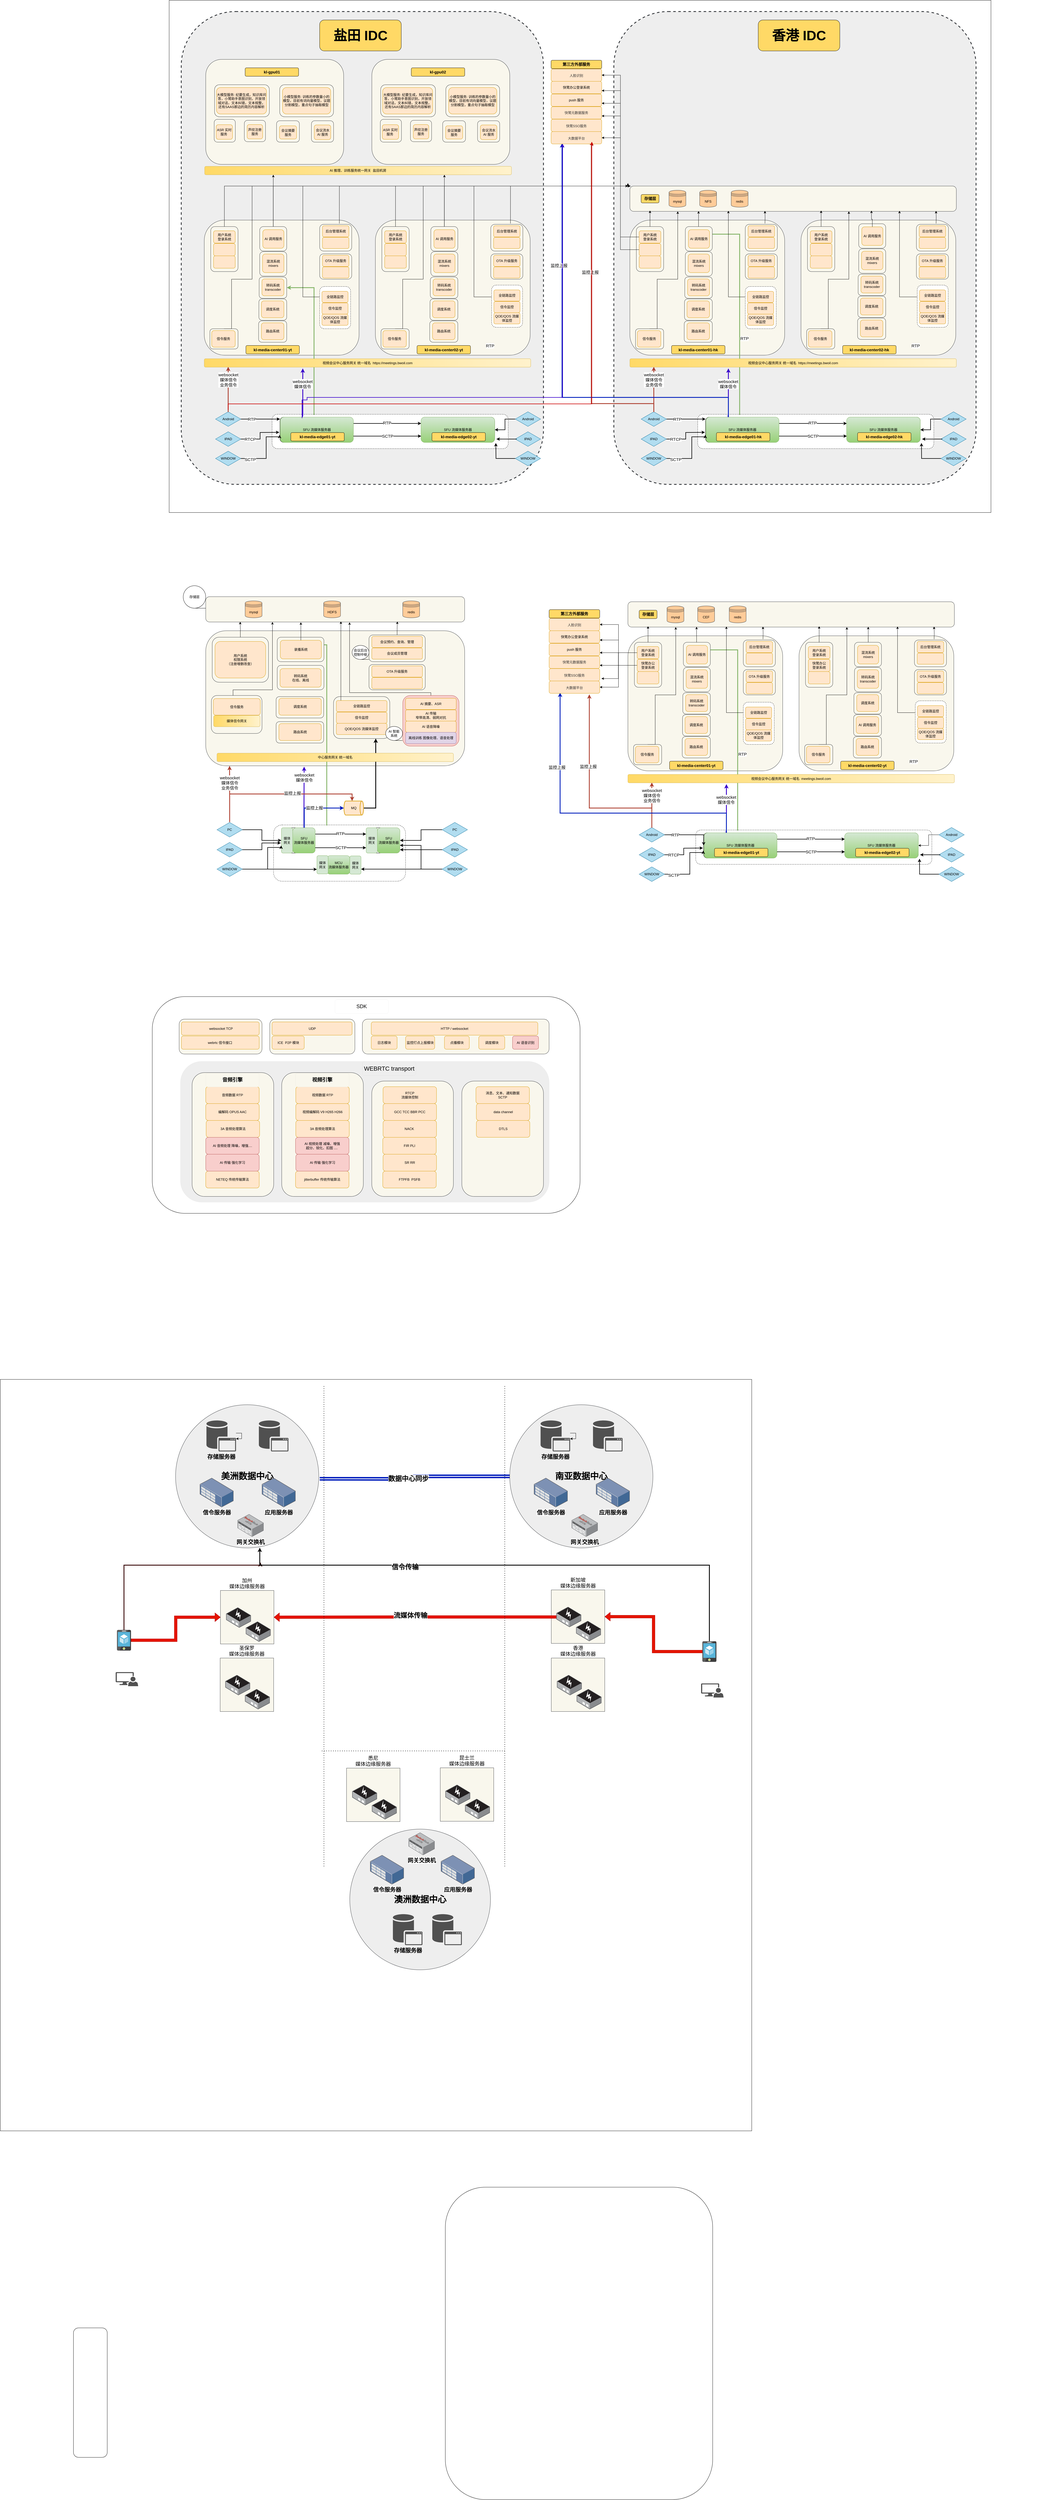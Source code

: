 <mxfile version="24.7.6">
  <diagram name="Page-1" id="VS1lIfvzsVGGZ7fr-XBD">
    <mxGraphModel dx="2739" dy="3378" grid="1" gridSize="10" guides="1" tooltips="1" connect="1" arrows="1" fold="1" page="1" pageScale="1" pageWidth="827" pageHeight="1169" math="0" shadow="0">
      <root>
        <mxCell id="0" />
        <mxCell id="1" parent="0" />
        <mxCell id="O7SmatnXLxovRJNSwaTv-17" value="" style="rounded=0;whiteSpace=wrap;html=1;" vertex="1" parent="1">
          <mxGeometry x="-170" y="-1720" width="2920" height="1820" as="geometry" />
        </mxCell>
        <mxCell id="O7SmatnXLxovRJNSwaTv-21" value="" style="rounded=1;whiteSpace=wrap;html=1;dashed=1;shadow=0;movable=1;resizable=1;rotatable=1;deletable=1;editable=1;locked=0;connectable=1;strokeWidth=3;fillColor=#eeeeee;strokeColor=#36393d;" vertex="1" parent="1">
          <mxGeometry x="1410" y="-1680" width="1287" height="1680" as="geometry" />
        </mxCell>
        <mxCell id="O7SmatnXLxovRJNSwaTv-19" value="" style="rounded=1;whiteSpace=wrap;html=1;dashed=1;shadow=0;movable=1;resizable=1;rotatable=1;deletable=1;editable=1;locked=0;connectable=1;strokeWidth=3;fillColor=#eeeeee;strokeColor=#36393d;" vertex="1" parent="1">
          <mxGeometry x="-127" y="-1680" width="1287" height="1680" as="geometry" />
        </mxCell>
        <mxCell id="7u_BXg3KuQXCz6GpaBE4-31" value="" style="rounded=1;whiteSpace=wrap;html=1;dashed=1;" parent="1" vertex="1">
          <mxGeometry x="201" y="1210" width="469" height="200" as="geometry" />
        </mxCell>
        <mxCell id="c-D_7VZjRjh_3rdOnlsY-280" value="" style="whiteSpace=wrap;html=1;aspect=fixed;" parent="1" vertex="1">
          <mxGeometry x="-770" y="3180" width="2670" height="2670" as="geometry" />
        </mxCell>
        <mxCell id="c-D_7VZjRjh_3rdOnlsY-173" value="&lt;span style=&quot;font-size: 18px;&quot;&gt;加州&lt;br&gt;媒体边缘服务器&lt;br&gt;&lt;/span&gt;" style="whiteSpace=wrap;html=1;aspect=fixed;labelPosition=center;verticalLabelPosition=top;align=center;verticalAlign=bottom;fillColor=#f9f7ed;strokeColor=#36393d;" parent="1" vertex="1">
          <mxGeometry x="12.25" y="3930" width="190" height="190" as="geometry" />
        </mxCell>
        <mxCell id="c-D_7VZjRjh_3rdOnlsY-252" style="edgeStyle=orthogonalEdgeStyle;rounded=0;orthogonalLoop=1;jettySize=auto;html=1;shape=link;strokeWidth=5;fillColor=#0050ef;strokeColor=#001DBC;" parent="1" target="c-D_7VZjRjh_3rdOnlsY-207" edge="1">
          <mxGeometry relative="1" as="geometry">
            <mxPoint x="365.0" y="3533.106" as="sourcePoint" />
          </mxGeometry>
        </mxCell>
        <mxCell id="c-D_7VZjRjh_3rdOnlsY-255" value="&lt;font size=&quot;1&quot; style=&quot;&quot;&gt;&lt;b style=&quot;font-size: 24px;&quot;&gt;数据中心同步&lt;/b&gt;&lt;/font&gt;" style="edgeLabel;html=1;align=center;verticalAlign=middle;resizable=0;points=[];" parent="c-D_7VZjRjh_3rdOnlsY-252" vertex="1" connectable="0">
          <mxGeometry x="-0.081" y="1" relative="1" as="geometry">
            <mxPoint as="offset" />
          </mxGeometry>
        </mxCell>
        <mxCell id="c-D_7VZjRjh_3rdOnlsY-135" value="" style="rounded=1;whiteSpace=wrap;html=1;" parent="1" vertex="1">
          <mxGeometry x="-230" y="1820" width="1520" height="770" as="geometry" />
        </mxCell>
        <mxCell id="c-D_7VZjRjh_3rdOnlsY-124" value="" style="rounded=1;whiteSpace=wrap;html=1;fillColor=#f9f7ed;strokeColor=#36393d;" parent="1" vertex="1">
          <mxGeometry x="516.5" y="1900" width="663.5" height="124" as="geometry" />
        </mxCell>
        <mxCell id="c-D_7VZjRjh_3rdOnlsY-44" value="" style="rounded=1;whiteSpace=wrap;html=1;fillColor=#f9f7ed;strokeColor=#36393d;" parent="1" vertex="1">
          <mxGeometry x="-40" y="520" width="920" height="480" as="geometry" />
        </mxCell>
        <mxCell id="c-D_7VZjRjh_3rdOnlsY-2" value="" style="rounded=1;whiteSpace=wrap;html=1;" parent="1" vertex="1">
          <mxGeometry x="229" y="1220" width="120" height="90" as="geometry" />
        </mxCell>
        <mxCell id="c-D_7VZjRjh_3rdOnlsY-3" value="媒体&lt;br&gt;网关" style="rounded=1;whiteSpace=wrap;html=1;fillColor=#d5e8d4;strokeColor=#82b366;" parent="1" vertex="1">
          <mxGeometry x="229" y="1220" width="40" height="90" as="geometry" />
        </mxCell>
        <mxCell id="c-D_7VZjRjh_3rdOnlsY-64" style="edgeStyle=orthogonalEdgeStyle;rounded=0;orthogonalLoop=1;jettySize=auto;html=1;entryX=0;entryY=0.25;entryDx=0;entryDy=0;fillColor=#d80073;strokeColor=#000000;strokeWidth=2;" parent="1" source="c-D_7VZjRjh_3rdOnlsY-5" target="c-D_7VZjRjh_3rdOnlsY-56" edge="1">
          <mxGeometry relative="1" as="geometry">
            <Array as="points">
              <mxPoint x="440" y="1243" />
            </Array>
          </mxGeometry>
        </mxCell>
        <mxCell id="7u_BXg3KuQXCz6GpaBE4-30" value="RTP" style="edgeLabel;html=1;align=center;verticalAlign=middle;resizable=0;points=[];fontSize=15;" parent="c-D_7VZjRjh_3rdOnlsY-64" vertex="1" connectable="0">
          <mxGeometry x="-0.017" y="4" relative="1" as="geometry">
            <mxPoint y="1" as="offset" />
          </mxGeometry>
        </mxCell>
        <mxCell id="c-D_7VZjRjh_3rdOnlsY-70" style="edgeStyle=orthogonalEdgeStyle;rounded=0;orthogonalLoop=1;jettySize=auto;html=1;entryX=0.38;entryY=1.006;entryDx=0;entryDy=0;strokeWidth=3;fillColor=#6a00ff;strokeColor=#3700CC;entryPerimeter=0;" parent="1" source="c-D_7VZjRjh_3rdOnlsY-5" target="c-D_7VZjRjh_3rdOnlsY-44" edge="1">
          <mxGeometry relative="1" as="geometry">
            <mxPoint x="250" y="950" as="targetPoint" />
            <Array as="points">
              <mxPoint x="309" y="1170" />
              <mxPoint x="310" y="1170" />
            </Array>
          </mxGeometry>
        </mxCell>
        <mxCell id="7u_BXg3KuQXCz6GpaBE4-25" value="&lt;font style=&quot;font-size: 15px;&quot;&gt;websocket&lt;br&gt;媒体信令&lt;br&gt;&lt;/font&gt;" style="edgeLabel;html=1;align=center;verticalAlign=middle;resizable=0;points=[];" parent="c-D_7VZjRjh_3rdOnlsY-70" vertex="1" connectable="0">
          <mxGeometry x="0.649" relative="1" as="geometry">
            <mxPoint as="offset" />
          </mxGeometry>
        </mxCell>
        <mxCell id="c-D_7VZjRjh_3rdOnlsY-155" style="edgeStyle=orthogonalEdgeStyle;rounded=0;orthogonalLoop=1;jettySize=auto;html=1;entryX=0.88;entryY=1.008;entryDx=0;entryDy=0;entryPerimeter=0;strokeWidth=3;fillColor=#d5e8d4;strokeColor=#82b366;gradientColor=#97d077;" parent="1" target="c-D_7VZjRjh_3rdOnlsY-151" edge="1">
          <mxGeometry relative="1" as="geometry">
            <mxPoint x="390" y="730" as="targetPoint" />
            <Array as="points">
              <mxPoint x="390" y="1212" />
              <mxPoint x="390" y="570" />
              <mxPoint x="360" y="570" />
            </Array>
            <mxPoint x="390" y="1212" as="sourcePoint" />
          </mxGeometry>
        </mxCell>
        <mxCell id="7u_BXg3KuQXCz6GpaBE4-26" value="&lt;font style=&quot;font-size: 15px;&quot;&gt;RTP&lt;/font&gt;" style="edgeLabel;html=1;align=center;verticalAlign=middle;resizable=0;points=[];" parent="c-D_7VZjRjh_3rdOnlsY-155" vertex="1" connectable="0">
          <mxGeometry x="-0.324" y="1" relative="1" as="geometry">
            <mxPoint as="offset" />
          </mxGeometry>
        </mxCell>
        <mxCell id="c-D_7VZjRjh_3rdOnlsY-5" value="SFU&lt;br&gt;流媒体服务器" style="rounded=1;whiteSpace=wrap;html=1;fillColor=#d5e8d4;gradientColor=#97d077;strokeColor=#82b366;" parent="1" vertex="1">
          <mxGeometry x="269" y="1220" width="80" height="90" as="geometry" />
        </mxCell>
        <mxCell id="c-D_7VZjRjh_3rdOnlsY-17" value="" style="rounded=1;whiteSpace=wrap;html=1;fillColor=#f9f7ed;strokeColor=#36393d;" parent="1" vertex="1">
          <mxGeometry x="-40" y="399" width="920" height="90" as="geometry" />
        </mxCell>
        <mxCell id="c-D_7VZjRjh_3rdOnlsY-18" value="mysql" style="shape=datastore;whiteSpace=wrap;html=1;fillColor=#ffcc99;strokeColor=#36393d;" parent="1" vertex="1">
          <mxGeometry x="100" y="414" width="60" height="60" as="geometry" />
        </mxCell>
        <mxCell id="c-D_7VZjRjh_3rdOnlsY-28" value="redis" style="shape=datastore;whiteSpace=wrap;html=1;fillColor=#ffcc99;strokeColor=#36393d;" parent="1" vertex="1">
          <mxGeometry x="660" y="414" width="60" height="60" as="geometry" />
        </mxCell>
        <mxCell id="c-D_7VZjRjh_3rdOnlsY-73" style="edgeStyle=orthogonalEdgeStyle;rounded=0;orthogonalLoop=1;jettySize=auto;html=1;entryX=0.75;entryY=1;entryDx=0;entryDy=0;strokeWidth=3;" parent="1" source="c-D_7VZjRjh_3rdOnlsY-30" target="c-D_7VZjRjh_3rdOnlsY-51" edge="1">
          <mxGeometry relative="1" as="geometry">
            <mxPoint x="760" y="1060" as="targetPoint" />
            <Array as="points">
              <mxPoint x="564" y="1150" />
            </Array>
          </mxGeometry>
        </mxCell>
        <mxCell id="c-D_7VZjRjh_3rdOnlsY-30" value="MQ" style="strokeWidth=2;html=1;shape=mxgraph.flowchart.direct_data;whiteSpace=wrap;fillColor=#ffe6cc;strokeColor=#d79b00;" parent="1" vertex="1">
          <mxGeometry x="451" y="1125" width="70" height="50" as="geometry" />
        </mxCell>
        <mxCell id="c-D_7VZjRjh_3rdOnlsY-31" value="IPAD" style="html=1;whiteSpace=wrap;aspect=fixed;shape=isoRectangle;fillColor=#b1ddf0;strokeColor=#10739e;" parent="1" vertex="1">
          <mxGeometry y="1271" width="90" height="54" as="geometry" />
        </mxCell>
        <mxCell id="c-D_7VZjRjh_3rdOnlsY-63" style="edgeStyle=orthogonalEdgeStyle;rounded=0;orthogonalLoop=1;jettySize=auto;html=1;entryX=-0.031;entryY=0.701;entryDx=0;entryDy=0;entryPerimeter=0;fillColor=#d80073;strokeColor=#000000;strokeWidth=2;" parent="1" source="c-D_7VZjRjh_3rdOnlsY-32" target="c-D_7VZjRjh_3rdOnlsY-3" edge="1">
          <mxGeometry relative="1" as="geometry">
            <Array as="points">
              <mxPoint x="180" y="1367" />
              <mxPoint x="180" y="1290" />
            </Array>
          </mxGeometry>
        </mxCell>
        <mxCell id="7u_BXg3KuQXCz6GpaBE4-20" style="edgeStyle=orthogonalEdgeStyle;rounded=0;orthogonalLoop=1;jettySize=auto;html=1;entryX=0;entryY=0.75;entryDx=0;entryDy=0;fillColor=#a20025;strokeColor=#000000;strokeWidth=2;" parent="1" source="c-D_7VZjRjh_3rdOnlsY-32" target="7u_BXg3KuQXCz6GpaBE4-18" edge="1">
          <mxGeometry relative="1" as="geometry" />
        </mxCell>
        <mxCell id="c-D_7VZjRjh_3rdOnlsY-32" value="WINDOW" style="html=1;whiteSpace=wrap;aspect=fixed;shape=isoRectangle;fillColor=#b1ddf0;strokeColor=#10739e;" parent="1" vertex="1">
          <mxGeometry y="1340" width="90" height="54" as="geometry" />
        </mxCell>
        <mxCell id="c-D_7VZjRjh_3rdOnlsY-61" style="edgeStyle=orthogonalEdgeStyle;rounded=0;orthogonalLoop=1;jettySize=auto;html=1;fillColor=#d80073;strokeColor=#000000;strokeWidth=2;" parent="1" source="c-D_7VZjRjh_3rdOnlsY-34" target="c-D_7VZjRjh_3rdOnlsY-3" edge="1">
          <mxGeometry relative="1" as="geometry" />
        </mxCell>
        <mxCell id="c-D_7VZjRjh_3rdOnlsY-74" style="edgeStyle=orthogonalEdgeStyle;rounded=0;orthogonalLoop=1;jettySize=auto;html=1;strokeWidth=3;fillColor=#fad9d5;strokeColor=#ae4132;" parent="1" source="c-D_7VZjRjh_3rdOnlsY-34" target="c-D_7VZjRjh_3rdOnlsY-30" edge="1">
          <mxGeometry relative="1" as="geometry">
            <Array as="points">
              <mxPoint x="45" y="1100" />
              <mxPoint x="480" y="1100" />
            </Array>
          </mxGeometry>
        </mxCell>
        <mxCell id="7u_BXg3KuQXCz6GpaBE4-32" value="&lt;font style=&quot;font-size: 15px;&quot;&gt;监控上报&lt;/font&gt;" style="edgeLabel;html=1;align=center;verticalAlign=middle;resizable=0;points=[];" parent="c-D_7VZjRjh_3rdOnlsY-74" vertex="1" connectable="0">
          <mxGeometry x="0.153" y="3" relative="1" as="geometry">
            <mxPoint as="offset" />
          </mxGeometry>
        </mxCell>
        <mxCell id="c-D_7VZjRjh_3rdOnlsY-34" value="PC" style="html=1;whiteSpace=wrap;aspect=fixed;shape=isoRectangle;fillColor=#b1ddf0;strokeColor=#10739e;" parent="1" vertex="1">
          <mxGeometry y="1200" width="90" height="54" as="geometry" />
        </mxCell>
        <mxCell id="c-D_7VZjRjh_3rdOnlsY-43" value="存储层" style="shape=tapeData;whiteSpace=wrap;html=1;perimeter=ellipsePerimeter;" parent="1" vertex="1">
          <mxGeometry x="-120" y="360" width="80" height="80" as="geometry" />
        </mxCell>
        <mxCell id="c-D_7VZjRjh_3rdOnlsY-35" style="edgeStyle=orthogonalEdgeStyle;rounded=0;orthogonalLoop=1;jettySize=auto;html=1;entryX=0.5;entryY=1;entryDx=0;entryDy=0;" parent="1" source="c-D_7VZjRjh_3rdOnlsY-36" target="c-D_7VZjRjh_3rdOnlsY-39" edge="1">
          <mxGeometry relative="1" as="geometry" />
        </mxCell>
        <mxCell id="c-D_7VZjRjh_3rdOnlsY-36" value="" style="rounded=1;whiteSpace=wrap;html=1;fillColor=#f8cecc;strokeColor=#b85450;" parent="1" vertex="1">
          <mxGeometry x="660" y="750" width="200" height="180" as="geometry" />
        </mxCell>
        <mxCell id="c-D_7VZjRjh_3rdOnlsY-37" value="AI 摘要、ASR" style="rounded=1;whiteSpace=wrap;html=1;fillColor=#ffe6cc;strokeColor=#d79b00;" parent="1" vertex="1">
          <mxGeometry x="670" y="760" width="180" height="40" as="geometry" />
        </mxCell>
        <mxCell id="c-D_7VZjRjh_3rdOnlsY-38" value="AI 传输&lt;br style=&quot;border-color: var(--border-color);&quot;&gt;窄带高清、弱网对抗" style="rounded=1;whiteSpace=wrap;html=1;fillColor=#ffe6cc;strokeColor=#d79b00;" parent="1" vertex="1">
          <mxGeometry x="670" y="801" width="180" height="40" as="geometry" />
        </mxCell>
        <mxCell id="c-D_7VZjRjh_3rdOnlsY-39" value="AI 语音降噪" style="rounded=1;whiteSpace=wrap;html=1;fillColor=#ffe6cc;strokeColor=#d79b00;" parent="1" vertex="1">
          <mxGeometry x="670" y="841" width="180" height="40" as="geometry" />
        </mxCell>
        <mxCell id="c-D_7VZjRjh_3rdOnlsY-40" value="离线训练 图像处理、语音处理" style="rounded=1;whiteSpace=wrap;html=1;fillColor=#e1d5e7;strokeColor=#9673a6;" parent="1" vertex="1">
          <mxGeometry x="670" y="881" width="180" height="40" as="geometry" />
        </mxCell>
        <mxCell id="c-D_7VZjRjh_3rdOnlsY-50" style="edgeStyle=orthogonalEdgeStyle;rounded=0;orthogonalLoop=1;jettySize=auto;html=1;entryX=0.5;entryY=1;entryDx=0;entryDy=0;" parent="1" source="c-D_7VZjRjh_3rdOnlsY-51" target="c-D_7VZjRjh_3rdOnlsY-54" edge="1">
          <mxGeometry relative="1" as="geometry" />
        </mxCell>
        <mxCell id="c-D_7VZjRjh_3rdOnlsY-51" value="" style="rounded=1;whiteSpace=wrap;html=1;fillColor=#f9f7ed;strokeColor=#36393d;" parent="1" vertex="1">
          <mxGeometry x="414" y="754" width="200" height="149" as="geometry" />
        </mxCell>
        <mxCell id="c-D_7VZjRjh_3rdOnlsY-80" style="edgeStyle=orthogonalEdgeStyle;rounded=0;orthogonalLoop=1;jettySize=auto;html=1;entryX=0.522;entryY=0.978;entryDx=0;entryDy=0;entryPerimeter=0;" parent="1" target="c-D_7VZjRjh_3rdOnlsY-17" edge="1">
          <mxGeometry relative="1" as="geometry">
            <mxPoint x="451" y="788" as="sourcePoint" />
            <mxPoint x="441" y="500" as="targetPoint" />
            <Array as="points">
              <mxPoint x="440" y="788" />
            </Array>
          </mxGeometry>
        </mxCell>
        <mxCell id="c-D_7VZjRjh_3rdOnlsY-52" value="全链路监控" style="rounded=1;whiteSpace=wrap;html=1;fillColor=#ffe6cc;strokeColor=#d79b00;" parent="1" vertex="1">
          <mxGeometry x="424" y="768" width="180" height="40" as="geometry" />
        </mxCell>
        <mxCell id="c-D_7VZjRjh_3rdOnlsY-53" value="信令监控" style="rounded=1;whiteSpace=wrap;html=1;fillColor=#ffe6cc;strokeColor=#d79b00;" parent="1" vertex="1">
          <mxGeometry x="424" y="809" width="180" height="40" as="geometry" />
        </mxCell>
        <mxCell id="c-D_7VZjRjh_3rdOnlsY-54" value="QOE/QOS 流媒体监控" style="rounded=1;whiteSpace=wrap;html=1;fillColor=#ffe6cc;strokeColor=#d79b00;" parent="1" vertex="1">
          <mxGeometry x="424" y="849" width="180" height="40" as="geometry" />
        </mxCell>
        <mxCell id="c-D_7VZjRjh_3rdOnlsY-24" value="" style="rounded=1;whiteSpace=wrap;html=1;fillColor=#f9f7ed;strokeColor=#36393d;" parent="1" vertex="1">
          <mxGeometry x="540" y="535" width="200" height="95" as="geometry" />
        </mxCell>
        <mxCell id="c-D_7VZjRjh_3rdOnlsY-25" value="会议预约、查询、管理" style="rounded=1;whiteSpace=wrap;html=1;fillColor=#ffe6cc;strokeColor=#d79b00;" parent="1" vertex="1">
          <mxGeometry x="550" y="540" width="180" height="40" as="geometry" />
        </mxCell>
        <mxCell id="c-D_7VZjRjh_3rdOnlsY-26" value="会议成员管理" style="rounded=1;whiteSpace=wrap;html=1;fillColor=#ffe6cc;strokeColor=#d79b00;" parent="1" vertex="1">
          <mxGeometry x="550" y="581" width="180" height="40" as="geometry" />
        </mxCell>
        <mxCell id="c-D_7VZjRjh_3rdOnlsY-42" value="会议后台&lt;br&gt;控制中枢" style="shape=tapeData;whiteSpace=wrap;html=1;perimeter=ellipsePerimeter;" parent="1" vertex="1">
          <mxGeometry x="480" y="572" width="60" height="50" as="geometry" />
        </mxCell>
        <mxCell id="c-D_7VZjRjh_3rdOnlsY-14" value="" style="rounded=1;whiteSpace=wrap;html=1;fillColor=#f9f7ed;strokeColor=#36393d;" parent="1" vertex="1">
          <mxGeometry x="-20" y="750" width="180" height="135" as="geometry" />
        </mxCell>
        <mxCell id="c-D_7VZjRjh_3rdOnlsY-15" value="媒体信令网关" style="rounded=1;whiteSpace=wrap;html=1;fillColor=#fff2cc;strokeColor=#d6b656;gradientColor=#ffd966;direction=south;" parent="1" vertex="1">
          <mxGeometry x="-12" y="821" width="165" height="40" as="geometry" />
        </mxCell>
        <mxCell id="c-D_7VZjRjh_3rdOnlsY-16" value="信令服务" style="rounded=1;whiteSpace=wrap;html=1;fillColor=#ffe6cc;strokeColor=#d79b00;" parent="1" vertex="1">
          <mxGeometry x="-13" y="761" width="167" height="59" as="geometry" />
        </mxCell>
        <mxCell id="c-D_7VZjRjh_3rdOnlsY-55" value="" style="rounded=1;whiteSpace=wrap;html=1;" parent="1" vertex="1">
          <mxGeometry x="530" y="1220" width="120" height="90" as="geometry" />
        </mxCell>
        <mxCell id="c-D_7VZjRjh_3rdOnlsY-56" value="媒体&lt;br&gt;网关" style="rounded=1;whiteSpace=wrap;html=1;fillColor=#d5e8d4;strokeColor=#82b366;" parent="1" vertex="1">
          <mxGeometry x="530" y="1220" width="40" height="90" as="geometry" />
        </mxCell>
        <mxCell id="c-D_7VZjRjh_3rdOnlsY-57" value="SFU&lt;br&gt;流媒体服务器" style="rounded=1;whiteSpace=wrap;html=1;fillColor=#d5e8d4;gradientColor=#97d077;strokeColor=#82b366;" parent="1" vertex="1">
          <mxGeometry x="570" y="1220" width="80" height="90" as="geometry" />
        </mxCell>
        <mxCell id="c-D_7VZjRjh_3rdOnlsY-58" value="IPAD" style="html=1;whiteSpace=wrap;aspect=fixed;shape=isoRectangle;fillColor=#b1ddf0;strokeColor=#10739e;" parent="1" vertex="1">
          <mxGeometry x="800" y="1271" width="90" height="54" as="geometry" />
        </mxCell>
        <mxCell id="7u_BXg3KuQXCz6GpaBE4-22" style="edgeStyle=orthogonalEdgeStyle;rounded=0;orthogonalLoop=1;jettySize=auto;html=1;fillColor=#a20025;strokeColor=#000000;strokeWidth=2;" parent="1" source="c-D_7VZjRjh_3rdOnlsY-59" target="7u_BXg3KuQXCz6GpaBE4-19" edge="1">
          <mxGeometry relative="1" as="geometry">
            <Array as="points">
              <mxPoint x="580" y="1367" />
              <mxPoint x="580" y="1367" />
            </Array>
          </mxGeometry>
        </mxCell>
        <mxCell id="c-D_7VZjRjh_3rdOnlsY-59" value="WINDOW" style="html=1;whiteSpace=wrap;aspect=fixed;shape=isoRectangle;fillColor=#b1ddf0;strokeColor=#10739e;" parent="1" vertex="1">
          <mxGeometry x="800" y="1340" width="90" height="54" as="geometry" />
        </mxCell>
        <mxCell id="c-D_7VZjRjh_3rdOnlsY-66" style="edgeStyle=orthogonalEdgeStyle;rounded=0;orthogonalLoop=1;jettySize=auto;html=1;entryX=1;entryY=0.5;entryDx=0;entryDy=0;fillColor=#a20025;strokeColor=#000000;strokeWidth=2;" parent="1" source="c-D_7VZjRjh_3rdOnlsY-60" target="c-D_7VZjRjh_3rdOnlsY-57" edge="1">
          <mxGeometry relative="1" as="geometry" />
        </mxCell>
        <mxCell id="c-D_7VZjRjh_3rdOnlsY-60" value="PC" style="html=1;whiteSpace=wrap;aspect=fixed;shape=isoRectangle;fillColor=#b1ddf0;strokeColor=#10739e;" parent="1" vertex="1">
          <mxGeometry x="800" y="1200" width="90" height="54" as="geometry" />
        </mxCell>
        <mxCell id="c-D_7VZjRjh_3rdOnlsY-62" style="edgeStyle=orthogonalEdgeStyle;rounded=0;orthogonalLoop=1;jettySize=auto;html=1;entryX=-0.056;entryY=0.601;entryDx=0;entryDy=0;entryPerimeter=0;fillColor=#d80073;strokeColor=#000000;strokeWidth=2;" parent="1" source="c-D_7VZjRjh_3rdOnlsY-31" target="c-D_7VZjRjh_3rdOnlsY-3" edge="1">
          <mxGeometry relative="1" as="geometry" />
        </mxCell>
        <mxCell id="c-D_7VZjRjh_3rdOnlsY-67" style="edgeStyle=orthogonalEdgeStyle;rounded=0;orthogonalLoop=1;jettySize=auto;html=1;fillColor=#a20025;strokeColor=#000000;strokeWidth=2;" parent="1" edge="1">
          <mxGeometry relative="1" as="geometry">
            <mxPoint x="800" y="1298" as="sourcePoint" />
            <mxPoint x="650" y="1298" as="targetPoint" />
          </mxGeometry>
        </mxCell>
        <mxCell id="c-D_7VZjRjh_3rdOnlsY-68" style="edgeStyle=orthogonalEdgeStyle;rounded=0;orthogonalLoop=1;jettySize=auto;html=1;entryX=0.994;entryY=0.695;entryDx=0;entryDy=0;entryPerimeter=0;fillColor=#a20025;strokeColor=#000000;strokeWidth=2;" parent="1" source="c-D_7VZjRjh_3rdOnlsY-59" target="c-D_7VZjRjh_3rdOnlsY-57" edge="1">
          <mxGeometry relative="1" as="geometry" />
        </mxCell>
        <mxCell id="c-D_7VZjRjh_3rdOnlsY-76" value="AI 智能&lt;br&gt;系统" style="shape=tapeData;whiteSpace=wrap;html=1;perimeter=ellipsePerimeter;" parent="1" vertex="1">
          <mxGeometry x="599.2" y="860" width="60" height="50" as="geometry" />
        </mxCell>
        <mxCell id="c-D_7VZjRjh_3rdOnlsY-79" style="edgeStyle=orthogonalEdgeStyle;rounded=0;orthogonalLoop=1;jettySize=auto;html=1;entryX=0.74;entryY=0.981;entryDx=0;entryDy=0;entryPerimeter=0;" parent="1" source="c-D_7VZjRjh_3rdOnlsY-24" target="c-D_7VZjRjh_3rdOnlsY-17" edge="1">
          <mxGeometry relative="1" as="geometry" />
        </mxCell>
        <mxCell id="c-D_7VZjRjh_3rdOnlsY-81" style="edgeStyle=orthogonalEdgeStyle;rounded=0;orthogonalLoop=1;jettySize=auto;html=1;" parent="1" target="c-D_7VZjRjh_3rdOnlsY-17" edge="1">
          <mxGeometry relative="1" as="geometry">
            <mxPoint x="57" y="750" as="sourcePoint" />
            <mxPoint x="197" y="500" as="targetPoint" />
            <Array as="points">
              <mxPoint x="57" y="730" />
              <mxPoint x="197" y="730" />
            </Array>
          </mxGeometry>
        </mxCell>
        <mxCell id="c-D_7VZjRjh_3rdOnlsY-82" style="edgeStyle=orthogonalEdgeStyle;rounded=0;orthogonalLoop=1;jettySize=auto;html=1;exitX=0.5;exitY=0;exitDx=0;exitDy=0;" parent="1" source="c-D_7VZjRjh_3rdOnlsY-36" edge="1">
          <mxGeometry relative="1" as="geometry">
            <mxPoint x="640" y="760" as="sourcePoint" />
            <mxPoint x="471" y="490" as="targetPoint" />
            <Array as="points">
              <mxPoint x="760" y="740" />
              <mxPoint x="471" y="740" />
            </Array>
          </mxGeometry>
        </mxCell>
        <mxCell id="c-D_7VZjRjh_3rdOnlsY-83" style="edgeStyle=orthogonalEdgeStyle;rounded=0;orthogonalLoop=1;jettySize=auto;html=1;strokeWidth=3;fillColor=#fad9d5;strokeColor=#ae4132;entryX=0.092;entryY=1;entryDx=0;entryDy=0;entryPerimeter=0;" parent="1" source="c-D_7VZjRjh_3rdOnlsY-34" target="c-D_7VZjRjh_3rdOnlsY-44" edge="1">
          <mxGeometry relative="1" as="geometry">
            <Array as="points" />
          </mxGeometry>
        </mxCell>
        <mxCell id="7u_BXg3KuQXCz6GpaBE4-24" value="&lt;font style=&quot;font-size: 15px;&quot;&gt;websocket&lt;br&gt;媒体信令&lt;br&gt;业务信令&lt;br&gt;&lt;/font&gt;" style="edgeLabel;html=1;align=center;verticalAlign=middle;resizable=0;points=[];" parent="c-D_7VZjRjh_3rdOnlsY-83" vertex="1" connectable="0">
          <mxGeometry x="0.531" relative="1" as="geometry">
            <mxPoint y="13" as="offset" />
          </mxGeometry>
        </mxCell>
        <mxCell id="c-D_7VZjRjh_3rdOnlsY-84" value="" style="rounded=1;whiteSpace=wrap;html=1;fillColor=#f9f7ed;strokeColor=#36393d;" parent="1" vertex="1">
          <mxGeometry x="210" y="754" width="169" height="76" as="geometry" />
        </mxCell>
        <mxCell id="c-D_7VZjRjh_3rdOnlsY-86" value="调度系统" style="rounded=1;whiteSpace=wrap;html=1;fillColor=#ffe6cc;strokeColor=#d79b00;" parent="1" vertex="1">
          <mxGeometry x="220" y="760" width="150.5" height="60" as="geometry" />
        </mxCell>
        <mxCell id="c-D_7VZjRjh_3rdOnlsY-88" style="edgeStyle=orthogonalEdgeStyle;rounded=0;orthogonalLoop=1;jettySize=auto;html=1;entryX=0;entryY=0.5;entryDx=0;entryDy=0;entryPerimeter=0;fillColor=#0050ef;strokeColor=#001DBC;strokeWidth=3;" parent="1" source="c-D_7VZjRjh_3rdOnlsY-5" target="c-D_7VZjRjh_3rdOnlsY-30" edge="1">
          <mxGeometry relative="1" as="geometry">
            <Array as="points">
              <mxPoint x="310" y="1150" />
            </Array>
          </mxGeometry>
        </mxCell>
        <mxCell id="7u_BXg3KuQXCz6GpaBE4-33" value="&lt;span style=&quot;font-size: 15px;&quot;&gt;监控上报&lt;/span&gt;" style="edgeLabel;html=1;align=center;verticalAlign=middle;resizable=0;points=[];" parent="c-D_7VZjRjh_3rdOnlsY-88" vertex="1" connectable="0">
          <mxGeometry x="0.287" y="1" relative="1" as="geometry">
            <mxPoint x="-30" as="offset" />
          </mxGeometry>
        </mxCell>
        <mxCell id="c-D_7VZjRjh_3rdOnlsY-90" value="" style="rounded=1;whiteSpace=wrap;html=1;fillColor=#f9f7ed;strokeColor=#36393d;" parent="1" vertex="1">
          <mxGeometry x="-17" y="543" width="200" height="160" as="geometry" />
        </mxCell>
        <mxCell id="c-D_7VZjRjh_3rdOnlsY-8" value="用户系统&lt;br&gt;权限系统&lt;br&gt;（注册增删改查）" style="rounded=1;whiteSpace=wrap;html=1;fillColor=#ffe6cc;strokeColor=#d79b00;" parent="1" vertex="1">
          <mxGeometry x="-7" y="558" width="180" height="130" as="geometry" />
        </mxCell>
        <mxCell id="c-D_7VZjRjh_3rdOnlsY-92" value="" style="rounded=1;whiteSpace=wrap;html=1;fillColor=#eeeeee;strokeColor=default;strokeWidth=0;" parent="1" vertex="1">
          <mxGeometry x="-130" y="2050" width="1310" height="500" as="geometry" />
        </mxCell>
        <mxCell id="c-D_7VZjRjh_3rdOnlsY-93" value="" style="rounded=1;whiteSpace=wrap;html=1;fillColor=#f9f7ed;strokeColor=#36393d;" parent="1" vertex="1">
          <mxGeometry x="-88.5" y="2090" width="290" height="440" as="geometry" />
        </mxCell>
        <mxCell id="c-D_7VZjRjh_3rdOnlsY-94" value="" style="shape=image;verticalLabelPosition=bottom;labelBackgroundColor=default;verticalAlign=top;aspect=fixed;imageAspect=0;image=https://www.nxrte.com/wp-content/uploads/2022/11/2022113006364962.png;" parent="1" vertex="1">
          <mxGeometry x="110" y="2660" width="740" height="482" as="geometry" />
        </mxCell>
        <mxCell id="c-D_7VZjRjh_3rdOnlsY-95" value="编解码 OPUS AAC" style="rounded=1;whiteSpace=wrap;html=1;fillColor=#ffe6cc;strokeColor=#d79b00;" parent="1" vertex="1">
          <mxGeometry x="-40" y="2200" width="190" height="60" as="geometry" />
        </mxCell>
        <mxCell id="c-D_7VZjRjh_3rdOnlsY-96" value="3A 音频处理算法" style="rounded=1;whiteSpace=wrap;html=1;fillColor=#ffe6cc;strokeColor=#d79b00;" parent="1" vertex="1">
          <mxGeometry x="-38.5" y="2260" width="190" height="60" as="geometry" />
        </mxCell>
        <mxCell id="c-D_7VZjRjh_3rdOnlsY-97" value="NETEQ 传统传输算法" style="rounded=1;whiteSpace=wrap;html=1;fillColor=#ffe6cc;strokeColor=#d79b00;" parent="1" vertex="1">
          <mxGeometry x="-40" y="2440" width="190" height="60" as="geometry" />
        </mxCell>
        <mxCell id="c-D_7VZjRjh_3rdOnlsY-98" value="AI 音频处理 降噪，增强...." style="rounded=1;whiteSpace=wrap;html=1;fillColor=#f8cecc;strokeColor=#b85450;" parent="1" vertex="1">
          <mxGeometry x="-40" y="2320" width="190" height="60" as="geometry" />
        </mxCell>
        <mxCell id="c-D_7VZjRjh_3rdOnlsY-99" value="" style="rounded=1;whiteSpace=wrap;html=1;fillColor=#f9f7ed;strokeColor=#36393d;" parent="1" vertex="1">
          <mxGeometry x="230" y="2090" width="290" height="440" as="geometry" />
        </mxCell>
        <mxCell id="c-D_7VZjRjh_3rdOnlsY-100" value="视频编解码 V9 H265 H266" style="rounded=1;whiteSpace=wrap;html=1;fillColor=#ffe6cc;strokeColor=#d79b00;" parent="1" vertex="1">
          <mxGeometry x="280" y="2200" width="190" height="60" as="geometry" />
        </mxCell>
        <mxCell id="c-D_7VZjRjh_3rdOnlsY-101" value="3A 音频处理算法" style="rounded=1;whiteSpace=wrap;html=1;fillColor=#ffe6cc;strokeColor=#d79b00;" parent="1" vertex="1">
          <mxGeometry x="280" y="2260" width="190" height="60" as="geometry" />
        </mxCell>
        <mxCell id="c-D_7VZjRjh_3rdOnlsY-102" value="jitterbuffer 传统传输算法" style="rounded=1;whiteSpace=wrap;html=1;fillColor=#ffe6cc;strokeColor=#d79b00;" parent="1" vertex="1">
          <mxGeometry x="279" y="2440" width="190" height="60" as="geometry" />
        </mxCell>
        <mxCell id="c-D_7VZjRjh_3rdOnlsY-103" value="AI 视频处理 减噪、增强&lt;br&gt;超分、锐化、扣图 ....&amp;nbsp;" style="rounded=1;whiteSpace=wrap;html=1;fillColor=#f8cecc;strokeColor=#b85450;" parent="1" vertex="1">
          <mxGeometry x="279" y="2320" width="190" height="60" as="geometry" />
        </mxCell>
        <mxCell id="c-D_7VZjRjh_3rdOnlsY-104" value="" style="rounded=1;whiteSpace=wrap;html=1;fillColor=#f9f7ed;strokeColor=#36393d;" parent="1" vertex="1">
          <mxGeometry x="870" y="2120" width="290" height="410" as="geometry" />
        </mxCell>
        <mxCell id="c-D_7VZjRjh_3rdOnlsY-107" value="DTLS" style="rounded=1;whiteSpace=wrap;html=1;fillColor=#ffe6cc;strokeColor=#d79b00;" parent="1" vertex="1">
          <mxGeometry x="921.5" y="2260" width="190" height="60" as="geometry" />
        </mxCell>
        <mxCell id="c-D_7VZjRjh_3rdOnlsY-109" value="" style="rounded=1;whiteSpace=wrap;html=1;fillColor=#f9f7ed;strokeColor=#36393d;" parent="1" vertex="1">
          <mxGeometry x="-134.5" y="1900" width="294.5" height="124" as="geometry" />
        </mxCell>
        <mxCell id="c-D_7VZjRjh_3rdOnlsY-111" value="webrtc 信令接口&amp;nbsp;" style="rounded=1;whiteSpace=wrap;html=1;fillColor=#ffe6cc;strokeColor=#d79b00;" parent="1" vertex="1">
          <mxGeometry x="-126.5" y="1960" width="276.5" height="47" as="geometry" />
        </mxCell>
        <mxCell id="c-D_7VZjRjh_3rdOnlsY-112" value="日志模块" style="rounded=1;whiteSpace=wrap;html=1;fillColor=#ffe6cc;strokeColor=#d79b00;" parent="1" vertex="1">
          <mxGeometry x="548" y="1960" width="92" height="47" as="geometry" />
        </mxCell>
        <mxCell id="c-D_7VZjRjh_3rdOnlsY-113" value="监控打点上报模块" style="rounded=1;whiteSpace=wrap;html=1;fillColor=#ffe6cc;strokeColor=#d79b00;" parent="1" vertex="1">
          <mxGeometry x="670" y="1960" width="103.5" height="47" as="geometry" />
        </mxCell>
        <mxCell id="c-D_7VZjRjh_3rdOnlsY-114" value="点播模块" style="rounded=1;whiteSpace=wrap;html=1;fillColor=#ffe6cc;strokeColor=#d79b00;" parent="1" vertex="1">
          <mxGeometry x="808" y="1960" width="88.5" height="47" as="geometry" />
        </mxCell>
        <mxCell id="c-D_7VZjRjh_3rdOnlsY-115" value="消息、文本、通知数据&lt;br&gt;SCTP" style="rounded=1;whiteSpace=wrap;html=1;fillColor=#ffe6cc;strokeColor=#d79b00;" parent="1" vertex="1">
          <mxGeometry x="920" y="2140" width="190" height="60" as="geometry" />
        </mxCell>
        <mxCell id="c-D_7VZjRjh_3rdOnlsY-116" value="音频数据 RTP" style="rounded=1;whiteSpace=wrap;html=1;fillColor=#ffe6cc;strokeColor=#d79b00;" parent="1" vertex="1">
          <mxGeometry x="-40" y="2140" width="190" height="60" as="geometry" />
        </mxCell>
        <mxCell id="c-D_7VZjRjh_3rdOnlsY-117" value="视频数据 RTP" style="rounded=1;whiteSpace=wrap;html=1;fillColor=#ffe6cc;strokeColor=#d79b00;" parent="1" vertex="1">
          <mxGeometry x="280" y="2140" width="190" height="60" as="geometry" />
        </mxCell>
        <mxCell id="c-D_7VZjRjh_3rdOnlsY-118" value="data channel" style="rounded=1;whiteSpace=wrap;html=1;fillColor=#ffe6cc;strokeColor=#d79b00;" parent="1" vertex="1">
          <mxGeometry x="921.5" y="2200" width="190" height="60" as="geometry" />
        </mxCell>
        <mxCell id="c-D_7VZjRjh_3rdOnlsY-120" value="" style="rounded=1;whiteSpace=wrap;html=1;fillColor=#f9f7ed;strokeColor=#36393d;" parent="1" vertex="1">
          <mxGeometry x="550" y="2120" width="290" height="410" as="geometry" />
        </mxCell>
        <mxCell id="c-D_7VZjRjh_3rdOnlsY-122" value="RTCP&lt;br&gt;流媒体控制" style="rounded=1;whiteSpace=wrap;html=1;fillColor=#ffe6cc;strokeColor=#d79b00;" parent="1" vertex="1">
          <mxGeometry x="590" y="2140" width="190" height="60" as="geometry" />
        </mxCell>
        <mxCell id="c-D_7VZjRjh_3rdOnlsY-125" value="调度模块" style="rounded=1;whiteSpace=wrap;html=1;fillColor=#ffe6cc;strokeColor=#d79b00;" parent="1" vertex="1">
          <mxGeometry x="930" y="1960" width="92.5" height="47" as="geometry" />
        </mxCell>
        <mxCell id="c-D_7VZjRjh_3rdOnlsY-128" value="&amp;nbsp;websocket TCP" style="rounded=1;whiteSpace=wrap;html=1;fillColor=#ffe6cc;strokeColor=#d79b00;" parent="1" vertex="1">
          <mxGeometry x="-126.5" y="1910" width="276.5" height="47" as="geometry" />
        </mxCell>
        <mxCell id="c-D_7VZjRjh_3rdOnlsY-129" value="" style="rounded=1;whiteSpace=wrap;html=1;fillColor=#f9f7ed;strokeColor=#36393d;" parent="1" vertex="1">
          <mxGeometry x="187.5" y="1900" width="302.5" height="124" as="geometry" />
        </mxCell>
        <mxCell id="c-D_7VZjRjh_3rdOnlsY-130" value="ICE&amp;nbsp; P2P 模块" style="rounded=1;whiteSpace=wrap;html=1;fillColor=#ffe6cc;strokeColor=#d79b00;" parent="1" vertex="1">
          <mxGeometry x="195.5" y="1960" width="114.5" height="47" as="geometry" />
        </mxCell>
        <mxCell id="c-D_7VZjRjh_3rdOnlsY-131" value="UDP" style="rounded=1;whiteSpace=wrap;html=1;fillColor=#ffe6cc;strokeColor=#d79b00;" parent="1" vertex="1">
          <mxGeometry x="195.5" y="1910" width="284.5" height="47" as="geometry" />
        </mxCell>
        <mxCell id="c-D_7VZjRjh_3rdOnlsY-132" value="AI 传输 强化学习" style="rounded=1;whiteSpace=wrap;html=1;fillColor=#f8cecc;strokeColor=#b85450;" parent="1" vertex="1">
          <mxGeometry x="-40" y="2380" width="190" height="60" as="geometry" />
        </mxCell>
        <mxCell id="c-D_7VZjRjh_3rdOnlsY-133" value="AI 传输 强化学习" style="rounded=1;whiteSpace=wrap;html=1;fillColor=#f8cecc;strokeColor=#b85450;" parent="1" vertex="1">
          <mxGeometry x="280" y="2380" width="190" height="60" as="geometry" />
        </mxCell>
        <mxCell id="c-D_7VZjRjh_3rdOnlsY-136" value="&lt;font style=&quot;font-size: 21px;&quot;&gt;WEBRTC transport&lt;/font&gt;" style="rounded=1;whiteSpace=wrap;html=1;strokeWidth=0;fillColor=#eeeeee;strokeColor=#36393d;" parent="1" vertex="1">
          <mxGeometry x="516.5" y="2050" width="190" height="50" as="geometry" />
        </mxCell>
        <mxCell id="c-D_7VZjRjh_3rdOnlsY-137" value="AI 语音识别" style="rounded=1;whiteSpace=wrap;html=1;fillColor=#f8cecc;strokeColor=#b85450;" parent="1" vertex="1">
          <mxGeometry x="1050" y="1960" width="92.5" height="47" as="geometry" />
        </mxCell>
        <mxCell id="c-D_7VZjRjh_3rdOnlsY-138" value="HTTP / websocket" style="rounded=1;whiteSpace=wrap;html=1;fillColor=#ffe6cc;strokeColor=#d79b00;" parent="1" vertex="1">
          <mxGeometry x="548" y="1910" width="592" height="47" as="geometry" />
        </mxCell>
        <mxCell id="c-D_7VZjRjh_3rdOnlsY-140" value="&lt;font style=&quot;font-size: 18px;&quot;&gt;SDK&lt;/font&gt;" style="rounded=1;whiteSpace=wrap;html=1;strokeWidth=0;" parent="1" vertex="1">
          <mxGeometry x="419" y="1830" width="190" height="50" as="geometry" />
        </mxCell>
        <mxCell id="c-D_7VZjRjh_3rdOnlsY-141" value="GCC TCC BBR PCC" style="rounded=1;whiteSpace=wrap;html=1;fillColor=#ffe6cc;strokeColor=#d79b00;" parent="1" vertex="1">
          <mxGeometry x="590" y="2200" width="190" height="60" as="geometry" />
        </mxCell>
        <mxCell id="c-D_7VZjRjh_3rdOnlsY-142" value="NACK&amp;nbsp;" style="rounded=1;whiteSpace=wrap;html=1;fillColor=#ffe6cc;strokeColor=#d79b00;" parent="1" vertex="1">
          <mxGeometry x="590" y="2260" width="190" height="60" as="geometry" />
        </mxCell>
        <mxCell id="c-D_7VZjRjh_3rdOnlsY-143" value="FTPFB&amp;nbsp; PSFB" style="rounded=1;whiteSpace=wrap;html=1;fillColor=#ffe6cc;strokeColor=#d79b00;" parent="1" vertex="1">
          <mxGeometry x="589" y="2440" width="190" height="60" as="geometry" />
        </mxCell>
        <mxCell id="c-D_7VZjRjh_3rdOnlsY-144" value="FIR PLI" style="rounded=1;whiteSpace=wrap;html=1;fillColor=#ffe6cc;strokeColor=#d79b00;" parent="1" vertex="1">
          <mxGeometry x="589" y="2320" width="190" height="60" as="geometry" />
        </mxCell>
        <mxCell id="c-D_7VZjRjh_3rdOnlsY-145" value="SR RR" style="rounded=1;whiteSpace=wrap;html=1;fillColor=#ffe6cc;strokeColor=#d79b00;" parent="1" vertex="1">
          <mxGeometry x="590" y="2380" width="190" height="60" as="geometry" />
        </mxCell>
        <mxCell id="c-D_7VZjRjh_3rdOnlsY-147" value="&lt;b&gt;&lt;font style=&quot;font-size: 18px;&quot;&gt;音频引擎&lt;/font&gt;&lt;/b&gt;" style="rounded=1;whiteSpace=wrap;html=1;fillColor=#f9f7ed;strokeColor=#36393d;strokeWidth=0;" parent="1" vertex="1">
          <mxGeometry x="-40" y="2091" width="190" height="50" as="geometry" />
        </mxCell>
        <mxCell id="c-D_7VZjRjh_3rdOnlsY-148" value="&lt;font style=&quot;font-size: 18px;&quot;&gt;&lt;b&gt;视频引擎&lt;/b&gt;&lt;/font&gt;" style="rounded=1;whiteSpace=wrap;html=1;fillColor=#f9f7ed;strokeColor=#36393d;strokeWidth=0;" parent="1" vertex="1">
          <mxGeometry x="279" y="2091" width="190" height="50" as="geometry" />
        </mxCell>
        <mxCell id="c-D_7VZjRjh_3rdOnlsY-150" style="edgeStyle=orthogonalEdgeStyle;rounded=0;orthogonalLoop=1;jettySize=auto;html=1;entryX=0.133;entryY=0.992;entryDx=0;entryDy=0;entryPerimeter=0;" parent="1" source="c-D_7VZjRjh_3rdOnlsY-90" target="c-D_7VZjRjh_3rdOnlsY-17" edge="1">
          <mxGeometry relative="1" as="geometry" />
        </mxCell>
        <mxCell id="c-D_7VZjRjh_3rdOnlsY-151" value="" style="rounded=1;whiteSpace=wrap;html=1;fillColor=#f9f7ed;strokeColor=#36393d;" parent="1" vertex="1">
          <mxGeometry x="214" y="543" width="166" height="87" as="geometry" />
        </mxCell>
        <mxCell id="c-D_7VZjRjh_3rdOnlsY-152" value="录播系统" style="rounded=1;whiteSpace=wrap;html=1;fillColor=#ffe6cc;strokeColor=#d79b00;" parent="1" vertex="1">
          <mxGeometry x="225" y="554" width="146" height="66" as="geometry" />
        </mxCell>
        <mxCell id="c-D_7VZjRjh_3rdOnlsY-154" value="HDFS" style="shape=datastore;whiteSpace=wrap;html=1;fillColor=#ffcc99;strokeColor=#36393d;" parent="1" vertex="1">
          <mxGeometry x="379" y="414" width="60" height="60" as="geometry" />
        </mxCell>
        <mxCell id="c-D_7VZjRjh_3rdOnlsY-158" value="" style="image;points=[];aspect=fixed;html=1;align=center;shadow=0;dashed=0;image=img/lib/allied_telesis/media_converters/Media_Converter_Standalone_POE.svg;" parent="1" vertex="1">
          <mxGeometry x="32.25" y="3990" width="88.5" height="72.2" as="geometry" />
        </mxCell>
        <mxCell id="c-D_7VZjRjh_3rdOnlsY-162" value="" style="image;points=[];aspect=fixed;html=1;align=center;shadow=0;dashed=0;image=img/lib/allied_telesis/media_converters/Media_Converter_Standalone_POE.svg;" parent="1" vertex="1">
          <mxGeometry x="102.25" y="4040" width="88.5" height="72.2" as="geometry" />
        </mxCell>
        <mxCell id="c-D_7VZjRjh_3rdOnlsY-181" value="&lt;span style=&quot;font-size: 18px;&quot;&gt;圣保罗&lt;br&gt;媒体边缘服务器&lt;br&gt;&lt;/span&gt;" style="whiteSpace=wrap;html=1;aspect=fixed;labelPosition=center;verticalLabelPosition=top;align=center;verticalAlign=bottom;fillColor=#f9f7ed;strokeColor=#36393d;" parent="1" vertex="1">
          <mxGeometry x="11.25" y="4170" width="190" height="190" as="geometry" />
        </mxCell>
        <mxCell id="c-D_7VZjRjh_3rdOnlsY-182" value="" style="image;points=[];aspect=fixed;html=1;align=center;shadow=0;dashed=0;image=img/lib/allied_telesis/media_converters/Media_Converter_Standalone_POE.svg;" parent="1" vertex="1">
          <mxGeometry x="29.25" y="4230" width="88.5" height="72.2" as="geometry" />
        </mxCell>
        <mxCell id="c-D_7VZjRjh_3rdOnlsY-183" value="" style="image;points=[];aspect=fixed;html=1;align=center;shadow=0;dashed=0;image=img/lib/allied_telesis/media_converters/Media_Converter_Standalone_POE.svg;" parent="1" vertex="1">
          <mxGeometry x="99.25" y="4280" width="88.5" height="72.2" as="geometry" />
        </mxCell>
        <mxCell id="c-D_7VZjRjh_3rdOnlsY-206" value="&lt;span style=&quot;font-size: 18px;&quot;&gt;香港&lt;br&gt;媒体边缘服务器&lt;br&gt;&lt;/span&gt;" style="whiteSpace=wrap;html=1;aspect=fixed;labelPosition=center;verticalLabelPosition=top;align=center;verticalAlign=bottom;fillColor=#f9f7ed;strokeColor=#36393d;" parent="1" vertex="1">
          <mxGeometry x="1187.75" y="4170" width="190" height="190" as="geometry" />
        </mxCell>
        <mxCell id="c-D_7VZjRjh_3rdOnlsY-207" value="&lt;font size=&quot;1&quot; style=&quot;&quot;&gt;&lt;b style=&quot;font-size: 31px;&quot;&gt;南亚数据中心&lt;/b&gt;&lt;/font&gt;" style="ellipse;whiteSpace=wrap;html=1;aspect=fixed;fillColor=#eeeeee;strokeColor=#36393d;" parent="1" vertex="1">
          <mxGeometry x="1040" y="3270" width="508.9" height="508.9" as="geometry" />
        </mxCell>
        <mxCell id="c-D_7VZjRjh_3rdOnlsY-208" value="" style="image;points=[];aspect=fixed;html=1;align=center;shadow=0;dashed=0;image=img/lib/allied_telesis/media_converters/Media_Converter_Standalone_POE.svg;" parent="1" vertex="1">
          <mxGeometry x="1207.75" y="4230" width="88.5" height="72.2" as="geometry" />
        </mxCell>
        <mxCell id="c-D_7VZjRjh_3rdOnlsY-209" value="&lt;font size=&quot;1&quot; style=&quot;&quot;&gt;&lt;b style=&quot;font-size: 20px;&quot;&gt;网关交换机&lt;/b&gt;&lt;/font&gt;" style="image;points=[];aspect=fixed;html=1;align=center;shadow=0;dashed=0;image=img/lib/allied_telesis/switch/Modular_Switch_SBx8106.svg;" parent="1" vertex="1">
          <mxGeometry x="1259.99" y="3658.9" width="93.01" height="80" as="geometry" />
        </mxCell>
        <mxCell id="c-D_7VZjRjh_3rdOnlsY-210" value="" style="image;points=[];aspect=fixed;html=1;align=center;shadow=0;dashed=0;image=img/lib/allied_telesis/media_converters/Media_Converter_Standalone_POE.svg;" parent="1" vertex="1">
          <mxGeometry x="1277.75" y="4280" width="88.5" height="72.2" as="geometry" />
        </mxCell>
        <mxCell id="c-D_7VZjRjh_3rdOnlsY-211" value="&lt;span style=&quot;font-size: 18px;&quot;&gt;新加坡&lt;br&gt;媒体边缘服务器&lt;br&gt;&lt;/span&gt;" style="whiteSpace=wrap;html=1;aspect=fixed;labelPosition=center;verticalLabelPosition=top;align=center;verticalAlign=bottom;fillColor=#f9f7ed;strokeColor=#36393d;" parent="1" vertex="1">
          <mxGeometry x="1187.75" y="3928.0" width="190" height="190" as="geometry" />
        </mxCell>
        <mxCell id="c-D_7VZjRjh_3rdOnlsY-257" style="edgeStyle=orthogonalEdgeStyle;rounded=0;orthogonalLoop=1;jettySize=auto;html=1;fillColor=#e51400;strokeColor=#B20000;strokeWidth=1;shape=flexArrow;" parent="1" source="c-D_7VZjRjh_3rdOnlsY-212" target="c-D_7VZjRjh_3rdOnlsY-173" edge="1">
          <mxGeometry relative="1" as="geometry" />
        </mxCell>
        <mxCell id="c-D_7VZjRjh_3rdOnlsY-276" value="&lt;font style=&quot;font-size: 24px;&quot;&gt;&lt;b&gt;流媒体传输&lt;/b&gt;&lt;/font&gt;" style="edgeLabel;html=1;align=center;verticalAlign=middle;resizable=0;points=[];" parent="c-D_7VZjRjh_3rdOnlsY-257" vertex="1" connectable="0">
          <mxGeometry x="0.033" y="-6" relative="1" as="geometry">
            <mxPoint x="-1" as="offset" />
          </mxGeometry>
        </mxCell>
        <mxCell id="c-D_7VZjRjh_3rdOnlsY-212" value="" style="image;points=[];aspect=fixed;html=1;align=center;shadow=0;dashed=0;image=img/lib/allied_telesis/media_converters/Media_Converter_Standalone_POE.svg;" parent="1" vertex="1">
          <mxGeometry x="1205.75" y="3988.0" width="88.5" height="72.2" as="geometry" />
        </mxCell>
        <mxCell id="c-D_7VZjRjh_3rdOnlsY-213" value="" style="image;points=[];aspect=fixed;html=1;align=center;shadow=0;dashed=0;image=img/lib/allied_telesis/media_converters/Media_Converter_Standalone_POE.svg;" parent="1" vertex="1">
          <mxGeometry x="1275.75" y="4038.0" width="88.5" height="72.2" as="geometry" />
        </mxCell>
        <mxCell id="c-D_7VZjRjh_3rdOnlsY-214" value="&lt;font size=&quot;1&quot; style=&quot;&quot;&gt;&lt;b style=&quot;font-size: 20px;&quot;&gt;信令服务器&lt;/b&gt;&lt;/font&gt;" style="image;points=[];aspect=fixed;html=1;align=center;shadow=0;dashed=0;image=img/lib/allied_telesis/storage/Datacenter_Server_Rack_Storage_Unit_Small.svg;" parent="1" vertex="1">
          <mxGeometry x="1126" y="3530" width="120" height="104.18" as="geometry" />
        </mxCell>
        <mxCell id="c-D_7VZjRjh_3rdOnlsY-216" value="&lt;font style=&quot;font-size: 20px;&quot;&gt;&lt;b&gt;存储服务器&lt;/b&gt;&lt;/font&gt;" style="sketch=0;shadow=0;dashed=0;html=1;strokeColor=none;fillColor=#505050;labelPosition=center;verticalLabelPosition=bottom;verticalAlign=top;outlineConnect=0;align=center;shape=mxgraph.office.databases.application_store;" parent="1" vertex="1">
          <mxGeometry x="1149.75" y="3325.9" width="105" height="110" as="geometry" />
        </mxCell>
        <mxCell id="c-D_7VZjRjh_3rdOnlsY-217" value="" style="sketch=0;shadow=0;dashed=0;html=1;strokeColor=none;fillColor=#505050;labelPosition=center;verticalLabelPosition=bottom;verticalAlign=top;outlineConnect=0;align=center;shape=mxgraph.office.databases.application_store;" parent="1" vertex="1">
          <mxGeometry x="1336" y="3325.9" width="105" height="110" as="geometry" />
        </mxCell>
        <mxCell id="c-D_7VZjRjh_3rdOnlsY-222" value="&lt;font size=&quot;1&quot; style=&quot;&quot;&gt;&lt;b style=&quot;font-size: 20px;&quot;&gt;应用服务器&lt;/b&gt;&lt;/font&gt;" style="image;points=[];aspect=fixed;html=1;align=center;shadow=0;dashed=0;image=img/lib/allied_telesis/storage/Datacenter_Server_Rack_Storage_Unit_Small.svg;" parent="1" vertex="1">
          <mxGeometry x="1346.51" y="3530" width="120" height="104.18" as="geometry" />
        </mxCell>
        <mxCell id="c-D_7VZjRjh_3rdOnlsY-223" value="&lt;span style=&quot;font-size: 18px;&quot;&gt;悉尼&lt;br&gt;媒体边缘服务器&lt;br&gt;&lt;/span&gt;" style="whiteSpace=wrap;html=1;aspect=fixed;labelPosition=center;verticalLabelPosition=top;align=center;verticalAlign=bottom;fillColor=#f9f7ed;strokeColor=#36393d;" parent="1" vertex="1">
          <mxGeometry x="460.25" y="4561.1" width="190" height="190" as="geometry" />
        </mxCell>
        <mxCell id="c-D_7VZjRjh_3rdOnlsY-224" value="&lt;font size=&quot;1&quot; style=&quot;&quot;&gt;&lt;b style=&quot;font-size: 31px;&quot;&gt;澳洲数据中心&lt;/b&gt;&lt;/font&gt;" style="ellipse;whiteSpace=wrap;html=1;aspect=fixed;fillColor=#eeeeee;strokeColor=#36393d;" parent="1" vertex="1">
          <mxGeometry x="471.75" y="4777.8" width="500" height="500" as="geometry" />
        </mxCell>
        <mxCell id="c-D_7VZjRjh_3rdOnlsY-225" value="" style="image;points=[];aspect=fixed;html=1;align=center;shadow=0;dashed=0;image=img/lib/allied_telesis/media_converters/Media_Converter_Standalone_POE.svg;" parent="1" vertex="1">
          <mxGeometry x="480.25" y="4621.1" width="88.5" height="72.2" as="geometry" />
        </mxCell>
        <mxCell id="c-D_7VZjRjh_3rdOnlsY-226" value="&lt;font size=&quot;1&quot; style=&quot;&quot;&gt;&lt;b style=&quot;font-size: 20px;&quot;&gt;网关交换机&lt;/b&gt;&lt;/font&gt;" style="image;points=[];aspect=fixed;html=1;align=center;shadow=0;dashed=0;image=img/lib/allied_telesis/switch/Modular_Switch_SBx8106.svg;" parent="1" vertex="1">
          <mxGeometry x="680.49" y="4790" width="93.01" height="80" as="geometry" />
        </mxCell>
        <mxCell id="c-D_7VZjRjh_3rdOnlsY-227" value="" style="image;points=[];aspect=fixed;html=1;align=center;shadow=0;dashed=0;image=img/lib/allied_telesis/media_converters/Media_Converter_Standalone_POE.svg;" parent="1" vertex="1">
          <mxGeometry x="550.25" y="4671.1" width="88.5" height="72.2" as="geometry" />
        </mxCell>
        <mxCell id="c-D_7VZjRjh_3rdOnlsY-228" value="&lt;span style=&quot;font-size: 18px;&quot;&gt;&lt;br&gt;昆士兰&lt;br&gt;媒体边缘服务器&lt;br&gt;&lt;/span&gt;" style="whiteSpace=wrap;html=1;aspect=fixed;labelPosition=center;verticalLabelPosition=top;align=center;verticalAlign=bottom;fillColor=#f9f7ed;strokeColor=#36393d;" parent="1" vertex="1">
          <mxGeometry x="793.25" y="4560" width="190" height="190" as="geometry" />
        </mxCell>
        <mxCell id="c-D_7VZjRjh_3rdOnlsY-229" value="" style="image;points=[];aspect=fixed;html=1;align=center;shadow=0;dashed=0;image=img/lib/allied_telesis/media_converters/Media_Converter_Standalone_POE.svg;" parent="1" vertex="1">
          <mxGeometry x="811.25" y="4620" width="88.5" height="72.2" as="geometry" />
        </mxCell>
        <mxCell id="c-D_7VZjRjh_3rdOnlsY-230" value="" style="image;points=[];aspect=fixed;html=1;align=center;shadow=0;dashed=0;image=img/lib/allied_telesis/media_converters/Media_Converter_Standalone_POE.svg;" parent="1" vertex="1">
          <mxGeometry x="881.25" y="4670" width="88.5" height="72.2" as="geometry" />
        </mxCell>
        <mxCell id="c-D_7VZjRjh_3rdOnlsY-231" value="&lt;font size=&quot;1&quot; style=&quot;&quot;&gt;&lt;b style=&quot;font-size: 20px;&quot;&gt;信令服务器&lt;/b&gt;&lt;/font&gt;" style="image;points=[];aspect=fixed;html=1;align=center;shadow=0;dashed=0;image=img/lib/allied_telesis/storage/Datacenter_Server_Rack_Storage_Unit_Small.svg;" parent="1" vertex="1">
          <mxGeometry x="544" y="4870" width="120" height="104.18" as="geometry" />
        </mxCell>
        <mxCell id="c-D_7VZjRjh_3rdOnlsY-232" value="&lt;font style=&quot;font-size: 20px;&quot;&gt;&lt;b&gt;存储服务器&lt;/b&gt;&lt;/font&gt;" style="sketch=0;shadow=0;dashed=0;html=1;strokeColor=none;fillColor=#505050;labelPosition=center;verticalLabelPosition=bottom;verticalAlign=top;outlineConnect=0;align=center;shape=mxgraph.office.databases.application_store;" parent="1" vertex="1">
          <mxGeometry x="625" y="5080" width="105" height="110" as="geometry" />
        </mxCell>
        <mxCell id="c-D_7VZjRjh_3rdOnlsY-233" value="" style="sketch=0;shadow=0;dashed=0;html=1;strokeColor=none;fillColor=#505050;labelPosition=center;verticalLabelPosition=bottom;verticalAlign=top;outlineConnect=0;align=center;shape=mxgraph.office.databases.application_store;" parent="1" vertex="1">
          <mxGeometry x="765" y="5080" width="105" height="110" as="geometry" />
        </mxCell>
        <mxCell id="c-D_7VZjRjh_3rdOnlsY-234" value="&lt;font size=&quot;1&quot; style=&quot;&quot;&gt;&lt;b style=&quot;font-size: 20px;&quot;&gt;应用服务器&lt;/b&gt;&lt;/font&gt;" style="image;points=[];aspect=fixed;html=1;align=center;shadow=0;dashed=0;image=img/lib/allied_telesis/storage/Datacenter_Server_Rack_Storage_Unit_Small.svg;" parent="1" vertex="1">
          <mxGeometry x="795.5" y="4870" width="120" height="104.18" as="geometry" />
        </mxCell>
        <mxCell id="c-D_7VZjRjh_3rdOnlsY-244" style="edgeStyle=orthogonalEdgeStyle;rounded=0;orthogonalLoop=1;jettySize=auto;html=1;fontSize=15;" parent="1" source="c-D_7VZjRjh_3rdOnlsY-216" target="c-D_7VZjRjh_3rdOnlsY-216" edge="1">
          <mxGeometry relative="1" as="geometry" />
        </mxCell>
        <mxCell id="c-D_7VZjRjh_3rdOnlsY-246" value="" style="sketch=0;pointerEvents=1;shadow=0;dashed=0;html=1;strokeColor=none;labelPosition=center;verticalLabelPosition=bottom;verticalAlign=top;align=center;fillColor=#515151;shape=mxgraph.mscae.system_center.admin_console" parent="1" vertex="1">
          <mxGeometry x="-360" y="4220" width="80" height="50" as="geometry" />
        </mxCell>
        <mxCell id="c-D_7VZjRjh_3rdOnlsY-248" style="edgeStyle=orthogonalEdgeStyle;rounded=0;orthogonalLoop=1;jettySize=auto;html=1;strokeWidth=3;strokeColor=#330000;" parent="1" source="c-D_7VZjRjh_3rdOnlsY-247" edge="1">
          <mxGeometry relative="1" as="geometry">
            <mxPoint x="154" y="3830" as="targetPoint" />
            <Array as="points">
              <mxPoint x="-330" y="3840" />
              <mxPoint x="154" y="3840" />
            </Array>
          </mxGeometry>
        </mxCell>
        <mxCell id="c-D_7VZjRjh_3rdOnlsY-258" style="edgeStyle=orthogonalEdgeStyle;rounded=0;orthogonalLoop=1;jettySize=auto;html=1;entryX=0;entryY=0.5;entryDx=0;entryDy=0;fillColor=#e51400;strokeColor=#B20000;strokeWidth=1;shape=flexArrow;" parent="1" source="c-D_7VZjRjh_3rdOnlsY-247" target="c-D_7VZjRjh_3rdOnlsY-173" edge="1">
          <mxGeometry relative="1" as="geometry" />
        </mxCell>
        <mxCell id="c-D_7VZjRjh_3rdOnlsY-247" value="" style="image;sketch=0;aspect=fixed;html=1;points=[];align=center;fontSize=12;image=img/lib/mscae/App_Service_Mobile_App.svg;" parent="1" vertex="1">
          <mxGeometry x="-355.5" y="4070" width="50" height="73.53" as="geometry" />
        </mxCell>
        <mxCell id="c-D_7VZjRjh_3rdOnlsY-249" value="" style="sketch=0;pointerEvents=1;shadow=0;dashed=0;html=1;strokeColor=none;labelPosition=center;verticalLabelPosition=bottom;verticalAlign=top;align=center;fillColor=#515151;shape=mxgraph.mscae.system_center.admin_console" parent="1" vertex="1">
          <mxGeometry x="1720" y="4260.2" width="80" height="50" as="geometry" />
        </mxCell>
        <mxCell id="c-D_7VZjRjh_3rdOnlsY-251" style="edgeStyle=orthogonalEdgeStyle;rounded=0;orthogonalLoop=1;jettySize=auto;html=1;strokeWidth=3;entryX=0.588;entryY=0.998;entryDx=0;entryDy=0;entryPerimeter=0;" parent="1" source="c-D_7VZjRjh_3rdOnlsY-250" target="c-D_7VZjRjh_3rdOnlsY-267" edge="1">
          <mxGeometry relative="1" as="geometry">
            <mxPoint x="154" y="3830" as="targetPoint" />
            <Array as="points">
              <mxPoint x="1750" y="3840" />
              <mxPoint x="152" y="3841" />
            </Array>
          </mxGeometry>
        </mxCell>
        <mxCell id="c-D_7VZjRjh_3rdOnlsY-275" value="&lt;font style=&quot;font-size: 24px;&quot;&gt;&lt;b&gt;信令传输&lt;/b&gt;&lt;/font&gt;" style="edgeLabel;html=1;align=center;verticalAlign=middle;resizable=0;points=[];" parent="c-D_7VZjRjh_3rdOnlsY-251" vertex="1" connectable="0">
          <mxGeometry x="0.401" y="7" relative="1" as="geometry">
            <mxPoint as="offset" />
          </mxGeometry>
        </mxCell>
        <mxCell id="c-D_7VZjRjh_3rdOnlsY-256" style="edgeStyle=orthogonalEdgeStyle;rounded=0;orthogonalLoop=1;jettySize=auto;html=1;entryX=1;entryY=0.5;entryDx=0;entryDy=0;strokeWidth=1;fillColor=#e51400;strokeColor=#B20000;shape=flexArrow;" parent="1" source="c-D_7VZjRjh_3rdOnlsY-250" target="c-D_7VZjRjh_3rdOnlsY-211" edge="1">
          <mxGeometry relative="1" as="geometry" />
        </mxCell>
        <mxCell id="c-D_7VZjRjh_3rdOnlsY-250" value="" style="image;sketch=0;aspect=fixed;html=1;points=[];align=center;fontSize=12;image=img/lib/mscae/App_Service_Mobile_App.svg;" parent="1" vertex="1">
          <mxGeometry x="1724.5" y="4110.2" width="50" height="73.53" as="geometry" />
        </mxCell>
        <mxCell id="c-D_7VZjRjh_3rdOnlsY-267" value="&lt;font size=&quot;1&quot; style=&quot;&quot;&gt;&lt;b style=&quot;font-size: 31px;&quot;&gt;美洲数据中心&lt;/b&gt;&lt;/font&gt;" style="ellipse;whiteSpace=wrap;html=1;aspect=fixed;fillColor=#eeeeee;strokeColor=#36393d;" parent="1" vertex="1">
          <mxGeometry x="-147.2" y="3270" width="508.9" height="508.9" as="geometry" />
        </mxCell>
        <mxCell id="c-D_7VZjRjh_3rdOnlsY-268" value="&lt;font size=&quot;1&quot; style=&quot;&quot;&gt;&lt;b style=&quot;font-size: 20px;&quot;&gt;网关交换机&lt;/b&gt;&lt;/font&gt;" style="image;points=[];aspect=fixed;html=1;align=center;shadow=0;dashed=0;image=img/lib/allied_telesis/switch/Modular_Switch_SBx8106.svg;" parent="1" vertex="1">
          <mxGeometry x="72.79" y="3658.9" width="93.01" height="80" as="geometry" />
        </mxCell>
        <mxCell id="c-D_7VZjRjh_3rdOnlsY-269" value="&lt;font size=&quot;1&quot; style=&quot;&quot;&gt;&lt;b style=&quot;font-size: 20px;&quot;&gt;信令服务器&lt;/b&gt;&lt;/font&gt;" style="image;points=[];aspect=fixed;html=1;align=center;shadow=0;dashed=0;image=img/lib/allied_telesis/storage/Datacenter_Server_Rack_Storage_Unit_Small.svg;" parent="1" vertex="1">
          <mxGeometry x="-61.2" y="3530" width="120" height="104.18" as="geometry" />
        </mxCell>
        <mxCell id="c-D_7VZjRjh_3rdOnlsY-270" value="&lt;font style=&quot;font-size: 20px;&quot;&gt;&lt;b&gt;存储服务器&lt;/b&gt;&lt;/font&gt;" style="sketch=0;shadow=0;dashed=0;html=1;strokeColor=none;fillColor=#505050;labelPosition=center;verticalLabelPosition=bottom;verticalAlign=top;outlineConnect=0;align=center;shape=mxgraph.office.databases.application_store;" parent="1" vertex="1">
          <mxGeometry x="-37.45" y="3325.9" width="105" height="110" as="geometry" />
        </mxCell>
        <mxCell id="c-D_7VZjRjh_3rdOnlsY-271" value="" style="sketch=0;shadow=0;dashed=0;html=1;strokeColor=none;fillColor=#505050;labelPosition=center;verticalLabelPosition=bottom;verticalAlign=top;outlineConnect=0;align=center;shape=mxgraph.office.databases.application_store;" parent="1" vertex="1">
          <mxGeometry x="148.8" y="3325.9" width="105" height="110" as="geometry" />
        </mxCell>
        <mxCell id="c-D_7VZjRjh_3rdOnlsY-272" value="&lt;font size=&quot;1&quot; style=&quot;&quot;&gt;&lt;b style=&quot;font-size: 20px;&quot;&gt;应用服务器&lt;/b&gt;&lt;/font&gt;" style="image;points=[];aspect=fixed;html=1;align=center;shadow=0;dashed=0;image=img/lib/allied_telesis/storage/Datacenter_Server_Rack_Storage_Unit_Small.svg;" parent="1" vertex="1">
          <mxGeometry x="159.31" y="3530" width="120" height="104.18" as="geometry" />
        </mxCell>
        <mxCell id="c-D_7VZjRjh_3rdOnlsY-273" style="edgeStyle=orthogonalEdgeStyle;rounded=0;orthogonalLoop=1;jettySize=auto;html=1;fontSize=15;" parent="1" source="c-D_7VZjRjh_3rdOnlsY-270" target="c-D_7VZjRjh_3rdOnlsY-270" edge="1">
          <mxGeometry relative="1" as="geometry" />
        </mxCell>
        <mxCell id="c-D_7VZjRjh_3rdOnlsY-277" value="" style="endArrow=none;dashed=1;html=1;dashPattern=1 3;strokeWidth=2;rounded=0;" parent="1" edge="1">
          <mxGeometry width="50" height="50" relative="1" as="geometry">
            <mxPoint x="380" y="4910" as="sourcePoint" />
            <mxPoint x="380" y="3200" as="targetPoint" />
          </mxGeometry>
        </mxCell>
        <mxCell id="c-D_7VZjRjh_3rdOnlsY-278" value="" style="endArrow=none;dashed=1;html=1;dashPattern=1 3;strokeWidth=2;rounded=0;" parent="1" edge="1">
          <mxGeometry width="50" height="50" relative="1" as="geometry">
            <mxPoint x="1022.5" y="4910" as="sourcePoint" />
            <mxPoint x="1022.5" y="3200" as="targetPoint" />
          </mxGeometry>
        </mxCell>
        <mxCell id="c-D_7VZjRjh_3rdOnlsY-279" value="" style="endArrow=none;dashed=1;html=1;dashPattern=1 3;strokeWidth=2;rounded=0;" parent="1" edge="1">
          <mxGeometry width="50" height="50" relative="1" as="geometry">
            <mxPoint x="372.5" y="4500" as="sourcePoint" />
            <mxPoint x="1022.5" y="4500" as="targetPoint" />
          </mxGeometry>
        </mxCell>
        <mxCell id="7u_BXg3KuQXCz6GpaBE4-1" value="" style="rounded=1;whiteSpace=wrap;html=1;" parent="1" vertex="1">
          <mxGeometry x="811.25" y="6050" width="950" height="1110" as="geometry" />
        </mxCell>
        <mxCell id="7u_BXg3KuQXCz6GpaBE4-2" value="" style="rounded=1;whiteSpace=wrap;html=1;" parent="1" vertex="1">
          <mxGeometry x="-510" y="6550" width="120" height="460" as="geometry" />
        </mxCell>
        <mxCell id="7u_BXg3KuQXCz6GpaBE4-3" value="" style="rounded=1;whiteSpace=wrap;html=1;fillColor=#f9f7ed;strokeColor=#36393d;" parent="1" vertex="1">
          <mxGeometry x="214" y="643" width="166" height="87" as="geometry" />
        </mxCell>
        <mxCell id="7u_BXg3KuQXCz6GpaBE4-4" value="转码系统&lt;br&gt;在线、离线" style="rounded=1;whiteSpace=wrap;html=1;fillColor=#ffe6cc;strokeColor=#d79b00;" parent="1" vertex="1">
          <mxGeometry x="224" y="654.5" width="146" height="66" as="geometry" />
        </mxCell>
        <mxCell id="7u_BXg3KuQXCz6GpaBE4-5" style="edgeStyle=orthogonalEdgeStyle;rounded=0;orthogonalLoop=1;jettySize=auto;html=1;" parent="1" source="c-D_7VZjRjh_3rdOnlsY-152" edge="1">
          <mxGeometry relative="1" as="geometry">
            <mxPoint x="298" y="490" as="targetPoint" />
          </mxGeometry>
        </mxCell>
        <mxCell id="7u_BXg3KuQXCz6GpaBE4-6" value="" style="rounded=1;whiteSpace=wrap;html=1;fillColor=#f9f7ed;strokeColor=#36393d;" parent="1" vertex="1">
          <mxGeometry x="540" y="640" width="200" height="90" as="geometry" />
        </mxCell>
        <mxCell id="7u_BXg3KuQXCz6GpaBE4-7" value="OTA 升级服务" style="rounded=1;whiteSpace=wrap;html=1;fillColor=#ffe6cc;strokeColor=#d79b00;" parent="1" vertex="1">
          <mxGeometry x="550" y="645" width="180" height="40" as="geometry" />
        </mxCell>
        <mxCell id="7u_BXg3KuQXCz6GpaBE4-10" value="" style="rounded=1;whiteSpace=wrap;html=1;fillColor=#ffe6cc;strokeColor=#d79b00;" parent="1" vertex="1">
          <mxGeometry x="550" y="686" width="180" height="40" as="geometry" />
        </mxCell>
        <mxCell id="7u_BXg3KuQXCz6GpaBE4-12" value="" style="rounded=1;whiteSpace=wrap;html=1;fillColor=#f9f7ed;strokeColor=#36393d;" parent="1" vertex="1">
          <mxGeometry x="210" y="843" width="169" height="76" as="geometry" />
        </mxCell>
        <mxCell id="7u_BXg3KuQXCz6GpaBE4-11" value="路由系统" style="rounded=1;whiteSpace=wrap;html=1;fillColor=#ffe6cc;strokeColor=#d79b00;" parent="1" vertex="1">
          <mxGeometry x="220" y="850" width="150.5" height="60" as="geometry" />
        </mxCell>
        <mxCell id="7u_BXg3KuQXCz6GpaBE4-13" value="中心服务网关 统一域名" style="rounded=1;whiteSpace=wrap;html=1;fillColor=#fff2cc;strokeColor=#d6b656;gradientColor=#ffd966;direction=south;" parent="1" vertex="1">
          <mxGeometry y="955" width="840" height="30" as="geometry" />
        </mxCell>
        <mxCell id="7u_BXg3KuQXCz6GpaBE4-14" style="edgeStyle=orthogonalEdgeStyle;rounded=0;orthogonalLoop=1;jettySize=auto;html=1;exitX=0.5;exitY=1;exitDx=0;exitDy=0;" parent="1" source="c-D_7VZjRjh_3rdOnlsY-36" target="c-D_7VZjRjh_3rdOnlsY-36" edge="1">
          <mxGeometry relative="1" as="geometry" />
        </mxCell>
        <mxCell id="7u_BXg3KuQXCz6GpaBE4-16" value="MCU&lt;br&gt;流媒体服务器" style="rounded=1;whiteSpace=wrap;html=1;fillColor=#d5e8d4;gradientColor=#97d077;strokeColor=#82b366;" parent="1" vertex="1">
          <mxGeometry x="391.75" y="1319" width="80" height="66" as="geometry" />
        </mxCell>
        <mxCell id="7u_BXg3KuQXCz6GpaBE4-17" style="edgeStyle=orthogonalEdgeStyle;rounded=0;orthogonalLoop=1;jettySize=auto;html=1;exitX=0.5;exitY=1;exitDx=0;exitDy=0;" parent="1" source="c-D_7VZjRjh_3rdOnlsY-2" target="c-D_7VZjRjh_3rdOnlsY-2" edge="1">
          <mxGeometry relative="1" as="geometry" />
        </mxCell>
        <mxCell id="7u_BXg3KuQXCz6GpaBE4-18" value="媒体&lt;br&gt;网关" style="rounded=1;whiteSpace=wrap;html=1;fillColor=#d5e8d4;strokeColor=#82b366;" parent="1" vertex="1">
          <mxGeometry x="355" y="1319" width="40" height="65" as="geometry" />
        </mxCell>
        <mxCell id="7u_BXg3KuQXCz6GpaBE4-19" value="媒体&lt;br&gt;网关" style="rounded=1;whiteSpace=wrap;html=1;fillColor=#d5e8d4;strokeColor=#82b366;" parent="1" vertex="1">
          <mxGeometry x="471.75" y="1320" width="40" height="65" as="geometry" />
        </mxCell>
        <mxCell id="7u_BXg3KuQXCz6GpaBE4-27" style="edgeStyle=orthogonalEdgeStyle;rounded=0;orthogonalLoop=1;jettySize=auto;html=1;entryX=0;entryY=0.25;entryDx=0;entryDy=0;fillColor=#d80073;strokeColor=#000000;strokeWidth=2;" parent="1" edge="1">
          <mxGeometry relative="1" as="geometry">
            <mxPoint x="349" y="1291" as="sourcePoint" />
            <mxPoint x="530" y="1291" as="targetPoint" />
            <Array as="points">
              <mxPoint x="440" y="1291" />
            </Array>
          </mxGeometry>
        </mxCell>
        <mxCell id="7u_BXg3KuQXCz6GpaBE4-28" value="SCTP" style="edgeLabel;html=1;align=center;verticalAlign=middle;resizable=0;points=[];fontSize=15;" parent="7u_BXg3KuQXCz6GpaBE4-27" vertex="1" connectable="0">
          <mxGeometry x="0.005" y="1" relative="1" as="geometry">
            <mxPoint as="offset" />
          </mxGeometry>
        </mxCell>
        <mxCell id="nV6gUwvlQ9QyV-TH0ie8-1" value="" style="rounded=1;whiteSpace=wrap;html=1;dashed=1;" parent="1" vertex="1">
          <mxGeometry x="1701" y="1228" width="839" height="122" as="geometry" />
        </mxCell>
        <mxCell id="nV6gUwvlQ9QyV-TH0ie8-2" value="" style="rounded=1;whiteSpace=wrap;html=1;fillColor=#f9f7ed;strokeColor=#36393d;" parent="1" vertex="1">
          <mxGeometry x="1460" y="538" width="550" height="480" as="geometry" />
        </mxCell>
        <mxCell id="nV6gUwvlQ9QyV-TH0ie8-3" value="" style="rounded=1;whiteSpace=wrap;html=1;" parent="1" vertex="1">
          <mxGeometry x="1729" y="1238" width="120" height="90" as="geometry" />
        </mxCell>
        <mxCell id="nV6gUwvlQ9QyV-TH0ie8-5" style="edgeStyle=orthogonalEdgeStyle;rounded=0;orthogonalLoop=1;jettySize=auto;html=1;entryX=0;entryY=0.25;entryDx=0;entryDy=0;fillColor=#d80073;strokeColor=#000000;strokeWidth=2;" parent="1" source="nV6gUwvlQ9QyV-TH0ie8-11" edge="1">
          <mxGeometry relative="1" as="geometry">
            <Array as="points">
              <mxPoint x="1940" y="1261" />
            </Array>
            <mxPoint x="2231" y="1260.5" as="targetPoint" />
          </mxGeometry>
        </mxCell>
        <mxCell id="nV6gUwvlQ9QyV-TH0ie8-6" value="RTP" style="edgeLabel;html=1;align=center;verticalAlign=middle;resizable=0;points=[];fontSize=15;" parent="nV6gUwvlQ9QyV-TH0ie8-5" vertex="1" connectable="0">
          <mxGeometry x="-0.017" y="4" relative="1" as="geometry">
            <mxPoint y="1" as="offset" />
          </mxGeometry>
        </mxCell>
        <mxCell id="nV6gUwvlQ9QyV-TH0ie8-7" style="edgeStyle=orthogonalEdgeStyle;rounded=0;orthogonalLoop=1;jettySize=auto;html=1;strokeWidth=3;fillColor=#6a00ff;strokeColor=#3700CC;" parent="1" edge="1">
          <mxGeometry relative="1" as="geometry">
            <mxPoint x="1810" y="1065" as="targetPoint" />
            <Array as="points">
              <mxPoint x="1809" y="1232" />
              <mxPoint x="1810" y="1232" />
            </Array>
            <mxPoint x="1809" y="1282" as="sourcePoint" />
          </mxGeometry>
        </mxCell>
        <mxCell id="nV6gUwvlQ9QyV-TH0ie8-8" value="&lt;font style=&quot;font-size: 15px;&quot;&gt;websocket&lt;br&gt;媒体信令&lt;br&gt;&lt;/font&gt;" style="edgeLabel;html=1;align=center;verticalAlign=middle;resizable=0;points=[];" parent="nV6gUwvlQ9QyV-TH0ie8-7" vertex="1" connectable="0">
          <mxGeometry x="0.649" relative="1" as="geometry">
            <mxPoint x="-1" y="16" as="offset" />
          </mxGeometry>
        </mxCell>
        <mxCell id="nV6gUwvlQ9QyV-TH0ie8-9" style="edgeStyle=orthogonalEdgeStyle;rounded=0;orthogonalLoop=1;jettySize=auto;html=1;entryX=0.88;entryY=1.008;entryDx=0;entryDy=0;entryPerimeter=0;strokeWidth=3;fillColor=#d5e8d4;strokeColor=#82b366;gradientColor=#97d077;" parent="1" target="nV6gUwvlQ9QyV-TH0ie8-69" edge="1">
          <mxGeometry relative="1" as="geometry">
            <mxPoint x="1890" y="748" as="targetPoint" />
            <Array as="points">
              <mxPoint x="1850" y="1230" />
              <mxPoint x="1850" y="588" />
              <mxPoint x="1742" y="588" />
            </Array>
            <mxPoint x="1850" y="1230" as="sourcePoint" />
          </mxGeometry>
        </mxCell>
        <mxCell id="nV6gUwvlQ9QyV-TH0ie8-10" value="&lt;font style=&quot;font-size: 15px;&quot;&gt;RTP&lt;/font&gt;" style="edgeLabel;html=1;align=center;verticalAlign=middle;resizable=0;points=[];" parent="nV6gUwvlQ9QyV-TH0ie8-9" vertex="1" connectable="0">
          <mxGeometry x="-0.324" y="1" relative="1" as="geometry">
            <mxPoint x="18" y="2" as="offset" />
          </mxGeometry>
        </mxCell>
        <mxCell id="nV6gUwvlQ9QyV-TH0ie8-11" value="SFU 流媒体服务器" style="rounded=1;whiteSpace=wrap;html=1;fillColor=#d5e8d4;gradientColor=#97d077;strokeColor=#82b366;" parent="1" vertex="1">
          <mxGeometry x="1730" y="1238" width="260" height="90" as="geometry" />
        </mxCell>
        <mxCell id="nV6gUwvlQ9QyV-TH0ie8-12" value="" style="rounded=1;whiteSpace=wrap;html=1;fillColor=#f9f7ed;strokeColor=#36393d;" parent="1" vertex="1">
          <mxGeometry x="1460" y="417" width="1160" height="90" as="geometry" />
        </mxCell>
        <mxCell id="nV6gUwvlQ9QyV-TH0ie8-13" value="mysql" style="shape=datastore;whiteSpace=wrap;html=1;fillColor=#ffcc99;strokeColor=#36393d;" parent="1" vertex="1">
          <mxGeometry x="1599" y="432" width="60" height="60" as="geometry" />
        </mxCell>
        <mxCell id="nV6gUwvlQ9QyV-TH0ie8-14" value="redis" style="shape=datastore;whiteSpace=wrap;html=1;fillColor=#ffcc99;strokeColor=#36393d;" parent="1" vertex="1">
          <mxGeometry x="1820" y="432" width="60" height="60" as="geometry" />
        </mxCell>
        <mxCell id="nV6gUwvlQ9QyV-TH0ie8-17" value="IPAD" style="html=1;whiteSpace=wrap;aspect=fixed;shape=isoRectangle;fillColor=#b1ddf0;strokeColor=#10739e;" parent="1" vertex="1">
          <mxGeometry x="1500" y="1289" width="90" height="54" as="geometry" />
        </mxCell>
        <mxCell id="nV6gUwvlQ9QyV-TH0ie8-18" style="edgeStyle=orthogonalEdgeStyle;rounded=0;orthogonalLoop=1;jettySize=auto;html=1;entryX=-0.031;entryY=0.701;entryDx=0;entryDy=0;entryPerimeter=0;fillColor=#d80073;strokeColor=#000000;strokeWidth=2;" parent="1" source="nV6gUwvlQ9QyV-TH0ie8-20" edge="1">
          <mxGeometry relative="1" as="geometry">
            <Array as="points">
              <mxPoint x="1680" y="1385" />
              <mxPoint x="1680" y="1308" />
            </Array>
            <mxPoint x="1727.76" y="1301.09" as="targetPoint" />
          </mxGeometry>
        </mxCell>
        <mxCell id="nV6gUwvlQ9QyV-TH0ie8-20" value="WINDOW" style="html=1;whiteSpace=wrap;aspect=fixed;shape=isoRectangle;fillColor=#b1ddf0;strokeColor=#10739e;" parent="1" vertex="1">
          <mxGeometry x="1500" y="1358" width="90" height="54" as="geometry" />
        </mxCell>
        <mxCell id="nV6gUwvlQ9QyV-TH0ie8-21" style="edgeStyle=orthogonalEdgeStyle;rounded=0;orthogonalLoop=1;jettySize=auto;html=1;fillColor=#d80073;strokeColor=#000000;strokeWidth=2;" parent="1" source="nV6gUwvlQ9QyV-TH0ie8-24" edge="1">
          <mxGeometry relative="1" as="geometry">
            <mxPoint x="1729" y="1283" as="targetPoint" />
          </mxGeometry>
        </mxCell>
        <mxCell id="nV6gUwvlQ9QyV-TH0ie8-22" style="edgeStyle=orthogonalEdgeStyle;rounded=0;orthogonalLoop=1;jettySize=auto;html=1;strokeWidth=3;fillColor=#fad9d5;strokeColor=#ae4132;entryX=0.794;entryY=1.08;entryDx=0;entryDy=0;entryPerimeter=0;" parent="1" source="nV6gUwvlQ9QyV-TH0ie8-24" target="nV6gUwvlQ9QyV-TH0ie8-98" edge="1">
          <mxGeometry relative="1" as="geometry">
            <Array as="points">
              <mxPoint x="1545" y="1150" />
              <mxPoint x="1323" y="1150" />
            </Array>
            <mxPoint x="1290" y="978" as="targetPoint" />
          </mxGeometry>
        </mxCell>
        <mxCell id="nV6gUwvlQ9QyV-TH0ie8-23" value="&lt;font style=&quot;font-size: 15px;&quot;&gt;监控上报&lt;/font&gt;" style="edgeLabel;html=1;align=center;verticalAlign=middle;resizable=0;points=[];" parent="nV6gUwvlQ9QyV-TH0ie8-22" vertex="1" connectable="0">
          <mxGeometry x="0.153" y="3" relative="1" as="geometry">
            <mxPoint x="-1" y="-38" as="offset" />
          </mxGeometry>
        </mxCell>
        <mxCell id="nV6gUwvlQ9QyV-TH0ie8-24" value="Android" style="html=1;whiteSpace=wrap;aspect=fixed;shape=isoRectangle;fillColor=#b1ddf0;strokeColor=#10739e;" parent="1" vertex="1">
          <mxGeometry x="1500" y="1218" width="90" height="54" as="geometry" />
        </mxCell>
        <mxCell id="nV6gUwvlQ9QyV-TH0ie8-34" style="edgeStyle=orthogonalEdgeStyle;rounded=0;orthogonalLoop=1;jettySize=auto;html=1;" parent="1" edge="1">
          <mxGeometry relative="1" as="geometry">
            <mxPoint x="1878" y="811" as="sourcePoint" />
            <mxPoint x="1810" y="505" as="targetPoint" />
            <Array as="points">
              <mxPoint x="1810" y="811" />
              <mxPoint x="1810" y="517" />
            </Array>
          </mxGeometry>
        </mxCell>
        <mxCell id="nV6gUwvlQ9QyV-TH0ie8-38" value="" style="rounded=1;whiteSpace=wrap;html=1;fillColor=#f9f7ed;strokeColor=#36393d;" parent="1" vertex="1">
          <mxGeometry x="1870" y="553" width="114" height="95" as="geometry" />
        </mxCell>
        <mxCell id="nV6gUwvlQ9QyV-TH0ie8-39" value="后台管理系统" style="rounded=1;whiteSpace=wrap;html=1;fillColor=#ffe6cc;strokeColor=#d79b00;" parent="1" vertex="1">
          <mxGeometry x="1880" y="558" width="94" height="40" as="geometry" />
        </mxCell>
        <mxCell id="nV6gUwvlQ9QyV-TH0ie8-40" value="" style="rounded=1;whiteSpace=wrap;html=1;fillColor=#ffe6cc;strokeColor=#d79b00;" parent="1" vertex="1">
          <mxGeometry x="1880" y="599" width="94" height="40" as="geometry" />
        </mxCell>
        <mxCell id="nV6gUwvlQ9QyV-TH0ie8-42" value="" style="rounded=1;whiteSpace=wrap;html=1;fillColor=#f9f7ed;strokeColor=#36393d;" parent="1" vertex="1">
          <mxGeometry x="1480" y="924" width="100" height="72" as="geometry" />
        </mxCell>
        <mxCell id="nV6gUwvlQ9QyV-TH0ie8-44" value="信令服务" style="rounded=1;whiteSpace=wrap;html=1;fillColor=#ffe6cc;strokeColor=#d79b00;" parent="1" vertex="1">
          <mxGeometry x="1486.5" y="930.5" width="83.5" height="59" as="geometry" />
        </mxCell>
        <mxCell id="nV6gUwvlQ9QyV-TH0ie8-45" value="" style="rounded=1;whiteSpace=wrap;html=1;" parent="1" vertex="1">
          <mxGeometry x="2232" y="1238" width="260" height="90" as="geometry" />
        </mxCell>
        <mxCell id="nV6gUwvlQ9QyV-TH0ie8-47" value="SFU 流媒体服务器" style="rounded=1;whiteSpace=wrap;html=1;fillColor=#d5e8d4;gradientColor=#97d077;strokeColor=#82b366;" parent="1" vertex="1">
          <mxGeometry x="2230" y="1238" width="262" height="90" as="geometry" />
        </mxCell>
        <mxCell id="nV6gUwvlQ9QyV-TH0ie8-48" value="IPAD" style="html=1;whiteSpace=wrap;aspect=fixed;shape=isoRectangle;fillColor=#b1ddf0;strokeColor=#10739e;" parent="1" vertex="1">
          <mxGeometry x="2565" y="1289" width="90" height="54" as="geometry" />
        </mxCell>
        <mxCell id="nV6gUwvlQ9QyV-TH0ie8-50" value="WINDOW" style="html=1;whiteSpace=wrap;aspect=fixed;shape=isoRectangle;fillColor=#b1ddf0;strokeColor=#10739e;" parent="1" vertex="1">
          <mxGeometry x="2565" y="1358" width="90" height="54" as="geometry" />
        </mxCell>
        <mxCell id="nV6gUwvlQ9QyV-TH0ie8-237" style="edgeStyle=orthogonalEdgeStyle;rounded=0;orthogonalLoop=1;jettySize=auto;html=1;" parent="1" source="nV6gUwvlQ9QyV-TH0ie8-52" target="nV6gUwvlQ9QyV-TH0ie8-47" edge="1">
          <mxGeometry relative="1" as="geometry" />
        </mxCell>
        <mxCell id="nV6gUwvlQ9QyV-TH0ie8-52" value="Android" style="html=1;whiteSpace=wrap;aspect=fixed;shape=isoRectangle;fillColor=#b1ddf0;strokeColor=#10739e;" parent="1" vertex="1">
          <mxGeometry x="2565" y="1218" width="90" height="54" as="geometry" />
        </mxCell>
        <mxCell id="nV6gUwvlQ9QyV-TH0ie8-53" style="edgeStyle=orthogonalEdgeStyle;rounded=0;orthogonalLoop=1;jettySize=auto;html=1;entryX=-0.056;entryY=0.601;entryDx=0;entryDy=0;entryPerimeter=0;fillColor=#d80073;strokeColor=#000000;strokeWidth=2;" parent="1" source="nV6gUwvlQ9QyV-TH0ie8-17" edge="1">
          <mxGeometry relative="1" as="geometry">
            <mxPoint x="1726.76" y="1292.09" as="targetPoint" />
          </mxGeometry>
        </mxCell>
        <mxCell id="nV6gUwvlQ9QyV-TH0ie8-54" style="edgeStyle=orthogonalEdgeStyle;rounded=0;orthogonalLoop=1;jettySize=auto;html=1;fillColor=#a20025;strokeColor=#000000;strokeWidth=2;" parent="1" edge="1">
          <mxGeometry relative="1" as="geometry">
            <mxPoint x="2570" y="1316" as="sourcePoint" />
            <mxPoint x="2498" y="1316" as="targetPoint" />
          </mxGeometry>
        </mxCell>
        <mxCell id="nV6gUwvlQ9QyV-TH0ie8-55" style="edgeStyle=orthogonalEdgeStyle;rounded=0;orthogonalLoop=1;jettySize=auto;html=1;fillColor=#a20025;strokeColor=#000000;strokeWidth=2;" parent="1" source="nV6gUwvlQ9QyV-TH0ie8-50" edge="1">
          <mxGeometry relative="1" as="geometry">
            <mxPoint x="2496" y="1330" as="targetPoint" />
          </mxGeometry>
        </mxCell>
        <mxCell id="nV6gUwvlQ9QyV-TH0ie8-57" style="edgeStyle=orthogonalEdgeStyle;rounded=0;orthogonalLoop=1;jettySize=auto;html=1;entryX=0.74;entryY=0.981;entryDx=0;entryDy=0;entryPerimeter=0;" parent="1" edge="1">
          <mxGeometry relative="1" as="geometry">
            <mxPoint x="1940" y="550" as="sourcePoint" />
            <mxPoint x="1939.8" y="505.29" as="targetPoint" />
          </mxGeometry>
        </mxCell>
        <mxCell id="nV6gUwvlQ9QyV-TH0ie8-58" style="edgeStyle=orthogonalEdgeStyle;rounded=0;orthogonalLoop=1;jettySize=auto;html=1;exitX=0.5;exitY=0;exitDx=0;exitDy=0;" parent="1" source="nV6gUwvlQ9QyV-TH0ie8-42" target="nV6gUwvlQ9QyV-TH0ie8-12" edge="1">
          <mxGeometry relative="1" as="geometry">
            <mxPoint x="1557" y="768" as="sourcePoint" />
            <mxPoint x="1697" y="518" as="targetPoint" />
            <Array as="points">
              <mxPoint x="1557" y="924" />
              <mxPoint x="1557" y="748" />
              <mxPoint x="1630" y="748" />
            </Array>
          </mxGeometry>
        </mxCell>
        <mxCell id="nV6gUwvlQ9QyV-TH0ie8-60" style="edgeStyle=orthogonalEdgeStyle;rounded=0;orthogonalLoop=1;jettySize=auto;html=1;strokeWidth=3;fillColor=#fad9d5;strokeColor=#ae4132;" parent="1" edge="1">
          <mxGeometry relative="1" as="geometry">
            <Array as="points">
              <mxPoint x="1545" y="1059" />
            </Array>
            <mxPoint x="1545" y="1220" as="sourcePoint" />
            <mxPoint x="1545" y="1059" as="targetPoint" />
          </mxGeometry>
        </mxCell>
        <mxCell id="nV6gUwvlQ9QyV-TH0ie8-61" value="&lt;font style=&quot;font-size: 15px;&quot;&gt;websocket&lt;br&gt;媒体信令&lt;br&gt;业务信令&lt;br&gt;&lt;/font&gt;" style="edgeLabel;html=1;align=center;verticalAlign=middle;resizable=0;points=[];" parent="nV6gUwvlQ9QyV-TH0ie8-60" vertex="1" connectable="0">
          <mxGeometry x="0.531" relative="1" as="geometry">
            <mxPoint y="8" as="offset" />
          </mxGeometry>
        </mxCell>
        <mxCell id="nV6gUwvlQ9QyV-TH0ie8-62" value="" style="rounded=1;whiteSpace=wrap;html=1;fillColor=#f9f7ed;strokeColor=#36393d;" parent="1" vertex="1">
          <mxGeometry x="1655" y="740" width="98" height="76" as="geometry" />
        </mxCell>
        <mxCell id="nV6gUwvlQ9QyV-TH0ie8-63" value="&lt;div&gt;转码系统&lt;div&gt;transcoder&lt;/div&gt;&lt;/div&gt;" style="rounded=1;whiteSpace=wrap;html=1;fillColor=#ffe6cc;strokeColor=#d79b00;" parent="1" vertex="1">
          <mxGeometry x="1665" y="747" width="78" height="60" as="geometry" />
        </mxCell>
        <mxCell id="nV6gUwvlQ9QyV-TH0ie8-64" style="edgeStyle=orthogonalEdgeStyle;rounded=0;orthogonalLoop=1;jettySize=auto;html=1;entryX=0.217;entryY=0.943;entryDx=0;entryDy=0;entryPerimeter=0;fillColor=#0050ef;strokeColor=#001DBC;strokeWidth=3;" parent="1" source="nV6gUwvlQ9QyV-TH0ie8-11" target="nV6gUwvlQ9QyV-TH0ie8-98" edge="1">
          <mxGeometry relative="1" as="geometry">
            <Array as="points">
              <mxPoint x="1810" y="1168" />
              <mxPoint x="1219" y="1168" />
            </Array>
            <mxPoint x="1220" y="978" as="targetPoint" />
          </mxGeometry>
        </mxCell>
        <mxCell id="nV6gUwvlQ9QyV-TH0ie8-65" value="&lt;span style=&quot;font-size: 15px;&quot;&gt;监控上报&lt;/span&gt;" style="edgeLabel;html=1;align=center;verticalAlign=middle;resizable=0;points=[];" parent="nV6gUwvlQ9QyV-TH0ie8-64" vertex="1" connectable="0">
          <mxGeometry x="0.287" y="1" relative="1" as="geometry">
            <mxPoint x="-10" y="-124" as="offset" />
          </mxGeometry>
        </mxCell>
        <mxCell id="nV6gUwvlQ9QyV-TH0ie8-66" value="" style="rounded=1;whiteSpace=wrap;html=1;fillColor=#f9f7ed;strokeColor=#36393d;" parent="1" vertex="1">
          <mxGeometry x="1483" y="561" width="97" height="160" as="geometry" />
        </mxCell>
        <mxCell id="nV6gUwvlQ9QyV-TH0ie8-183" style="edgeStyle=orthogonalEdgeStyle;rounded=0;orthogonalLoop=1;jettySize=auto;html=1;entryX=1;entryY=0.75;entryDx=0;entryDy=0;" parent="1" source="nV6gUwvlQ9QyV-TH0ie8-67" target="nV6gUwvlQ9QyV-TH0ie8-94" edge="1">
          <mxGeometry relative="1" as="geometry" />
        </mxCell>
        <mxCell id="nV6gUwvlQ9QyV-TH0ie8-185" style="edgeStyle=orthogonalEdgeStyle;rounded=0;orthogonalLoop=1;jettySize=auto;html=1;entryX=1;entryY=0.75;entryDx=0;entryDy=0;" parent="1" source="nV6gUwvlQ9QyV-TH0ie8-67" target="nV6gUwvlQ9QyV-TH0ie8-89" edge="1">
          <mxGeometry relative="1" as="geometry" />
        </mxCell>
        <mxCell id="nV6gUwvlQ9QyV-TH0ie8-186" style="edgeStyle=orthogonalEdgeStyle;rounded=0;orthogonalLoop=1;jettySize=auto;html=1;entryX=1;entryY=0.5;entryDx=0;entryDy=0;" parent="1" source="nV6gUwvlQ9QyV-TH0ie8-67" target="nV6gUwvlQ9QyV-TH0ie8-182" edge="1">
          <mxGeometry relative="1" as="geometry" />
        </mxCell>
        <mxCell id="nV6gUwvlQ9QyV-TH0ie8-187" style="edgeStyle=orthogonalEdgeStyle;rounded=0;orthogonalLoop=1;jettySize=auto;html=1;" parent="1" edge="1">
          <mxGeometry relative="1" as="geometry">
            <mxPoint x="1499" y="598" as="sourcePoint" />
            <mxPoint x="1366" y="690" as="targetPoint" />
            <Array as="points">
              <mxPoint x="1426" y="598" />
              <mxPoint x="1426" y="690" />
            </Array>
          </mxGeometry>
        </mxCell>
        <mxCell id="nV6gUwvlQ9QyV-TH0ie8-188" style="edgeStyle=orthogonalEdgeStyle;rounded=0;orthogonalLoop=1;jettySize=auto;html=1;entryX=1;entryY=0.5;entryDx=0;entryDy=0;" parent="1" source="nV6gUwvlQ9QyV-TH0ie8-67" target="nV6gUwvlQ9QyV-TH0ie8-98" edge="1">
          <mxGeometry relative="1" as="geometry" />
        </mxCell>
        <mxCell id="nV6gUwvlQ9QyV-TH0ie8-67" value="用户系统&lt;br&gt;登录系统" style="rounded=1;whiteSpace=wrap;html=1;fillColor=#ffe6cc;strokeColor=#d79b00;" parent="1" vertex="1">
          <mxGeometry x="1493" y="576" width="77" height="44" as="geometry" />
        </mxCell>
        <mxCell id="nV6gUwvlQ9QyV-TH0ie8-68" style="edgeStyle=orthogonalEdgeStyle;rounded=0;orthogonalLoop=1;jettySize=auto;html=1;exitX=0.5;exitY=0;exitDx=0;exitDy=0;" parent="1" source="nV6gUwvlQ9QyV-TH0ie8-66" edge="1">
          <mxGeometry relative="1" as="geometry">
            <mxPoint x="1532" y="504" as="targetPoint" />
            <Array as="points">
              <mxPoint x="1532" y="504" />
            </Array>
          </mxGeometry>
        </mxCell>
        <mxCell id="nV6gUwvlQ9QyV-TH0ie8-69" value="" style="rounded=1;whiteSpace=wrap;html=1;fillColor=#f9f7ed;strokeColor=#36393d;" parent="1" vertex="1">
          <mxGeometry x="1657" y="561" width="96" height="87" as="geometry" />
        </mxCell>
        <mxCell id="nV6gUwvlQ9QyV-TH0ie8-70" value="&lt;div&gt;AI 调用服务&lt;/div&gt;" style="rounded=1;whiteSpace=wrap;html=1;fillColor=#ffe6cc;strokeColor=#d79b00;" parent="1" vertex="1">
          <mxGeometry x="1668" y="572" width="75" height="66" as="geometry" />
        </mxCell>
        <mxCell id="nV6gUwvlQ9QyV-TH0ie8-71" value="CEF" style="shape=datastore;whiteSpace=wrap;html=1;fillColor=#ffcc99;strokeColor=#36393d;" parent="1" vertex="1">
          <mxGeometry x="1708" y="432" width="60" height="60" as="geometry" />
        </mxCell>
        <mxCell id="nV6gUwvlQ9QyV-TH0ie8-72" value="" style="rounded=1;whiteSpace=wrap;html=1;fillColor=#f9f7ed;strokeColor=#36393d;" parent="1" vertex="1">
          <mxGeometry x="1657" y="650" width="96" height="87" as="geometry" />
        </mxCell>
        <mxCell id="nV6gUwvlQ9QyV-TH0ie8-73" value="&lt;div&gt;混流系统&lt;div&gt;mixers&lt;/div&gt;&lt;/div&gt;" style="rounded=1;whiteSpace=wrap;html=1;fillColor=#ffe6cc;strokeColor=#d79b00;" parent="1" vertex="1">
          <mxGeometry x="1667" y="658.5" width="76" height="66" as="geometry" />
        </mxCell>
        <mxCell id="nV6gUwvlQ9QyV-TH0ie8-75" value="" style="rounded=1;whiteSpace=wrap;html=1;fillColor=#f9f7ed;strokeColor=#36393d;" parent="1" vertex="1">
          <mxGeometry x="1870" y="658" width="114" height="90" as="geometry" />
        </mxCell>
        <mxCell id="nV6gUwvlQ9QyV-TH0ie8-76" value="OTA&amp;nbsp;&lt;span style=&quot;background-color: initial;&quot;&gt;升级服务&lt;/span&gt;" style="rounded=1;whiteSpace=wrap;html=1;fillColor=#ffe6cc;strokeColor=#d79b00;" parent="1" vertex="1">
          <mxGeometry x="1880" y="663" width="94" height="40" as="geometry" />
        </mxCell>
        <mxCell id="nV6gUwvlQ9QyV-TH0ie8-77" value="" style="rounded=1;whiteSpace=wrap;html=1;fillColor=#ffe6cc;strokeColor=#d79b00;" parent="1" vertex="1">
          <mxGeometry x="1880" y="704" width="94" height="40" as="geometry" />
        </mxCell>
        <mxCell id="nV6gUwvlQ9QyV-TH0ie8-78" value="" style="rounded=1;whiteSpace=wrap;html=1;fillColor=#f9f7ed;strokeColor=#36393d;" parent="1" vertex="1">
          <mxGeometry x="1653" y="896" width="100" height="76" as="geometry" />
        </mxCell>
        <mxCell id="nV6gUwvlQ9QyV-TH0ie8-79" value="路由系统" style="rounded=1;whiteSpace=wrap;html=1;fillColor=#ffe6cc;strokeColor=#d79b00;" parent="1" vertex="1">
          <mxGeometry x="1663" y="903" width="80" height="60" as="geometry" />
        </mxCell>
        <mxCell id="nV6gUwvlQ9QyV-TH0ie8-80" value="视频会议中心服务网关 统一域名&amp;nbsp; meetings.bwoil.com" style="rounded=1;whiteSpace=wrap;html=1;fillColor=#fff2cc;strokeColor=#d6b656;gradientColor=#ffd966;direction=south;" parent="1" vertex="1">
          <mxGeometry x="1460" y="1030.5" width="1160" height="30" as="geometry" />
        </mxCell>
        <mxCell id="nV6gUwvlQ9QyV-TH0ie8-83" style="edgeStyle=orthogonalEdgeStyle;rounded=0;orthogonalLoop=1;jettySize=auto;html=1;exitX=0.5;exitY=1;exitDx=0;exitDy=0;" parent="1" source="nV6gUwvlQ9QyV-TH0ie8-3" target="nV6gUwvlQ9QyV-TH0ie8-3" edge="1">
          <mxGeometry relative="1" as="geometry" />
        </mxCell>
        <mxCell id="nV6gUwvlQ9QyV-TH0ie8-86" style="edgeStyle=orthogonalEdgeStyle;rounded=0;orthogonalLoop=1;jettySize=auto;html=1;entryX=0;entryY=0.75;entryDx=0;entryDy=0;fillColor=#d80073;strokeColor=#000000;strokeWidth=2;exitX=1;exitY=0.75;exitDx=0;exitDy=0;" parent="1" source="nV6gUwvlQ9QyV-TH0ie8-11" edge="1">
          <mxGeometry relative="1" as="geometry">
            <mxPoint x="1849" y="1309" as="sourcePoint" />
            <mxPoint x="2231" y="1305.5" as="targetPoint" />
            <Array as="points" />
          </mxGeometry>
        </mxCell>
        <mxCell id="nV6gUwvlQ9QyV-TH0ie8-87" value="SCTP" style="edgeLabel;html=1;align=center;verticalAlign=middle;resizable=0;points=[];fontSize=15;" parent="nV6gUwvlQ9QyV-TH0ie8-86" vertex="1" connectable="0">
          <mxGeometry x="0.005" y="1" relative="1" as="geometry">
            <mxPoint as="offset" />
          </mxGeometry>
        </mxCell>
        <mxCell id="nV6gUwvlQ9QyV-TH0ie8-184" style="edgeStyle=orthogonalEdgeStyle;rounded=0;orthogonalLoop=1;jettySize=auto;html=1;entryX=1;entryY=0.75;entryDx=0;entryDy=0;" parent="1" source="nV6gUwvlQ9QyV-TH0ie8-88" target="nV6gUwvlQ9QyV-TH0ie8-96" edge="1">
          <mxGeometry relative="1" as="geometry" />
        </mxCell>
        <mxCell id="nV6gUwvlQ9QyV-TH0ie8-88" value="快鹭办公&lt;div&gt;登录系统&lt;/div&gt;" style="rounded=1;whiteSpace=wrap;html=1;fillColor=#ffe6cc;strokeColor=#d79b00;" parent="1" vertex="1">
          <mxGeometry x="1493" y="621" width="77" height="44" as="geometry" />
        </mxCell>
        <mxCell id="nV6gUwvlQ9QyV-TH0ie8-89" value="快鹭办公登录系统" style="rounded=1;whiteSpace=wrap;html=1;fillColor=#ffe6cc;strokeColor=#d79b00;" parent="1" vertex="1">
          <mxGeometry x="1180" y="520" width="180" height="44" as="geometry" />
        </mxCell>
        <mxCell id="nV6gUwvlQ9QyV-TH0ie8-90" value="" style="rounded=1;whiteSpace=wrap;html=1;fillColor=#ffe6cc;strokeColor=#d79b00;" parent="1" vertex="1">
          <mxGeometry x="1493" y="665" width="77" height="44" as="geometry" />
        </mxCell>
        <mxCell id="nV6gUwvlQ9QyV-TH0ie8-92" value="" style="rounded=1;whiteSpace=wrap;html=1;fillColor=#f9f7ed;strokeColor=#36393d;" parent="1" vertex="1">
          <mxGeometry x="1654" y="818" width="99" height="76" as="geometry" />
        </mxCell>
        <mxCell id="nV6gUwvlQ9QyV-TH0ie8-93" value="调度系统" style="rounded=1;whiteSpace=wrap;html=1;fillColor=#ffe6cc;strokeColor=#d79b00;" parent="1" vertex="1">
          <mxGeometry x="1663" y="825" width="80" height="60" as="geometry" />
        </mxCell>
        <mxCell id="nV6gUwvlQ9QyV-TH0ie8-94" value="push 服务" style="rounded=1;whiteSpace=wrap;html=1;fillColor=#ffe6cc;strokeColor=#d79b00;" parent="1" vertex="1">
          <mxGeometry x="1180" y="565" width="180" height="44" as="geometry" />
        </mxCell>
        <mxCell id="nV6gUwvlQ9QyV-TH0ie8-96" value="&lt;span style=&quot;color: rgb(51, 51, 51); text-align: left;&quot;&gt;&lt;font style=&quot;font-size: 12px;&quot;&gt;快鹭元数据服务&lt;/font&gt;&lt;/span&gt;" style="rounded=1;whiteSpace=wrap;html=1;fillColor=#ffe6cc;strokeColor=#d79b00;" parent="1" vertex="1">
          <mxGeometry x="1180" y="610" width="180" height="44" as="geometry" />
        </mxCell>
        <mxCell id="nV6gUwvlQ9QyV-TH0ie8-97" value="&lt;div style=&quot;font-size: medium; text-align: start;&quot; data-hash=&quot;0293e2e4b4c9f2abe03b80f1955940f8&quot; data-version=&quot;3.0.0&quot;&gt;&lt;/div&gt;&lt;div style=&quot;text-align: start;&quot; class=&quot;document&quot;&gt;&lt;div style=&quot;&quot; class=&quot;section&quot;&gt;&lt;p style=&quot;margin: 0pt;&quot; class=&quot;paragraph text-align-type-left&quot;&gt;&lt;span style=&quot;color: rgb(51, 51, 51); letter-spacing: 0pt; vertical-align: baseline;&quot; data-font-family=&quot;default&quot;&gt;&lt;font face=&quot;Helvetica&quot; style=&quot;font-size: 12px;&quot;&gt;快鹭SSO服务&lt;/font&gt;&lt;/span&gt;&lt;font face=&quot;等线&quot;&gt;&lt;span style=&quot;font-size: 12pt; font-size: 12pt;&quot; lang=&quot;EN-US&quot;&gt;&lt;/span&gt;&lt;/font&gt;&lt;/p&gt;&lt;/div&gt;&lt;/div&gt;" style="rounded=1;whiteSpace=wrap;html=1;fillColor=#ffe6cc;strokeColor=#d79b00;" parent="1" vertex="1">
          <mxGeometry x="1180" y="654.5" width="180" height="44" as="geometry" />
        </mxCell>
        <mxCell id="nV6gUwvlQ9QyV-TH0ie8-98" value="&lt;div style=&quot;font-size: medium; text-align: start;&quot; data-hash=&quot;0293e2e4b4c9f2abe03b80f1955940f8&quot; data-version=&quot;3.0.0&quot;&gt;&lt;/div&gt;&lt;div style=&quot;text-align: start;&quot; class=&quot;document&quot;&gt;&lt;div style=&quot;&quot; class=&quot;section&quot;&gt;&lt;p style=&quot;margin: 0pt;&quot; class=&quot;paragraph text-align-type-left&quot;&gt;&lt;span style=&quot;color: rgb(51, 51, 51); letter-spacing: 0pt; vertical-align: baseline;&quot; data-font-family=&quot;default&quot;&gt;&lt;font face=&quot;Helvetica&quot; style=&quot;font-size: 12px;&quot;&gt;大数据平台&lt;/font&gt;&lt;/span&gt;&lt;font face=&quot;等线&quot;&gt;&lt;span style=&quot;font-size: 12pt; font-size: 12pt;&quot; lang=&quot;EN-US&quot;&gt;&lt;/span&gt;&lt;/font&gt;&lt;/p&gt;&lt;/div&gt;&lt;/div&gt;" style="rounded=1;whiteSpace=wrap;html=1;fillColor=#ffe6cc;strokeColor=#d79b00;" parent="1" vertex="1">
          <mxGeometry x="1180" y="698.5" width="180" height="44" as="geometry" />
        </mxCell>
        <mxCell id="nV6gUwvlQ9QyV-TH0ie8-127" style="edgeStyle=orthogonalEdgeStyle;rounded=0;orthogonalLoop=1;jettySize=auto;html=1;exitX=0.5;exitY=1;exitDx=0;exitDy=0;" parent="1" edge="1">
          <mxGeometry relative="1" as="geometry">
            <mxPoint x="3000" y="949.5" as="sourcePoint" />
            <mxPoint x="3000" y="949.5" as="targetPoint" />
          </mxGeometry>
        </mxCell>
        <mxCell id="nV6gUwvlQ9QyV-TH0ie8-138" value="&lt;b&gt;&lt;font style=&quot;font-size: 14px;&quot;&gt;kl-media-center01-yt&lt;/font&gt;&lt;/b&gt;" style="rounded=1;whiteSpace=wrap;html=1;fillColor=#FFD966;" parent="1" vertex="1">
          <mxGeometry x="1608" y="983.5" width="190" height="30" as="geometry" />
        </mxCell>
        <mxCell id="nV6gUwvlQ9QyV-TH0ie8-140" value="&lt;b&gt;&lt;font style=&quot;font-size: 14px;&quot;&gt;kl-media-edge01-yt&lt;/font&gt;&lt;/b&gt;" style="rounded=1;whiteSpace=wrap;html=1;fillColor=#FFD966;" parent="1" vertex="1">
          <mxGeometry x="1767.5" y="1293" width="190" height="30" as="geometry" />
        </mxCell>
        <mxCell id="nV6gUwvlQ9QyV-TH0ie8-141" value="&lt;b&gt;&lt;font style=&quot;font-size: 14px;&quot;&gt;kl-media-edge02-yt&lt;/font&gt;&lt;/b&gt;" style="rounded=1;whiteSpace=wrap;html=1;fillColor=#FFD966;" parent="1" vertex="1">
          <mxGeometry x="2269" y="1293" width="190" height="30" as="geometry" />
        </mxCell>
        <mxCell id="nV6gUwvlQ9QyV-TH0ie8-142" value="RTP" style="edgeLabel;html=1;align=center;verticalAlign=middle;resizable=0;points=[];fontSize=15;" parent="1" vertex="1" connectable="0">
          <mxGeometry x="1629" y="1245" as="geometry" />
        </mxCell>
        <mxCell id="nV6gUwvlQ9QyV-TH0ie8-143" value="SCTP" style="edgeLabel;html=1;align=center;verticalAlign=middle;resizable=0;points=[];fontSize=15;" parent="1" vertex="1" connectable="0">
          <mxGeometry x="2130" y="1316" as="geometry">
            <mxPoint x="-507" y="72" as="offset" />
          </mxGeometry>
        </mxCell>
        <mxCell id="nV6gUwvlQ9QyV-TH0ie8-144" value="RTCP" style="edgeLabel;html=1;align=center;verticalAlign=middle;resizable=0;points=[];fontSize=15;" parent="1" vertex="1" connectable="0">
          <mxGeometry x="2130" y="1265" as="geometry">
            <mxPoint x="-507" y="51" as="offset" />
          </mxGeometry>
        </mxCell>
        <mxCell id="nV6gUwvlQ9QyV-TH0ie8-145" value="" style="rounded=1;whiteSpace=wrap;html=1;fillColor=#f9f7ed;strokeColor=#36393d;" parent="1" vertex="1">
          <mxGeometry x="-40" y="-1510" width="490" height="373" as="geometry" />
        </mxCell>
        <mxCell id="nV6gUwvlQ9QyV-TH0ie8-155" value="" style="rounded=1;whiteSpace=wrap;html=1;fillColor=#f9f7ed;strokeColor=#36393d;" parent="1" vertex="1">
          <mxGeometry x="211.55" y="-1292" width="81.2" height="76" as="geometry" />
        </mxCell>
        <mxCell id="nV6gUwvlQ9QyV-TH0ie8-158" value="会议摘要服务" style="rounded=1;whiteSpace=wrap;html=1;fillColor=#ffe6cc;strokeColor=#d79b00;" parent="1" vertex="1">
          <mxGeometry x="222.05" y="-1274" width="60.7" height="47" as="geometry" />
        </mxCell>
        <mxCell id="nV6gUwvlQ9QyV-TH0ie8-163" value="" style="rounded=1;whiteSpace=wrap;html=1;fillColor=#f9f7ed;strokeColor=#36393d;" parent="1" vertex="1">
          <mxGeometry x="-10" y="-1297" width="75.2" height="81" as="geometry" />
        </mxCell>
        <mxCell id="nV6gUwvlQ9QyV-TH0ie8-165" value="ASR 实时服务&amp;nbsp;" style="rounded=1;whiteSpace=wrap;html=1;fillColor=#ffe6cc;strokeColor=#d79b00;" parent="1" vertex="1">
          <mxGeometry x="-3" y="-1278" width="58.2" height="52" as="geometry" />
        </mxCell>
        <mxCell id="nV6gUwvlQ9QyV-TH0ie8-167" value="" style="rounded=1;whiteSpace=wrap;html=1;fillColor=#f9f7ed;strokeColor=#36393d;" parent="1" vertex="1">
          <mxGeometry x="97.1" y="-1293.5" width="75.2" height="76" as="geometry" />
        </mxCell>
        <mxCell id="nV6gUwvlQ9QyV-TH0ie8-168" value="声纹注册服务" style="rounded=1;whiteSpace=wrap;html=1;fillColor=#ffe6cc;strokeColor=#d79b00;" parent="1" vertex="1">
          <mxGeometry x="107.1" y="-1278.5" width="55.2" height="51" as="geometry" />
        </mxCell>
        <mxCell id="nV6gUwvlQ9QyV-TH0ie8-178" value="" style="rounded=1;whiteSpace=wrap;html=1;fillColor=#f9f7ed;strokeColor=#36393d;" parent="1" vertex="1">
          <mxGeometry x="335.5" y="-1292" width="78.7" height="76" as="geometry" />
        </mxCell>
        <mxCell id="nV6gUwvlQ9QyV-TH0ie8-179" value="会议流水 AI 服务" style="rounded=1;whiteSpace=wrap;html=1;fillColor=#ffe6cc;strokeColor=#d79b00;" parent="1" vertex="1">
          <mxGeometry x="345.5" y="-1277" width="58.7" height="52" as="geometry" />
        </mxCell>
        <mxCell id="nV6gUwvlQ9QyV-TH0ie8-180" value="AI 推理、训练服务统一网关&amp;nbsp; 盐田机房" style="rounded=1;whiteSpace=wrap;html=1;fillColor=#fff2cc;strokeColor=#d6b656;gradientColor=#ffd966;direction=south;" parent="1" vertex="1">
          <mxGeometry x="-43.75" y="-1130" width="1090" height="30" as="geometry" />
        </mxCell>
        <mxCell id="nV6gUwvlQ9QyV-TH0ie8-181" style="edgeStyle=orthogonalEdgeStyle;rounded=0;orthogonalLoop=1;jettySize=auto;html=1;exitX=0.5;exitY=1;exitDx=0;exitDy=0;" parent="1" edge="1">
          <mxGeometry relative="1" as="geometry">
            <mxPoint x="423.0" y="-1207" as="sourcePoint" />
            <mxPoint x="423.0" y="-1207" as="targetPoint" />
          </mxGeometry>
        </mxCell>
        <mxCell id="nV6gUwvlQ9QyV-TH0ie8-182" value="&lt;div style=&quot;font-size: medium; text-align: start;&quot; data-hash=&quot;0293e2e4b4c9f2abe03b80f1955940f8&quot; data-version=&quot;3.0.0&quot;&gt;&lt;/div&gt;&lt;div style=&quot;text-align: start;&quot; class=&quot;document&quot;&gt;&lt;div style=&quot;&quot; class=&quot;section&quot;&gt;&lt;p style=&quot;margin: 0pt;&quot; class=&quot;paragraph text-align-type-left&quot;&gt;&lt;span style=&quot;color: rgb(51, 51, 51); letter-spacing: 0pt; vertical-align: baseline;&quot; data-font-family=&quot;default&quot;&gt;&lt;font face=&quot;Helvetica&quot; style=&quot;font-size: 12px;&quot;&gt;人脸识别&lt;/font&gt;&lt;/span&gt;&lt;font face=&quot;等线&quot;&gt;&lt;span style=&quot;font-size: 12pt; font-size: 12pt;&quot; lang=&quot;EN-US&quot;&gt;&lt;/span&gt;&lt;/font&gt;&lt;/p&gt;&lt;/div&gt;&lt;/div&gt;" style="rounded=1;whiteSpace=wrap;html=1;fillColor=#ffe6cc;strokeColor=#d79b00;" parent="1" vertex="1">
          <mxGeometry x="1180" y="476" width="180" height="44" as="geometry" />
        </mxCell>
        <mxCell id="nV6gUwvlQ9QyV-TH0ie8-189" value="" style="rounded=1;whiteSpace=wrap;html=1;fillColor=#f9f7ed;strokeColor=#36393d;" parent="1" vertex="1">
          <mxGeometry x="-8.7" y="-1420" width="194.7" height="114" as="geometry" />
        </mxCell>
        <mxCell id="nV6gUwvlQ9QyV-TH0ie8-190" value="大模型服务: 纪要生成，知识库问答，小鹭助手意图识别，开放领域对话，文本纠错，文本规整，还有SAAS那边的简历内容解析" style="rounded=1;whiteSpace=wrap;html=1;fillColor=#ffe6cc;strokeColor=#d79b00;" parent="1" vertex="1">
          <mxGeometry x="-1.7" y="-1410" width="177.7" height="94" as="geometry" />
        </mxCell>
        <mxCell id="nV6gUwvlQ9QyV-TH0ie8-191" value="" style="rounded=1;whiteSpace=wrap;html=1;fillColor=#f9f7ed;strokeColor=#36393d;" parent="1" vertex="1">
          <mxGeometry x="222.8" y="-1420" width="191.2" height="114" as="geometry" />
        </mxCell>
        <mxCell id="nV6gUwvlQ9QyV-TH0ie8-192" value="小模型服务: 训练的参数量小的模型，目前有词向量模型，议题分割模型，重点句子抽取模型" style="rounded=1;whiteSpace=wrap;html=1;fillColor=#ffe6cc;strokeColor=#d79b00;" parent="1" vertex="1">
          <mxGeometry x="232.8" y="-1410" width="171.2" height="94" as="geometry" />
        </mxCell>
        <mxCell id="nV6gUwvlQ9QyV-TH0ie8-194" style="edgeStyle=orthogonalEdgeStyle;rounded=0;orthogonalLoop=1;jettySize=auto;html=1;entryX=0.21;entryY=0.989;entryDx=0;entryDy=0;entryPerimeter=0;" parent="1" source="nV6gUwvlQ9QyV-TH0ie8-69" target="nV6gUwvlQ9QyV-TH0ie8-12" edge="1">
          <mxGeometry relative="1" as="geometry">
            <Array as="points">
              <mxPoint x="1704" y="506" />
              <mxPoint x="1704" y="506" />
            </Array>
          </mxGeometry>
        </mxCell>
        <mxCell id="nV6gUwvlQ9QyV-TH0ie8-196" value="&lt;b&gt;&lt;font style=&quot;font-size: 14px;&quot;&gt;存储层&lt;/font&gt;&lt;/b&gt;" style="rounded=1;whiteSpace=wrap;html=1;fillColor=#FFD966;" parent="1" vertex="1">
          <mxGeometry x="1500" y="447" width="63.5" height="30" as="geometry" />
        </mxCell>
        <mxCell id="nV6gUwvlQ9QyV-TH0ie8-197" value="" style="rounded=1;whiteSpace=wrap;html=1;fillColor=#f9f7ed;strokeColor=#36393d;" parent="1" vertex="1">
          <mxGeometry x="2068" y="538" width="550" height="480" as="geometry" />
        </mxCell>
        <mxCell id="nV6gUwvlQ9QyV-TH0ie8-198" value="&lt;font style=&quot;font-size: 15px;&quot;&gt;RTP&lt;/font&gt;" style="edgeLabel;html=1;align=center;verticalAlign=middle;resizable=0;points=[];" parent="1" vertex="1" connectable="0">
          <mxGeometry x="2475" y="984" as="geometry" />
        </mxCell>
        <mxCell id="nV6gUwvlQ9QyV-TH0ie8-204" style="edgeStyle=orthogonalEdgeStyle;rounded=0;orthogonalLoop=1;jettySize=auto;html=1;" parent="1" edge="1">
          <mxGeometry relative="1" as="geometry">
            <mxPoint x="2486" y="811" as="sourcePoint" />
            <mxPoint x="2418" y="505" as="targetPoint" />
            <Array as="points">
              <mxPoint x="2418" y="811" />
              <mxPoint x="2418" y="517" />
            </Array>
          </mxGeometry>
        </mxCell>
        <mxCell id="nV6gUwvlQ9QyV-TH0ie8-208" value="" style="rounded=1;whiteSpace=wrap;html=1;fillColor=#f9f7ed;strokeColor=#36393d;" parent="1" vertex="1">
          <mxGeometry x="2478" y="553" width="114" height="95" as="geometry" />
        </mxCell>
        <mxCell id="nV6gUwvlQ9QyV-TH0ie8-209" value="后台管理系统" style="rounded=1;whiteSpace=wrap;html=1;fillColor=#ffe6cc;strokeColor=#d79b00;" parent="1" vertex="1">
          <mxGeometry x="2488" y="558" width="94" height="40" as="geometry" />
        </mxCell>
        <mxCell id="nV6gUwvlQ9QyV-TH0ie8-210" value="" style="rounded=1;whiteSpace=wrap;html=1;fillColor=#ffe6cc;strokeColor=#d79b00;" parent="1" vertex="1">
          <mxGeometry x="2488" y="599" width="94" height="40" as="geometry" />
        </mxCell>
        <mxCell id="nV6gUwvlQ9QyV-TH0ie8-211" value="" style="rounded=1;whiteSpace=wrap;html=1;fillColor=#f9f7ed;strokeColor=#36393d;" parent="1" vertex="1">
          <mxGeometry x="2088" y="924" width="100" height="72" as="geometry" />
        </mxCell>
        <mxCell id="nV6gUwvlQ9QyV-TH0ie8-212" value="信令服务" style="rounded=1;whiteSpace=wrap;html=1;fillColor=#ffe6cc;strokeColor=#d79b00;" parent="1" vertex="1">
          <mxGeometry x="2094.5" y="930.5" width="83.5" height="59" as="geometry" />
        </mxCell>
        <mxCell id="nV6gUwvlQ9QyV-TH0ie8-213" style="edgeStyle=orthogonalEdgeStyle;rounded=0;orthogonalLoop=1;jettySize=auto;html=1;entryX=0.74;entryY=0.981;entryDx=0;entryDy=0;entryPerimeter=0;" parent="1" edge="1">
          <mxGeometry relative="1" as="geometry">
            <mxPoint x="2548" y="550" as="sourcePoint" />
            <mxPoint x="2547.8" y="505.29" as="targetPoint" />
          </mxGeometry>
        </mxCell>
        <mxCell id="nV6gUwvlQ9QyV-TH0ie8-214" style="edgeStyle=orthogonalEdgeStyle;rounded=0;orthogonalLoop=1;jettySize=auto;html=1;exitX=0.5;exitY=0;exitDx=0;exitDy=0;" parent="1" source="nV6gUwvlQ9QyV-TH0ie8-211" edge="1">
          <mxGeometry relative="1" as="geometry">
            <mxPoint x="2165" y="768" as="sourcePoint" />
            <mxPoint x="2238" y="507" as="targetPoint" />
            <Array as="points">
              <mxPoint x="2165" y="924" />
              <mxPoint x="2165" y="748" />
              <mxPoint x="2238" y="748" />
            </Array>
          </mxGeometry>
        </mxCell>
        <mxCell id="nV6gUwvlQ9QyV-TH0ie8-215" value="" style="rounded=1;whiteSpace=wrap;html=1;fillColor=#f9f7ed;strokeColor=#36393d;" parent="1" vertex="1">
          <mxGeometry x="2263" y="740" width="98" height="76" as="geometry" />
        </mxCell>
        <mxCell id="nV6gUwvlQ9QyV-TH0ie8-216" value="调度系统" style="rounded=1;whiteSpace=wrap;html=1;fillColor=#ffe6cc;strokeColor=#d79b00;" parent="1" vertex="1">
          <mxGeometry x="2273" y="747" width="78" height="60" as="geometry" />
        </mxCell>
        <mxCell id="nV6gUwvlQ9QyV-TH0ie8-217" value="" style="rounded=1;whiteSpace=wrap;html=1;fillColor=#f9f7ed;strokeColor=#36393d;" parent="1" vertex="1">
          <mxGeometry x="2091" y="561" width="97" height="160" as="geometry" />
        </mxCell>
        <mxCell id="nV6gUwvlQ9QyV-TH0ie8-218" value="用户系统&lt;br&gt;登录系统" style="rounded=1;whiteSpace=wrap;html=1;fillColor=#ffe6cc;strokeColor=#d79b00;" parent="1" vertex="1">
          <mxGeometry x="2101" y="576" width="77" height="44" as="geometry" />
        </mxCell>
        <mxCell id="nV6gUwvlQ9QyV-TH0ie8-219" style="edgeStyle=orthogonalEdgeStyle;rounded=0;orthogonalLoop=1;jettySize=auto;html=1;exitX=0.5;exitY=0;exitDx=0;exitDy=0;" parent="1" source="nV6gUwvlQ9QyV-TH0ie8-217" edge="1">
          <mxGeometry relative="1" as="geometry">
            <mxPoint x="2140" y="504" as="targetPoint" />
            <Array as="points">
              <mxPoint x="2140" y="504" />
            </Array>
          </mxGeometry>
        </mxCell>
        <mxCell id="nV6gUwvlQ9QyV-TH0ie8-220" value="" style="rounded=1;whiteSpace=wrap;html=1;fillColor=#f9f7ed;strokeColor=#36393d;" parent="1" vertex="1">
          <mxGeometry x="2265" y="561" width="96" height="87" as="geometry" />
        </mxCell>
        <mxCell id="nV6gUwvlQ9QyV-TH0ie8-221" value="混流系统&lt;div&gt;mixers&lt;/div&gt;" style="rounded=1;whiteSpace=wrap;html=1;fillColor=#ffe6cc;strokeColor=#d79b00;" parent="1" vertex="1">
          <mxGeometry x="2276" y="572" width="75" height="66" as="geometry" />
        </mxCell>
        <mxCell id="nV6gUwvlQ9QyV-TH0ie8-223" value="" style="rounded=1;whiteSpace=wrap;html=1;fillColor=#f9f7ed;strokeColor=#36393d;" parent="1" vertex="1">
          <mxGeometry x="2265" y="650" width="96" height="87" as="geometry" />
        </mxCell>
        <mxCell id="nV6gUwvlQ9QyV-TH0ie8-224" value="转码系统&lt;div&gt;transcoder&lt;br&gt;&lt;/div&gt;" style="rounded=1;whiteSpace=wrap;html=1;fillColor=#ffe6cc;strokeColor=#d79b00;" parent="1" vertex="1">
          <mxGeometry x="2275" y="658.5" width="76" height="66" as="geometry" />
        </mxCell>
        <mxCell id="nV6gUwvlQ9QyV-TH0ie8-225" value="" style="rounded=1;whiteSpace=wrap;html=1;fillColor=#f9f7ed;strokeColor=#36393d;" parent="1" vertex="1">
          <mxGeometry x="2478" y="658" width="114" height="90" as="geometry" />
        </mxCell>
        <mxCell id="nV6gUwvlQ9QyV-TH0ie8-226" value="OTA&amp;nbsp;&lt;span style=&quot;background-color: initial;&quot;&gt;升级服务&lt;/span&gt;" style="rounded=1;whiteSpace=wrap;html=1;fillColor=#ffe6cc;strokeColor=#d79b00;" parent="1" vertex="1">
          <mxGeometry x="2488" y="663" width="94" height="40" as="geometry" />
        </mxCell>
        <mxCell id="nV6gUwvlQ9QyV-TH0ie8-227" value="" style="rounded=1;whiteSpace=wrap;html=1;fillColor=#ffe6cc;strokeColor=#d79b00;" parent="1" vertex="1">
          <mxGeometry x="2488" y="704" width="94" height="40" as="geometry" />
        </mxCell>
        <mxCell id="nV6gUwvlQ9QyV-TH0ie8-228" value="" style="rounded=1;whiteSpace=wrap;html=1;fillColor=#f9f7ed;strokeColor=#36393d;" parent="1" vertex="1">
          <mxGeometry x="2261" y="896" width="100" height="76" as="geometry" />
        </mxCell>
        <mxCell id="nV6gUwvlQ9QyV-TH0ie8-229" value="路由系统" style="rounded=1;whiteSpace=wrap;html=1;fillColor=#ffe6cc;strokeColor=#d79b00;" parent="1" vertex="1">
          <mxGeometry x="2271" y="903" width="80" height="60" as="geometry" />
        </mxCell>
        <mxCell id="nV6gUwvlQ9QyV-TH0ie8-230" value="快鹭办公&lt;div&gt;登录系统&lt;/div&gt;" style="rounded=1;whiteSpace=wrap;html=1;fillColor=#ffe6cc;strokeColor=#d79b00;" parent="1" vertex="1">
          <mxGeometry x="2101" y="621" width="77" height="44" as="geometry" />
        </mxCell>
        <mxCell id="nV6gUwvlQ9QyV-TH0ie8-231" value="" style="rounded=1;whiteSpace=wrap;html=1;fillColor=#ffe6cc;strokeColor=#d79b00;" parent="1" vertex="1">
          <mxGeometry x="2101" y="665" width="77" height="44" as="geometry" />
        </mxCell>
        <mxCell id="nV6gUwvlQ9QyV-TH0ie8-232" value="" style="rounded=1;whiteSpace=wrap;html=1;fillColor=#f9f7ed;strokeColor=#36393d;" parent="1" vertex="1">
          <mxGeometry x="2262" y="818" width="99" height="76" as="geometry" />
        </mxCell>
        <mxCell id="nV6gUwvlQ9QyV-TH0ie8-233" value="AI 调用服务" style="rounded=1;whiteSpace=wrap;html=1;fillColor=#ffe6cc;strokeColor=#d79b00;" parent="1" vertex="1">
          <mxGeometry x="2271" y="825" width="80" height="60" as="geometry" />
        </mxCell>
        <mxCell id="nV6gUwvlQ9QyV-TH0ie8-234" value="&lt;b&gt;&lt;font style=&quot;font-size: 14px;&quot;&gt;kl-media-center02-yt&lt;/font&gt;&lt;/b&gt;" style="rounded=1;whiteSpace=wrap;html=1;fillColor=#FFD966;" parent="1" vertex="1">
          <mxGeometry x="2216" y="983.5" width="190" height="30" as="geometry" />
        </mxCell>
        <mxCell id="nV6gUwvlQ9QyV-TH0ie8-235" style="edgeStyle=orthogonalEdgeStyle;rounded=0;orthogonalLoop=1;jettySize=auto;html=1;entryX=0.447;entryY=0.989;entryDx=0;entryDy=0;entryPerimeter=0;" parent="1" source="nV6gUwvlQ9QyV-TH0ie8-220" edge="1">
          <mxGeometry relative="1" as="geometry">
            <mxPoint x="2313.85" y="506.01" as="targetPoint" />
            <Array as="points">
              <mxPoint x="2313" y="534" />
            </Array>
          </mxGeometry>
        </mxCell>
        <mxCell id="nV6gUwvlQ9QyV-TH0ie8-239" value="&lt;b&gt;&lt;font style=&quot;font-size: 14px;&quot;&gt;第三方外部服务&lt;/font&gt;&lt;/b&gt;" style="rounded=1;whiteSpace=wrap;html=1;fillColor=#FFD966;" parent="1" vertex="1">
          <mxGeometry x="1180" y="445" width="180" height="30" as="geometry" />
        </mxCell>
        <mxCell id="nV6gUwvlQ9QyV-TH0ie8-238" value="" style="rounded=1;whiteSpace=wrap;html=1;dashed=1;shadow=0;movable=1;resizable=1;rotatable=1;deletable=1;editable=1;locked=0;connectable=1;" parent="1" vertex="1">
          <mxGeometry x="2481" y="769" width="110" height="150" as="geometry" />
        </mxCell>
        <mxCell id="nV6gUwvlQ9QyV-TH0ie8-242" value="全链路监控" style="rounded=1;whiteSpace=wrap;html=1;fillColor=#ffe6cc;strokeColor=#d79b00;" parent="1" vertex="1">
          <mxGeometry x="2489" y="786" width="93" height="40" as="geometry" />
        </mxCell>
        <mxCell id="nV6gUwvlQ9QyV-TH0ie8-243" value="信令监控" style="rounded=1;whiteSpace=wrap;html=1;fillColor=#ffe6cc;strokeColor=#d79b00;" parent="1" vertex="1">
          <mxGeometry x="2489" y="827" width="93" height="40" as="geometry" />
        </mxCell>
        <mxCell id="nV6gUwvlQ9QyV-TH0ie8-244" value="QOE/QOS 流媒体监控" style="rounded=1;whiteSpace=wrap;html=1;fillColor=#ffe6cc;strokeColor=#d79b00;" parent="1" vertex="1">
          <mxGeometry x="2489" y="867" width="93" height="40" as="geometry" />
        </mxCell>
        <mxCell id="nV6gUwvlQ9QyV-TH0ie8-245" value="" style="rounded=1;whiteSpace=wrap;html=1;dashed=1;shadow=0;movable=1;resizable=1;rotatable=1;deletable=1;editable=1;locked=0;connectable=1;" parent="1" vertex="1">
          <mxGeometry x="1870" y="774" width="110" height="150" as="geometry" />
        </mxCell>
        <mxCell id="nV6gUwvlQ9QyV-TH0ie8-246" value="全链路监控" style="rounded=1;whiteSpace=wrap;html=1;fillColor=#ffe6cc;strokeColor=#d79b00;" parent="1" vertex="1">
          <mxGeometry x="1878" y="791" width="93" height="40" as="geometry" />
        </mxCell>
        <mxCell id="nV6gUwvlQ9QyV-TH0ie8-247" value="信令监控" style="rounded=1;whiteSpace=wrap;html=1;fillColor=#ffe6cc;strokeColor=#d79b00;" parent="1" vertex="1">
          <mxGeometry x="1878" y="832" width="93" height="40" as="geometry" />
        </mxCell>
        <mxCell id="nV6gUwvlQ9QyV-TH0ie8-248" value="QOE/QOS 流媒体监控" style="rounded=1;whiteSpace=wrap;html=1;fillColor=#ffe6cc;strokeColor=#d79b00;" parent="1" vertex="1">
          <mxGeometry x="1878" y="872" width="93" height="40" as="geometry" />
        </mxCell>
        <mxCell id="nV6gUwvlQ9QyV-TH0ie8-249" value="" style="rounded=1;whiteSpace=wrap;html=1;dashed=1;" parent="1" vertex="1">
          <mxGeometry x="1708" y="-249" width="839" height="122" as="geometry" />
        </mxCell>
        <mxCell id="nV6gUwvlQ9QyV-TH0ie8-250" value="" style="rounded=1;whiteSpace=wrap;html=1;fillColor=#f9f7ed;strokeColor=#36393d;" parent="1" vertex="1">
          <mxGeometry x="1467" y="-939" width="550" height="480" as="geometry" />
        </mxCell>
        <mxCell id="nV6gUwvlQ9QyV-TH0ie8-251" value="" style="rounded=1;whiteSpace=wrap;html=1;" parent="1" vertex="1">
          <mxGeometry x="1736" y="-239" width="120" height="90" as="geometry" />
        </mxCell>
        <mxCell id="nV6gUwvlQ9QyV-TH0ie8-252" style="edgeStyle=orthogonalEdgeStyle;rounded=0;orthogonalLoop=1;jettySize=auto;html=1;entryX=0;entryY=0.25;entryDx=0;entryDy=0;fillColor=#d80073;strokeColor=#000000;strokeWidth=2;" parent="1" source="nV6gUwvlQ9QyV-TH0ie8-258" edge="1">
          <mxGeometry relative="1" as="geometry">
            <Array as="points">
              <mxPoint x="1947" y="-216" />
            </Array>
            <mxPoint x="2238" y="-216.5" as="targetPoint" />
          </mxGeometry>
        </mxCell>
        <mxCell id="nV6gUwvlQ9QyV-TH0ie8-253" value="RTP" style="edgeLabel;html=1;align=center;verticalAlign=middle;resizable=0;points=[];fontSize=15;" parent="nV6gUwvlQ9QyV-TH0ie8-252" vertex="1" connectable="0">
          <mxGeometry x="-0.017" y="4" relative="1" as="geometry">
            <mxPoint y="1" as="offset" />
          </mxGeometry>
        </mxCell>
        <mxCell id="nV6gUwvlQ9QyV-TH0ie8-254" style="edgeStyle=orthogonalEdgeStyle;rounded=0;orthogonalLoop=1;jettySize=auto;html=1;strokeWidth=3;fillColor=#6a00ff;strokeColor=#3700CC;" parent="1" edge="1">
          <mxGeometry relative="1" as="geometry">
            <mxPoint x="1817" y="-412" as="targetPoint" />
            <Array as="points">
              <mxPoint x="1816" y="-245" />
              <mxPoint x="1817" y="-245" />
            </Array>
            <mxPoint x="1816" y="-195" as="sourcePoint" />
          </mxGeometry>
        </mxCell>
        <mxCell id="nV6gUwvlQ9QyV-TH0ie8-255" value="&lt;font style=&quot;font-size: 15px;&quot;&gt;websocket&lt;br&gt;媒体信令&lt;br&gt;&lt;/font&gt;" style="edgeLabel;html=1;align=center;verticalAlign=middle;resizable=0;points=[];" parent="nV6gUwvlQ9QyV-TH0ie8-254" vertex="1" connectable="0">
          <mxGeometry x="0.649" relative="1" as="geometry">
            <mxPoint x="-1" y="16" as="offset" />
          </mxGeometry>
        </mxCell>
        <mxCell id="nV6gUwvlQ9QyV-TH0ie8-256" style="edgeStyle=orthogonalEdgeStyle;rounded=0;orthogonalLoop=1;jettySize=auto;html=1;entryX=0.88;entryY=1.008;entryDx=0;entryDy=0;entryPerimeter=0;strokeWidth=3;fillColor=#d5e8d4;strokeColor=#82b366;gradientColor=#97d077;" parent="1" target="nV6gUwvlQ9QyV-TH0ie8-300" edge="1">
          <mxGeometry relative="1" as="geometry">
            <mxPoint x="1897" y="-729" as="targetPoint" />
            <Array as="points">
              <mxPoint x="1857" y="-247" />
              <mxPoint x="1857" y="-889" />
              <mxPoint x="1749" y="-889" />
            </Array>
            <mxPoint x="1857" y="-247" as="sourcePoint" />
          </mxGeometry>
        </mxCell>
        <mxCell id="nV6gUwvlQ9QyV-TH0ie8-257" value="&lt;font style=&quot;font-size: 15px;&quot;&gt;RTP&lt;/font&gt;" style="edgeLabel;html=1;align=center;verticalAlign=middle;resizable=0;points=[];" parent="nV6gUwvlQ9QyV-TH0ie8-256" vertex="1" connectable="0">
          <mxGeometry x="-0.324" y="1" relative="1" as="geometry">
            <mxPoint x="18" y="2" as="offset" />
          </mxGeometry>
        </mxCell>
        <mxCell id="nV6gUwvlQ9QyV-TH0ie8-258" value="SFU 流媒体服务器" style="rounded=1;whiteSpace=wrap;html=1;fillColor=#d5e8d4;gradientColor=#97d077;strokeColor=#82b366;" parent="1" vertex="1">
          <mxGeometry x="1737" y="-239" width="260" height="90" as="geometry" />
        </mxCell>
        <mxCell id="nV6gUwvlQ9QyV-TH0ie8-259" value="" style="rounded=1;whiteSpace=wrap;html=1;fillColor=#f9f7ed;strokeColor=#36393d;" parent="1" vertex="1">
          <mxGeometry x="1467" y="-1060" width="1160" height="90" as="geometry" />
        </mxCell>
        <mxCell id="nV6gUwvlQ9QyV-TH0ie8-260" value="mysql" style="shape=datastore;whiteSpace=wrap;html=1;fillColor=#ffcc99;strokeColor=#36393d;" parent="1" vertex="1">
          <mxGeometry x="1606" y="-1045" width="60" height="60" as="geometry" />
        </mxCell>
        <mxCell id="nV6gUwvlQ9QyV-TH0ie8-261" value="redis" style="shape=datastore;whiteSpace=wrap;html=1;fillColor=#ffcc99;strokeColor=#36393d;" parent="1" vertex="1">
          <mxGeometry x="1827" y="-1045" width="60" height="60" as="geometry" />
        </mxCell>
        <mxCell id="nV6gUwvlQ9QyV-TH0ie8-262" value="IPAD" style="html=1;whiteSpace=wrap;aspect=fixed;shape=isoRectangle;fillColor=#b1ddf0;strokeColor=#10739e;" parent="1" vertex="1">
          <mxGeometry x="1507" y="-188" width="90" height="54" as="geometry" />
        </mxCell>
        <mxCell id="nV6gUwvlQ9QyV-TH0ie8-263" style="edgeStyle=orthogonalEdgeStyle;rounded=0;orthogonalLoop=1;jettySize=auto;html=1;entryX=-0.031;entryY=0.701;entryDx=0;entryDy=0;entryPerimeter=0;fillColor=#d80073;strokeColor=#000000;strokeWidth=2;" parent="1" source="nV6gUwvlQ9QyV-TH0ie8-264" edge="1">
          <mxGeometry relative="1" as="geometry">
            <Array as="points">
              <mxPoint x="1687" y="-92" />
              <mxPoint x="1687" y="-169" />
            </Array>
            <mxPoint x="1734.76" y="-175.91" as="targetPoint" />
          </mxGeometry>
        </mxCell>
        <mxCell id="nV6gUwvlQ9QyV-TH0ie8-264" value="WINDOW" style="html=1;whiteSpace=wrap;aspect=fixed;shape=isoRectangle;fillColor=#b1ddf0;strokeColor=#10739e;" parent="1" vertex="1">
          <mxGeometry x="1507" y="-119" width="90" height="54" as="geometry" />
        </mxCell>
        <mxCell id="nV6gUwvlQ9QyV-TH0ie8-265" style="edgeStyle=orthogonalEdgeStyle;rounded=0;orthogonalLoop=1;jettySize=auto;html=1;fillColor=#d80073;strokeColor=#000000;strokeWidth=2;" parent="1" source="nV6gUwvlQ9QyV-TH0ie8-268" edge="1">
          <mxGeometry relative="1" as="geometry">
            <mxPoint x="1736" y="-232" as="targetPoint" />
          </mxGeometry>
        </mxCell>
        <mxCell id="nV6gUwvlQ9QyV-TH0ie8-266" style="edgeStyle=orthogonalEdgeStyle;rounded=0;orthogonalLoop=1;jettySize=auto;html=1;strokeWidth=3;fillColor=#fad9d5;strokeColor=#ae4132;entryX=0.75;entryY=1;entryDx=0;entryDy=0;" parent="1" edge="1" target="nV6gUwvlQ9QyV-TH0ie8-323">
          <mxGeometry relative="1" as="geometry">
            <Array as="points">
              <mxPoint x="1552" y="-287" />
              <mxPoint x="1330" y="-287" />
              <mxPoint x="1330" y="-1209" />
            </Array>
            <mxPoint x="1329.92" y="-651.98" as="targetPoint" />
            <mxPoint x="1552.067" y="-256" as="sourcePoint" />
          </mxGeometry>
        </mxCell>
        <mxCell id="nV6gUwvlQ9QyV-TH0ie8-267" value="&lt;font style=&quot;font-size: 15px;&quot;&gt;监控上报&lt;/font&gt;" style="edgeLabel;html=1;align=center;verticalAlign=middle;resizable=0;points=[];" parent="nV6gUwvlQ9QyV-TH0ie8-266" vertex="1" connectable="0">
          <mxGeometry x="0.153" y="3" relative="1" as="geometry">
            <mxPoint x="-1" y="-38" as="offset" />
          </mxGeometry>
        </mxCell>
        <mxCell id="nV6gUwvlQ9QyV-TH0ie8-268" value="Android" style="html=1;whiteSpace=wrap;aspect=fixed;shape=isoRectangle;fillColor=#b1ddf0;strokeColor=#10739e;" parent="1" vertex="1">
          <mxGeometry x="1507" y="-259" width="90" height="54" as="geometry" />
        </mxCell>
        <mxCell id="nV6gUwvlQ9QyV-TH0ie8-269" style="edgeStyle=orthogonalEdgeStyle;rounded=0;orthogonalLoop=1;jettySize=auto;html=1;" parent="1" edge="1">
          <mxGeometry relative="1" as="geometry">
            <mxPoint x="1885" y="-666" as="sourcePoint" />
            <mxPoint x="1817" y="-972" as="targetPoint" />
            <Array as="points">
              <mxPoint x="1817" y="-666" />
              <mxPoint x="1817" y="-960" />
            </Array>
          </mxGeometry>
        </mxCell>
        <mxCell id="nV6gUwvlQ9QyV-TH0ie8-270" value="" style="rounded=1;whiteSpace=wrap;html=1;fillColor=#f9f7ed;strokeColor=#36393d;" parent="1" vertex="1">
          <mxGeometry x="1877" y="-924" width="114" height="95" as="geometry" />
        </mxCell>
        <mxCell id="nV6gUwvlQ9QyV-TH0ie8-271" value="后台管理系统" style="rounded=1;whiteSpace=wrap;html=1;fillColor=#ffe6cc;strokeColor=#d79b00;" parent="1" vertex="1">
          <mxGeometry x="1887" y="-919" width="94" height="40" as="geometry" />
        </mxCell>
        <mxCell id="nV6gUwvlQ9QyV-TH0ie8-272" value="" style="rounded=1;whiteSpace=wrap;html=1;fillColor=#ffe6cc;strokeColor=#d79b00;" parent="1" vertex="1">
          <mxGeometry x="1887" y="-878" width="94" height="40" as="geometry" />
        </mxCell>
        <mxCell id="nV6gUwvlQ9QyV-TH0ie8-273" value="" style="rounded=1;whiteSpace=wrap;html=1;fillColor=#f9f7ed;strokeColor=#36393d;" parent="1" vertex="1">
          <mxGeometry x="1487" y="-553" width="100" height="72" as="geometry" />
        </mxCell>
        <mxCell id="nV6gUwvlQ9QyV-TH0ie8-274" value="信令服务" style="rounded=1;whiteSpace=wrap;html=1;fillColor=#ffe6cc;strokeColor=#d79b00;" parent="1" vertex="1">
          <mxGeometry x="1493.5" y="-546.5" width="83.5" height="59" as="geometry" />
        </mxCell>
        <mxCell id="nV6gUwvlQ9QyV-TH0ie8-275" value="" style="rounded=1;whiteSpace=wrap;html=1;" parent="1" vertex="1">
          <mxGeometry x="2239" y="-239" width="260" height="90" as="geometry" />
        </mxCell>
        <mxCell id="nV6gUwvlQ9QyV-TH0ie8-276" value="SFU 流媒体服务器" style="rounded=1;whiteSpace=wrap;html=1;fillColor=#d5e8d4;gradientColor=#97d077;strokeColor=#82b366;" parent="1" vertex="1">
          <mxGeometry x="2237" y="-239" width="262" height="90" as="geometry" />
        </mxCell>
        <mxCell id="nV6gUwvlQ9QyV-TH0ie8-277" value="IPAD" style="html=1;whiteSpace=wrap;aspect=fixed;shape=isoRectangle;fillColor=#b1ddf0;strokeColor=#10739e;" parent="1" vertex="1">
          <mxGeometry x="2572" y="-188" width="90" height="54" as="geometry" />
        </mxCell>
        <mxCell id="nV6gUwvlQ9QyV-TH0ie8-278" value="WINDOW" style="html=1;whiteSpace=wrap;aspect=fixed;shape=isoRectangle;fillColor=#b1ddf0;strokeColor=#10739e;" parent="1" vertex="1">
          <mxGeometry x="2572" y="-119" width="90" height="54" as="geometry" />
        </mxCell>
        <mxCell id="nV6gUwvlQ9QyV-TH0ie8-279" style="edgeStyle=orthogonalEdgeStyle;rounded=0;orthogonalLoop=1;jettySize=auto;html=1;strokeWidth=2;" parent="1" source="nV6gUwvlQ9QyV-TH0ie8-280" target="nV6gUwvlQ9QyV-TH0ie8-276" edge="1">
          <mxGeometry relative="1" as="geometry" />
        </mxCell>
        <mxCell id="nV6gUwvlQ9QyV-TH0ie8-280" value="Android" style="html=1;whiteSpace=wrap;aspect=fixed;shape=isoRectangle;fillColor=#b1ddf0;strokeColor=#10739e;" parent="1" vertex="1">
          <mxGeometry x="2572" y="-259" width="90" height="54" as="geometry" />
        </mxCell>
        <mxCell id="nV6gUwvlQ9QyV-TH0ie8-281" style="edgeStyle=orthogonalEdgeStyle;rounded=0;orthogonalLoop=1;jettySize=auto;html=1;entryX=-0.056;entryY=0.601;entryDx=0;entryDy=0;entryPerimeter=0;fillColor=#d80073;strokeColor=#000000;strokeWidth=2;" parent="1" source="nV6gUwvlQ9QyV-TH0ie8-262" edge="1">
          <mxGeometry relative="1" as="geometry">
            <mxPoint x="1733.76" y="-184.91" as="targetPoint" />
          </mxGeometry>
        </mxCell>
        <mxCell id="nV6gUwvlQ9QyV-TH0ie8-282" style="edgeStyle=orthogonalEdgeStyle;rounded=0;orthogonalLoop=1;jettySize=auto;html=1;fillColor=#a20025;strokeColor=#000000;strokeWidth=2;" parent="1" edge="1">
          <mxGeometry relative="1" as="geometry">
            <mxPoint x="2577" y="-161" as="sourcePoint" />
            <mxPoint x="2505" y="-161" as="targetPoint" />
          </mxGeometry>
        </mxCell>
        <mxCell id="nV6gUwvlQ9QyV-TH0ie8-283" style="edgeStyle=orthogonalEdgeStyle;rounded=0;orthogonalLoop=1;jettySize=auto;html=1;fillColor=#a20025;strokeColor=#000000;strokeWidth=2;" parent="1" source="nV6gUwvlQ9QyV-TH0ie8-278" edge="1">
          <mxGeometry relative="1" as="geometry">
            <mxPoint x="2503" y="-147" as="targetPoint" />
          </mxGeometry>
        </mxCell>
        <mxCell id="nV6gUwvlQ9QyV-TH0ie8-284" style="edgeStyle=orthogonalEdgeStyle;rounded=0;orthogonalLoop=1;jettySize=auto;html=1;entryX=0.74;entryY=0.981;entryDx=0;entryDy=0;entryPerimeter=0;" parent="1" edge="1">
          <mxGeometry relative="1" as="geometry">
            <mxPoint x="1947" y="-927" as="sourcePoint" />
            <mxPoint x="1946.8" y="-971.71" as="targetPoint" />
          </mxGeometry>
        </mxCell>
        <mxCell id="nV6gUwvlQ9QyV-TH0ie8-285" style="edgeStyle=orthogonalEdgeStyle;rounded=0;orthogonalLoop=1;jettySize=auto;html=1;exitX=0.5;exitY=0;exitDx=0;exitDy=0;" parent="1" source="nV6gUwvlQ9QyV-TH0ie8-273" target="nV6gUwvlQ9QyV-TH0ie8-259" edge="1">
          <mxGeometry relative="1" as="geometry">
            <mxPoint x="1564" y="-709" as="sourcePoint" />
            <mxPoint x="1704" y="-959" as="targetPoint" />
            <Array as="points">
              <mxPoint x="1564" y="-553" />
              <mxPoint x="1564" y="-729" />
              <mxPoint x="1637" y="-729" />
            </Array>
          </mxGeometry>
        </mxCell>
        <mxCell id="nV6gUwvlQ9QyV-TH0ie8-286" style="edgeStyle=orthogonalEdgeStyle;rounded=0;orthogonalLoop=1;jettySize=auto;html=1;strokeWidth=3;fillColor=#fad9d5;strokeColor=#ae4132;" parent="1" edge="1">
          <mxGeometry relative="1" as="geometry">
            <Array as="points">
              <mxPoint x="1552" y="-418" />
            </Array>
            <mxPoint x="1552" y="-257" as="sourcePoint" />
            <mxPoint x="1552" y="-418" as="targetPoint" />
          </mxGeometry>
        </mxCell>
        <mxCell id="nV6gUwvlQ9QyV-TH0ie8-287" value="&lt;font style=&quot;font-size: 15px;&quot;&gt;websocket&lt;br&gt;媒体信令&lt;br&gt;业务信令&lt;br&gt;&lt;/font&gt;" style="edgeLabel;html=1;align=center;verticalAlign=middle;resizable=0;points=[];" parent="nV6gUwvlQ9QyV-TH0ie8-286" vertex="1" connectable="0">
          <mxGeometry x="0.531" relative="1" as="geometry">
            <mxPoint y="8" as="offset" />
          </mxGeometry>
        </mxCell>
        <mxCell id="nV6gUwvlQ9QyV-TH0ie8-288" value="" style="rounded=1;whiteSpace=wrap;html=1;fillColor=#f9f7ed;strokeColor=#36393d;" parent="1" vertex="1">
          <mxGeometry x="1662" y="-737" width="98" height="76" as="geometry" />
        </mxCell>
        <mxCell id="nV6gUwvlQ9QyV-TH0ie8-289" value="&lt;div&gt;转码系统&lt;div&gt;transcoder&lt;/div&gt;&lt;/div&gt;" style="rounded=1;whiteSpace=wrap;html=1;fillColor=#ffe6cc;strokeColor=#d79b00;" parent="1" vertex="1">
          <mxGeometry x="1672" y="-730" width="78" height="60" as="geometry" />
        </mxCell>
        <mxCell id="nV6gUwvlQ9QyV-TH0ie8-290" style="edgeStyle=orthogonalEdgeStyle;rounded=0;orthogonalLoop=1;jettySize=auto;html=1;entryX=0.217;entryY=0.943;entryDx=0;entryDy=0;entryPerimeter=0;fillColor=#0050ef;strokeColor=#001DBC;strokeWidth=3;" parent="1" source="nV6gUwvlQ9QyV-TH0ie8-258" target="nV6gUwvlQ9QyV-TH0ie8-323" edge="1">
          <mxGeometry relative="1" as="geometry">
            <Array as="points">
              <mxPoint x="1817" y="-309" />
              <mxPoint x="1226" y="-309" />
            </Array>
            <mxPoint x="1227" y="-499" as="targetPoint" />
          </mxGeometry>
        </mxCell>
        <mxCell id="nV6gUwvlQ9QyV-TH0ie8-291" value="&lt;span style=&quot;font-size: 15px;&quot;&gt;监控上报&lt;/span&gt;" style="edgeLabel;html=1;align=center;verticalAlign=middle;resizable=0;points=[];" parent="nV6gUwvlQ9QyV-TH0ie8-290" vertex="1" connectable="0">
          <mxGeometry x="0.287" y="1" relative="1" as="geometry">
            <mxPoint x="-10" y="-124" as="offset" />
          </mxGeometry>
        </mxCell>
        <mxCell id="nV6gUwvlQ9QyV-TH0ie8-292" value="" style="rounded=1;whiteSpace=wrap;html=1;fillColor=#f9f7ed;strokeColor=#36393d;" parent="1" vertex="1">
          <mxGeometry x="1490" y="-916" width="97" height="160" as="geometry" />
        </mxCell>
        <mxCell id="nV6gUwvlQ9QyV-TH0ie8-293" style="edgeStyle=orthogonalEdgeStyle;rounded=0;orthogonalLoop=1;jettySize=auto;html=1;entryX=1;entryY=0.75;entryDx=0;entryDy=0;" parent="1" source="nV6gUwvlQ9QyV-TH0ie8-298" target="nV6gUwvlQ9QyV-TH0ie8-320" edge="1">
          <mxGeometry relative="1" as="geometry" />
        </mxCell>
        <mxCell id="nV6gUwvlQ9QyV-TH0ie8-294" style="edgeStyle=orthogonalEdgeStyle;rounded=0;orthogonalLoop=1;jettySize=auto;html=1;entryX=1;entryY=0.75;entryDx=0;entryDy=0;" parent="1" source="nV6gUwvlQ9QyV-TH0ie8-298" target="nV6gUwvlQ9QyV-TH0ie8-316" edge="1">
          <mxGeometry relative="1" as="geometry" />
        </mxCell>
        <mxCell id="nV6gUwvlQ9QyV-TH0ie8-295" style="edgeStyle=orthogonalEdgeStyle;rounded=0;orthogonalLoop=1;jettySize=auto;html=1;entryX=1;entryY=0.5;entryDx=0;entryDy=0;" parent="1" source="nV6gUwvlQ9QyV-TH0ie8-298" target="nV6gUwvlQ9QyV-TH0ie8-330" edge="1">
          <mxGeometry relative="1" as="geometry" />
        </mxCell>
        <mxCell id="nV6gUwvlQ9QyV-TH0ie8-297" style="edgeStyle=orthogonalEdgeStyle;rounded=0;orthogonalLoop=1;jettySize=auto;html=1;entryX=1;entryY=0.5;entryDx=0;entryDy=0;" parent="1" source="nV6gUwvlQ9QyV-TH0ie8-298" target="nV6gUwvlQ9QyV-TH0ie8-323" edge="1">
          <mxGeometry relative="1" as="geometry" />
        </mxCell>
        <mxCell id="nV6gUwvlQ9QyV-TH0ie8-298" value="用户系统&lt;br&gt;登录系统" style="rounded=1;whiteSpace=wrap;html=1;fillColor=#ffe6cc;strokeColor=#d79b00;" parent="1" vertex="1">
          <mxGeometry x="1500" y="-901" width="77" height="44" as="geometry" />
        </mxCell>
        <mxCell id="nV6gUwvlQ9QyV-TH0ie8-299" style="edgeStyle=orthogonalEdgeStyle;rounded=0;orthogonalLoop=1;jettySize=auto;html=1;exitX=0.5;exitY=0;exitDx=0;exitDy=0;" parent="1" source="nV6gUwvlQ9QyV-TH0ie8-292" edge="1">
          <mxGeometry relative="1" as="geometry">
            <mxPoint x="1539" y="-973" as="targetPoint" />
            <Array as="points">
              <mxPoint x="1539" y="-973" />
            </Array>
          </mxGeometry>
        </mxCell>
        <mxCell id="nV6gUwvlQ9QyV-TH0ie8-300" value="" style="rounded=1;whiteSpace=wrap;html=1;fillColor=#f9f7ed;strokeColor=#36393d;" parent="1" vertex="1">
          <mxGeometry x="1664" y="-916" width="96" height="87" as="geometry" />
        </mxCell>
        <mxCell id="nV6gUwvlQ9QyV-TH0ie8-301" value="&lt;div&gt;AI 调用服务&lt;/div&gt;" style="rounded=1;whiteSpace=wrap;html=1;fillColor=#ffe6cc;strokeColor=#d79b00;" parent="1" vertex="1">
          <mxGeometry x="1675" y="-905" width="75" height="66" as="geometry" />
        </mxCell>
        <mxCell id="nV6gUwvlQ9QyV-TH0ie8-302" value="NFS" style="shape=datastore;whiteSpace=wrap;html=1;fillColor=#ffcc99;strokeColor=#36393d;" parent="1" vertex="1">
          <mxGeometry x="1715" y="-1045" width="60" height="60" as="geometry" />
        </mxCell>
        <mxCell id="nV6gUwvlQ9QyV-TH0ie8-303" value="" style="rounded=1;whiteSpace=wrap;html=1;fillColor=#f9f7ed;strokeColor=#36393d;" parent="1" vertex="1">
          <mxGeometry x="1664" y="-827" width="96" height="87" as="geometry" />
        </mxCell>
        <mxCell id="nV6gUwvlQ9QyV-TH0ie8-304" value="&lt;div&gt;混流系统&lt;div&gt;mixers&lt;/div&gt;&lt;/div&gt;" style="rounded=1;whiteSpace=wrap;html=1;fillColor=#ffe6cc;strokeColor=#d79b00;" parent="1" vertex="1">
          <mxGeometry x="1674" y="-818.5" width="76" height="66" as="geometry" />
        </mxCell>
        <mxCell id="nV6gUwvlQ9QyV-TH0ie8-305" value="" style="rounded=1;whiteSpace=wrap;html=1;fillColor=#f9f7ed;strokeColor=#36393d;" parent="1" vertex="1">
          <mxGeometry x="1877" y="-819" width="114" height="90" as="geometry" />
        </mxCell>
        <mxCell id="nV6gUwvlQ9QyV-TH0ie8-306" value="OTA&amp;nbsp;&lt;span style=&quot;background-color: initial;&quot;&gt;升级服务&lt;/span&gt;" style="rounded=1;whiteSpace=wrap;html=1;fillColor=#ffe6cc;strokeColor=#d79b00;" parent="1" vertex="1">
          <mxGeometry x="1887" y="-814" width="94" height="40" as="geometry" />
        </mxCell>
        <mxCell id="nV6gUwvlQ9QyV-TH0ie8-307" value="" style="rounded=1;whiteSpace=wrap;html=1;fillColor=#ffe6cc;strokeColor=#d79b00;" parent="1" vertex="1">
          <mxGeometry x="1887" y="-773" width="94" height="40" as="geometry" />
        </mxCell>
        <mxCell id="nV6gUwvlQ9QyV-TH0ie8-308" value="" style="rounded=1;whiteSpace=wrap;html=1;fillColor=#f9f7ed;strokeColor=#36393d;" parent="1" vertex="1">
          <mxGeometry x="1660" y="-581" width="100" height="76" as="geometry" />
        </mxCell>
        <mxCell id="nV6gUwvlQ9QyV-TH0ie8-309" value="路由系统" style="rounded=1;whiteSpace=wrap;html=1;fillColor=#ffe6cc;strokeColor=#d79b00;" parent="1" vertex="1">
          <mxGeometry x="1670" y="-574" width="80" height="60" as="geometry" />
        </mxCell>
        <mxCell id="nV6gUwvlQ9QyV-TH0ie8-310" value="视频会议中心服务网关 统一域名&amp;nbsp; https://meetings.bwoil.com" style="rounded=1;whiteSpace=wrap;html=1;fillColor=#fff2cc;strokeColor=#d6b656;gradientColor=#ffd966;direction=south;" parent="1" vertex="1">
          <mxGeometry x="1467" y="-446.5" width="1160" height="30" as="geometry" />
        </mxCell>
        <mxCell id="nV6gUwvlQ9QyV-TH0ie8-311" style="edgeStyle=orthogonalEdgeStyle;rounded=0;orthogonalLoop=1;jettySize=auto;html=1;exitX=0.5;exitY=1;exitDx=0;exitDy=0;" parent="1" source="nV6gUwvlQ9QyV-TH0ie8-251" target="nV6gUwvlQ9QyV-TH0ie8-251" edge="1">
          <mxGeometry relative="1" as="geometry" />
        </mxCell>
        <mxCell id="nV6gUwvlQ9QyV-TH0ie8-312" style="edgeStyle=orthogonalEdgeStyle;rounded=0;orthogonalLoop=1;jettySize=auto;html=1;entryX=0;entryY=0.75;entryDx=0;entryDy=0;fillColor=#d80073;strokeColor=#000000;strokeWidth=2;exitX=1;exitY=0.75;exitDx=0;exitDy=0;" parent="1" source="nV6gUwvlQ9QyV-TH0ie8-258" edge="1">
          <mxGeometry relative="1" as="geometry">
            <mxPoint x="1856" y="-168" as="sourcePoint" />
            <mxPoint x="2238" y="-171.5" as="targetPoint" />
            <Array as="points" />
          </mxGeometry>
        </mxCell>
        <mxCell id="nV6gUwvlQ9QyV-TH0ie8-313" value="SCTP" style="edgeLabel;html=1;align=center;verticalAlign=middle;resizable=0;points=[];fontSize=15;" parent="nV6gUwvlQ9QyV-TH0ie8-312" vertex="1" connectable="0">
          <mxGeometry x="0.005" y="1" relative="1" as="geometry">
            <mxPoint as="offset" />
          </mxGeometry>
        </mxCell>
        <mxCell id="nV6gUwvlQ9QyV-TH0ie8-314" style="edgeStyle=orthogonalEdgeStyle;rounded=0;orthogonalLoop=1;jettySize=auto;html=1;entryX=1;entryY=0.75;entryDx=0;entryDy=0;" parent="1" source="nV6gUwvlQ9QyV-TH0ie8-315" target="nV6gUwvlQ9QyV-TH0ie8-321" edge="1">
          <mxGeometry relative="1" as="geometry" />
        </mxCell>
        <mxCell id="nV6gUwvlQ9QyV-TH0ie8-315" value="" style="rounded=1;whiteSpace=wrap;html=1;fillColor=#ffe6cc;strokeColor=#d79b00;" parent="1" vertex="1">
          <mxGeometry x="1500" y="-856" width="77" height="44" as="geometry" />
        </mxCell>
        <mxCell id="nV6gUwvlQ9QyV-TH0ie8-316" value="快鹭办公登录系统" style="rounded=1;whiteSpace=wrap;html=1;fillColor=#ffe6cc;strokeColor=#d79b00;" parent="1" vertex="1">
          <mxGeometry x="1187" y="-1432" width="180" height="44" as="geometry" />
        </mxCell>
        <mxCell id="nV6gUwvlQ9QyV-TH0ie8-317" value="" style="rounded=1;whiteSpace=wrap;html=1;fillColor=#ffe6cc;strokeColor=#d79b00;" parent="1" vertex="1">
          <mxGeometry x="1500" y="-812" width="77" height="44" as="geometry" />
        </mxCell>
        <mxCell id="nV6gUwvlQ9QyV-TH0ie8-318" value="" style="rounded=1;whiteSpace=wrap;html=1;fillColor=#f9f7ed;strokeColor=#36393d;" parent="1" vertex="1">
          <mxGeometry x="1661" y="-659" width="99" height="76" as="geometry" />
        </mxCell>
        <mxCell id="nV6gUwvlQ9QyV-TH0ie8-319" value="调度系统" style="rounded=1;whiteSpace=wrap;html=1;fillColor=#ffe6cc;strokeColor=#d79b00;" parent="1" vertex="1">
          <mxGeometry x="1670" y="-652" width="80" height="60" as="geometry" />
        </mxCell>
        <mxCell id="nV6gUwvlQ9QyV-TH0ie8-320" value="push 服务" style="rounded=1;whiteSpace=wrap;html=1;fillColor=#ffe6cc;strokeColor=#d79b00;" parent="1" vertex="1">
          <mxGeometry x="1187" y="-1387" width="180" height="44" as="geometry" />
        </mxCell>
        <mxCell id="nV6gUwvlQ9QyV-TH0ie8-321" value="&lt;span style=&quot;color: rgb(51, 51, 51); text-align: left;&quot;&gt;&lt;font style=&quot;font-size: 12px;&quot;&gt;快鹭元数据服务&lt;/font&gt;&lt;/span&gt;" style="rounded=1;whiteSpace=wrap;html=1;fillColor=#ffe6cc;strokeColor=#d79b00;" parent="1" vertex="1">
          <mxGeometry x="1187" y="-1342" width="180" height="44" as="geometry" />
        </mxCell>
        <mxCell id="nV6gUwvlQ9QyV-TH0ie8-322" value="&lt;div style=&quot;font-size: medium; text-align: start;&quot; data-hash=&quot;0293e2e4b4c9f2abe03b80f1955940f8&quot; data-version=&quot;3.0.0&quot;&gt;&lt;/div&gt;&lt;div style=&quot;text-align: start;&quot; class=&quot;document&quot;&gt;&lt;div style=&quot;&quot; class=&quot;section&quot;&gt;&lt;p style=&quot;margin: 0pt;&quot; class=&quot;paragraph text-align-type-left&quot;&gt;&lt;span style=&quot;color: rgb(51, 51, 51); letter-spacing: 0pt; vertical-align: baseline;&quot; data-font-family=&quot;default&quot;&gt;&lt;font face=&quot;Helvetica&quot; style=&quot;font-size: 12px;&quot;&gt;快鹭SSO服务&lt;/font&gt;&lt;/span&gt;&lt;font face=&quot;等线&quot;&gt;&lt;span style=&quot;font-size: 12pt; font-size: 12pt;&quot; lang=&quot;EN-US&quot;&gt;&lt;/span&gt;&lt;/font&gt;&lt;/p&gt;&lt;/div&gt;&lt;/div&gt;" style="rounded=1;whiteSpace=wrap;html=1;fillColor=#ffe6cc;strokeColor=#d79b00;" parent="1" vertex="1">
          <mxGeometry x="1187" y="-1297.5" width="180" height="44" as="geometry" />
        </mxCell>
        <mxCell id="nV6gUwvlQ9QyV-TH0ie8-323" value="&lt;div style=&quot;font-size: medium; text-align: start;&quot; data-hash=&quot;0293e2e4b4c9f2abe03b80f1955940f8&quot; data-version=&quot;3.0.0&quot;&gt;&lt;/div&gt;&lt;div style=&quot;text-align: start;&quot; class=&quot;document&quot;&gt;&lt;div style=&quot;&quot; class=&quot;section&quot;&gt;&lt;p style=&quot;margin: 0pt;&quot; class=&quot;paragraph text-align-type-left&quot;&gt;&lt;span style=&quot;color: rgb(51, 51, 51); letter-spacing: 0pt; vertical-align: baseline;&quot; data-font-family=&quot;default&quot;&gt;&lt;font face=&quot;Helvetica&quot; style=&quot;font-size: 12px;&quot;&gt;大数据平台&lt;/font&gt;&lt;/span&gt;&lt;font face=&quot;等线&quot;&gt;&lt;span style=&quot;font-size: 12pt; font-size: 12pt;&quot; lang=&quot;EN-US&quot;&gt;&lt;/span&gt;&lt;/font&gt;&lt;/p&gt;&lt;/div&gt;&lt;/div&gt;" style="rounded=1;whiteSpace=wrap;html=1;fillColor=#ffe6cc;strokeColor=#d79b00;" parent="1" vertex="1">
          <mxGeometry x="1187" y="-1253.5" width="180" height="44" as="geometry" />
        </mxCell>
        <mxCell id="nV6gUwvlQ9QyV-TH0ie8-324" value="&lt;b&gt;&lt;font style=&quot;font-size: 14px;&quot;&gt;kl-media-center01-hk&lt;/font&gt;&lt;/b&gt;" style="rounded=1;whiteSpace=wrap;html=1;fillColor=#FFD966;" parent="1" vertex="1">
          <mxGeometry x="1615" y="-493.5" width="190" height="30" as="geometry" />
        </mxCell>
        <mxCell id="nV6gUwvlQ9QyV-TH0ie8-325" value="&lt;b&gt;&lt;font style=&quot;font-size: 14px;&quot;&gt;kl-media-edge01-hk&lt;/font&gt;&lt;/b&gt;" style="rounded=1;whiteSpace=wrap;html=1;fillColor=#FFD966;" parent="1" vertex="1">
          <mxGeometry x="1774.5" y="-184" width="190" height="30" as="geometry" />
        </mxCell>
        <mxCell id="nV6gUwvlQ9QyV-TH0ie8-326" value="&lt;b&gt;&lt;font style=&quot;font-size: 14px;&quot;&gt;kl-media-edge02-hk&lt;/font&gt;&lt;/b&gt;" style="rounded=1;whiteSpace=wrap;html=1;fillColor=#FFD966;" parent="1" vertex="1">
          <mxGeometry x="2276" y="-184" width="190" height="30" as="geometry" />
        </mxCell>
        <mxCell id="nV6gUwvlQ9QyV-TH0ie8-327" value="RTP" style="edgeLabel;html=1;align=center;verticalAlign=middle;resizable=0;points=[];fontSize=15;" parent="1" vertex="1" connectable="0">
          <mxGeometry x="1636" y="-232" as="geometry" />
        </mxCell>
        <mxCell id="nV6gUwvlQ9QyV-TH0ie8-328" value="SCTP" style="edgeLabel;html=1;align=center;verticalAlign=middle;resizable=0;points=[];fontSize=15;" parent="1" vertex="1" connectable="0">
          <mxGeometry x="2137" y="-161" as="geometry">
            <mxPoint x="-507" y="72" as="offset" />
          </mxGeometry>
        </mxCell>
        <mxCell id="nV6gUwvlQ9QyV-TH0ie8-329" value="RTCP" style="edgeLabel;html=1;align=center;verticalAlign=middle;resizable=0;points=[];fontSize=15;" parent="1" vertex="1" connectable="0">
          <mxGeometry x="2137" y="-212" as="geometry">
            <mxPoint x="-507" y="51" as="offset" />
          </mxGeometry>
        </mxCell>
        <mxCell id="nV6gUwvlQ9QyV-TH0ie8-330" value="&lt;div style=&quot;font-size: medium; text-align: start;&quot; data-hash=&quot;0293e2e4b4c9f2abe03b80f1955940f8&quot; data-version=&quot;3.0.0&quot;&gt;&lt;/div&gt;&lt;div style=&quot;text-align: start;&quot; class=&quot;document&quot;&gt;&lt;div style=&quot;&quot; class=&quot;section&quot;&gt;&lt;p style=&quot;margin: 0pt;&quot; class=&quot;paragraph text-align-type-left&quot;&gt;&lt;span style=&quot;color: rgb(51, 51, 51); letter-spacing: 0pt; vertical-align: baseline;&quot; data-font-family=&quot;default&quot;&gt;&lt;font face=&quot;Helvetica&quot; style=&quot;font-size: 12px;&quot;&gt;人脸识别&lt;/font&gt;&lt;/span&gt;&lt;font face=&quot;等线&quot;&gt;&lt;span style=&quot;font-size: 12pt; font-size: 12pt;&quot; lang=&quot;EN-US&quot;&gt;&lt;/span&gt;&lt;/font&gt;&lt;/p&gt;&lt;/div&gt;&lt;/div&gt;" style="rounded=1;whiteSpace=wrap;html=1;fillColor=#ffe6cc;strokeColor=#d79b00;" parent="1" vertex="1">
          <mxGeometry x="1187" y="-1476" width="180" height="44" as="geometry" />
        </mxCell>
        <mxCell id="nV6gUwvlQ9QyV-TH0ie8-331" style="edgeStyle=orthogonalEdgeStyle;rounded=0;orthogonalLoop=1;jettySize=auto;html=1;entryX=0.21;entryY=0.989;entryDx=0;entryDy=0;entryPerimeter=0;" parent="1" source="nV6gUwvlQ9QyV-TH0ie8-300" target="nV6gUwvlQ9QyV-TH0ie8-259" edge="1">
          <mxGeometry relative="1" as="geometry">
            <Array as="points">
              <mxPoint x="1711" y="-971" />
              <mxPoint x="1711" y="-971" />
            </Array>
          </mxGeometry>
        </mxCell>
        <mxCell id="nV6gUwvlQ9QyV-TH0ie8-332" value="&lt;b&gt;&lt;font style=&quot;font-size: 14px;&quot;&gt;存储层&lt;/font&gt;&lt;/b&gt;" style="rounded=1;whiteSpace=wrap;html=1;fillColor=#FFD966;" parent="1" vertex="1">
          <mxGeometry x="1507" y="-1030" width="63.5" height="30" as="geometry" />
        </mxCell>
        <mxCell id="nV6gUwvlQ9QyV-TH0ie8-333" value="" style="rounded=1;whiteSpace=wrap;html=1;fillColor=#f9f7ed;strokeColor=#36393d;" parent="1" vertex="1">
          <mxGeometry x="2075" y="-939" width="550" height="480" as="geometry" />
        </mxCell>
        <mxCell id="nV6gUwvlQ9QyV-TH0ie8-334" value="&lt;font style=&quot;font-size: 15px;&quot;&gt;RTP&lt;/font&gt;" style="edgeLabel;html=1;align=center;verticalAlign=middle;resizable=0;points=[];" parent="1" vertex="1" connectable="0">
          <mxGeometry x="2482" y="-493" as="geometry" />
        </mxCell>
        <mxCell id="nV6gUwvlQ9QyV-TH0ie8-335" style="edgeStyle=orthogonalEdgeStyle;rounded=0;orthogonalLoop=1;jettySize=auto;html=1;" parent="1" edge="1">
          <mxGeometry relative="1" as="geometry">
            <mxPoint x="2493" y="-666" as="sourcePoint" />
            <mxPoint x="2425" y="-972" as="targetPoint" />
            <Array as="points">
              <mxPoint x="2425" y="-666" />
              <mxPoint x="2425" y="-960" />
            </Array>
          </mxGeometry>
        </mxCell>
        <mxCell id="nV6gUwvlQ9QyV-TH0ie8-336" value="" style="rounded=1;whiteSpace=wrap;html=1;fillColor=#f9f7ed;strokeColor=#36393d;" parent="1" vertex="1">
          <mxGeometry x="2485" y="-924" width="114" height="95" as="geometry" />
        </mxCell>
        <mxCell id="nV6gUwvlQ9QyV-TH0ie8-337" value="后台管理系统" style="rounded=1;whiteSpace=wrap;html=1;fillColor=#ffe6cc;strokeColor=#d79b00;" parent="1" vertex="1">
          <mxGeometry x="2495" y="-919" width="94" height="40" as="geometry" />
        </mxCell>
        <mxCell id="nV6gUwvlQ9QyV-TH0ie8-338" value="" style="rounded=1;whiteSpace=wrap;html=1;fillColor=#ffe6cc;strokeColor=#d79b00;" parent="1" vertex="1">
          <mxGeometry x="2495" y="-878" width="94" height="40" as="geometry" />
        </mxCell>
        <mxCell id="nV6gUwvlQ9QyV-TH0ie8-339" value="" style="rounded=1;whiteSpace=wrap;html=1;fillColor=#f9f7ed;strokeColor=#36393d;" parent="1" vertex="1">
          <mxGeometry x="2095" y="-553" width="100" height="72" as="geometry" />
        </mxCell>
        <mxCell id="nV6gUwvlQ9QyV-TH0ie8-340" value="信令服务" style="rounded=1;whiteSpace=wrap;html=1;fillColor=#ffe6cc;strokeColor=#d79b00;" parent="1" vertex="1">
          <mxGeometry x="2101.5" y="-546.5" width="83.5" height="59" as="geometry" />
        </mxCell>
        <mxCell id="nV6gUwvlQ9QyV-TH0ie8-341" style="edgeStyle=orthogonalEdgeStyle;rounded=0;orthogonalLoop=1;jettySize=auto;html=1;entryX=0.74;entryY=0.981;entryDx=0;entryDy=0;entryPerimeter=0;" parent="1" edge="1">
          <mxGeometry relative="1" as="geometry">
            <mxPoint x="2555" y="-927" as="sourcePoint" />
            <mxPoint x="2554.8" y="-971.71" as="targetPoint" />
          </mxGeometry>
        </mxCell>
        <mxCell id="nV6gUwvlQ9QyV-TH0ie8-342" style="edgeStyle=orthogonalEdgeStyle;rounded=0;orthogonalLoop=1;jettySize=auto;html=1;exitX=0.5;exitY=0;exitDx=0;exitDy=0;" parent="1" source="nV6gUwvlQ9QyV-TH0ie8-339" edge="1">
          <mxGeometry relative="1" as="geometry">
            <mxPoint x="2172" y="-709" as="sourcePoint" />
            <mxPoint x="2245" y="-970" as="targetPoint" />
            <Array as="points">
              <mxPoint x="2172" y="-553" />
              <mxPoint x="2172" y="-729" />
              <mxPoint x="2245" y="-729" />
            </Array>
          </mxGeometry>
        </mxCell>
        <mxCell id="nV6gUwvlQ9QyV-TH0ie8-345" value="" style="rounded=1;whiteSpace=wrap;html=1;fillColor=#f9f7ed;strokeColor=#36393d;" parent="1" vertex="1">
          <mxGeometry x="2098" y="-916" width="97" height="160" as="geometry" />
        </mxCell>
        <mxCell id="nV6gUwvlQ9QyV-TH0ie8-346" value="用户系统&lt;br&gt;登录系统" style="rounded=1;whiteSpace=wrap;html=1;fillColor=#ffe6cc;strokeColor=#d79b00;" parent="1" vertex="1">
          <mxGeometry x="2108" y="-901" width="77" height="44" as="geometry" />
        </mxCell>
        <mxCell id="nV6gUwvlQ9QyV-TH0ie8-347" style="edgeStyle=orthogonalEdgeStyle;rounded=0;orthogonalLoop=1;jettySize=auto;html=1;exitX=0.5;exitY=0;exitDx=0;exitDy=0;" parent="1" source="nV6gUwvlQ9QyV-TH0ie8-345" edge="1">
          <mxGeometry relative="1" as="geometry">
            <mxPoint x="2147" y="-973" as="targetPoint" />
            <Array as="points">
              <mxPoint x="2147" y="-973" />
            </Array>
          </mxGeometry>
        </mxCell>
        <mxCell id="nV6gUwvlQ9QyV-TH0ie8-352" value="" style="rounded=1;whiteSpace=wrap;html=1;fillColor=#f9f7ed;strokeColor=#36393d;" parent="1" vertex="1">
          <mxGeometry x="2485" y="-819" width="114" height="90" as="geometry" />
        </mxCell>
        <mxCell id="nV6gUwvlQ9QyV-TH0ie8-353" value="OTA&amp;nbsp;&lt;span style=&quot;background-color: initial;&quot;&gt;升级服务&lt;/span&gt;" style="rounded=1;whiteSpace=wrap;html=1;fillColor=#ffe6cc;strokeColor=#d79b00;" parent="1" vertex="1">
          <mxGeometry x="2495" y="-814" width="94" height="40" as="geometry" />
        </mxCell>
        <mxCell id="nV6gUwvlQ9QyV-TH0ie8-354" value="" style="rounded=1;whiteSpace=wrap;html=1;fillColor=#ffe6cc;strokeColor=#d79b00;" parent="1" vertex="1">
          <mxGeometry x="2495" y="-773" width="94" height="40" as="geometry" />
        </mxCell>
        <mxCell id="nV6gUwvlQ9QyV-TH0ie8-357" value="" style="rounded=1;whiteSpace=wrap;html=1;fillColor=#ffe6cc;strokeColor=#d79b00;" parent="1" vertex="1">
          <mxGeometry x="2108" y="-856" width="77" height="44" as="geometry" />
        </mxCell>
        <mxCell id="nV6gUwvlQ9QyV-TH0ie8-358" value="" style="rounded=1;whiteSpace=wrap;html=1;fillColor=#ffe6cc;strokeColor=#d79b00;" parent="1" vertex="1">
          <mxGeometry x="2108" y="-812" width="77" height="44" as="geometry" />
        </mxCell>
        <mxCell id="nV6gUwvlQ9QyV-TH0ie8-361" value="&lt;b&gt;&lt;font style=&quot;font-size: 14px;&quot;&gt;kl-media-center02-hk&lt;/font&gt;&lt;/b&gt;" style="rounded=1;whiteSpace=wrap;html=1;fillColor=#FFD966;" parent="1" vertex="1">
          <mxGeometry x="2223" y="-493.5" width="190" height="30" as="geometry" />
        </mxCell>
        <mxCell id="nV6gUwvlQ9QyV-TH0ie8-363" value="&lt;b&gt;&lt;font style=&quot;font-size: 14px;&quot;&gt;第三方外部服务&lt;/font&gt;&lt;/b&gt;" style="rounded=1;whiteSpace=wrap;html=1;fillColor=#FFD966;" parent="1" vertex="1">
          <mxGeometry x="1187" y="-1507" width="180" height="30" as="geometry" />
        </mxCell>
        <mxCell id="nV6gUwvlQ9QyV-TH0ie8-364" value="" style="rounded=1;whiteSpace=wrap;html=1;dashed=1;shadow=0;movable=1;resizable=1;rotatable=1;deletable=1;editable=1;locked=0;connectable=1;" parent="1" vertex="1">
          <mxGeometry x="2488" y="-708" width="110" height="150" as="geometry" />
        </mxCell>
        <mxCell id="nV6gUwvlQ9QyV-TH0ie8-365" value="全链路监控" style="rounded=1;whiteSpace=wrap;html=1;fillColor=#ffe6cc;strokeColor=#d79b00;" parent="1" vertex="1">
          <mxGeometry x="2496" y="-691" width="93" height="40" as="geometry" />
        </mxCell>
        <mxCell id="nV6gUwvlQ9QyV-TH0ie8-366" value="信令监控" style="rounded=1;whiteSpace=wrap;html=1;fillColor=#ffe6cc;strokeColor=#d79b00;" parent="1" vertex="1">
          <mxGeometry x="2496" y="-650" width="93" height="40" as="geometry" />
        </mxCell>
        <mxCell id="nV6gUwvlQ9QyV-TH0ie8-367" value="QOE/QOS 流媒体监控" style="rounded=1;whiteSpace=wrap;html=1;fillColor=#ffe6cc;strokeColor=#d79b00;" parent="1" vertex="1">
          <mxGeometry x="2496" y="-610" width="93" height="40" as="geometry" />
        </mxCell>
        <mxCell id="nV6gUwvlQ9QyV-TH0ie8-368" value="" style="rounded=1;whiteSpace=wrap;html=1;dashed=1;shadow=0;movable=1;resizable=1;rotatable=1;deletable=1;editable=1;locked=0;connectable=1;" parent="1" vertex="1">
          <mxGeometry x="1877" y="-703" width="110" height="150" as="geometry" />
        </mxCell>
        <mxCell id="nV6gUwvlQ9QyV-TH0ie8-369" value="全链路监控" style="rounded=1;whiteSpace=wrap;html=1;fillColor=#ffe6cc;strokeColor=#d79b00;" parent="1" vertex="1">
          <mxGeometry x="1885" y="-686" width="93" height="40" as="geometry" />
        </mxCell>
        <mxCell id="nV6gUwvlQ9QyV-TH0ie8-370" value="信令监控" style="rounded=1;whiteSpace=wrap;html=1;fillColor=#ffe6cc;strokeColor=#d79b00;" parent="1" vertex="1">
          <mxGeometry x="1885" y="-645" width="93" height="40" as="geometry" />
        </mxCell>
        <mxCell id="nV6gUwvlQ9QyV-TH0ie8-371" value="QOE/QOS 流媒体监控" style="rounded=1;whiteSpace=wrap;html=1;fillColor=#ffe6cc;strokeColor=#d79b00;" parent="1" vertex="1">
          <mxGeometry x="1885" y="-605" width="93" height="40" as="geometry" />
        </mxCell>
        <mxCell id="nV6gUwvlQ9QyV-TH0ie8-372" value="" style="rounded=1;whiteSpace=wrap;html=1;dashed=1;" parent="1" vertex="1">
          <mxGeometry x="195.75" y="-249" width="839" height="122" as="geometry" />
        </mxCell>
        <mxCell id="nV6gUwvlQ9QyV-TH0ie8-373" value="" style="rounded=1;whiteSpace=wrap;html=1;fillColor=#f9f7ed;strokeColor=#36393d;" parent="1" vertex="1">
          <mxGeometry x="-45.25" y="-939" width="550" height="480" as="geometry" />
        </mxCell>
        <mxCell id="nV6gUwvlQ9QyV-TH0ie8-374" value="" style="rounded=1;whiteSpace=wrap;html=1;" parent="1" vertex="1">
          <mxGeometry x="223.75" y="-239" width="120" height="90" as="geometry" />
        </mxCell>
        <mxCell id="nV6gUwvlQ9QyV-TH0ie8-375" style="edgeStyle=orthogonalEdgeStyle;rounded=0;orthogonalLoop=1;jettySize=auto;html=1;entryX=0;entryY=0.25;entryDx=0;entryDy=0;fillColor=#d80073;strokeColor=#000000;strokeWidth=2;" parent="1" source="nV6gUwvlQ9QyV-TH0ie8-381" edge="1">
          <mxGeometry relative="1" as="geometry">
            <Array as="points">
              <mxPoint x="434.75" y="-216" />
            </Array>
            <mxPoint x="725.75" y="-216.5" as="targetPoint" />
          </mxGeometry>
        </mxCell>
        <mxCell id="nV6gUwvlQ9QyV-TH0ie8-376" value="RTP" style="edgeLabel;html=1;align=center;verticalAlign=middle;resizable=0;points=[];fontSize=15;" parent="nV6gUwvlQ9QyV-TH0ie8-375" vertex="1" connectable="0">
          <mxGeometry x="-0.017" y="4" relative="1" as="geometry">
            <mxPoint y="1" as="offset" />
          </mxGeometry>
        </mxCell>
        <mxCell id="nV6gUwvlQ9QyV-TH0ie8-377" style="edgeStyle=orthogonalEdgeStyle;rounded=0;orthogonalLoop=1;jettySize=auto;html=1;strokeWidth=3;fillColor=#6a00ff;strokeColor=#3700CC;" parent="1" edge="1">
          <mxGeometry relative="1" as="geometry">
            <mxPoint x="304.75" y="-412" as="targetPoint" />
            <Array as="points">
              <mxPoint x="303.75" y="-245" />
              <mxPoint x="304.75" y="-245" />
            </Array>
            <mxPoint x="303.75" y="-195" as="sourcePoint" />
          </mxGeometry>
        </mxCell>
        <mxCell id="nV6gUwvlQ9QyV-TH0ie8-378" value="&lt;font style=&quot;font-size: 15px;&quot;&gt;websocket&lt;br&gt;媒体信令&lt;br&gt;&lt;/font&gt;" style="edgeLabel;html=1;align=center;verticalAlign=middle;resizable=0;points=[];" parent="nV6gUwvlQ9QyV-TH0ie8-377" vertex="1" connectable="0">
          <mxGeometry x="0.649" relative="1" as="geometry">
            <mxPoint x="-1" y="16" as="offset" />
          </mxGeometry>
        </mxCell>
        <mxCell id="nV6gUwvlQ9QyV-TH0ie8-379" style="edgeStyle=orthogonalEdgeStyle;rounded=0;orthogonalLoop=1;jettySize=auto;html=1;entryX=1;entryY=0.5;entryDx=0;entryDy=0;strokeWidth=3;fillColor=#d5e8d4;strokeColor=#82b366;gradientColor=#97d077;" parent="1" target="nV6gUwvlQ9QyV-TH0ie8-409" edge="1">
          <mxGeometry relative="1" as="geometry">
            <mxPoint x="384.75" y="-729" as="targetPoint" />
            <Array as="points">
              <mxPoint x="345" y="-699" />
            </Array>
            <mxPoint x="344.75" y="-247" as="sourcePoint" />
          </mxGeometry>
        </mxCell>
        <mxCell id="nV6gUwvlQ9QyV-TH0ie8-380" value="&lt;font style=&quot;font-size: 15px;&quot;&gt;RTP&lt;/font&gt;" style="edgeLabel;html=1;align=center;verticalAlign=middle;resizable=0;points=[];" parent="nV6gUwvlQ9QyV-TH0ie8-379" vertex="1" connectable="0">
          <mxGeometry x="-0.324" y="1" relative="1" as="geometry">
            <mxPoint x="18" y="2" as="offset" />
          </mxGeometry>
        </mxCell>
        <mxCell id="nV6gUwvlQ9QyV-TH0ie8-381" value="SFU 流媒体服务器" style="rounded=1;whiteSpace=wrap;html=1;fillColor=#d5e8d4;gradientColor=#97d077;strokeColor=#82b366;" parent="1" vertex="1">
          <mxGeometry x="224.75" y="-239" width="260" height="90" as="geometry" />
        </mxCell>
        <mxCell id="nV6gUwvlQ9QyV-TH0ie8-385" value="IPAD" style="html=1;whiteSpace=wrap;aspect=fixed;shape=isoRectangle;fillColor=#b1ddf0;strokeColor=#10739e;" parent="1" vertex="1">
          <mxGeometry x="-5.25" y="-188" width="90" height="54" as="geometry" />
        </mxCell>
        <mxCell id="nV6gUwvlQ9QyV-TH0ie8-386" style="edgeStyle=orthogonalEdgeStyle;rounded=0;orthogonalLoop=1;jettySize=auto;html=1;entryX=-0.031;entryY=0.701;entryDx=0;entryDy=0;entryPerimeter=0;fillColor=#d80073;strokeColor=#000000;strokeWidth=2;" parent="1" source="nV6gUwvlQ9QyV-TH0ie8-387" edge="1">
          <mxGeometry relative="1" as="geometry">
            <Array as="points">
              <mxPoint x="174.75" y="-92" />
              <mxPoint x="174.75" y="-169" />
            </Array>
            <mxPoint x="222.51" y="-175.91" as="targetPoint" />
          </mxGeometry>
        </mxCell>
        <mxCell id="nV6gUwvlQ9QyV-TH0ie8-387" value="WINDOW" style="html=1;whiteSpace=wrap;aspect=fixed;shape=isoRectangle;fillColor=#b1ddf0;strokeColor=#10739e;" parent="1" vertex="1">
          <mxGeometry x="-5.25" y="-119" width="90" height="54" as="geometry" />
        </mxCell>
        <mxCell id="nV6gUwvlQ9QyV-TH0ie8-388" style="edgeStyle=orthogonalEdgeStyle;rounded=0;orthogonalLoop=1;jettySize=auto;html=1;fillColor=#d80073;strokeColor=#000000;strokeWidth=2;" parent="1" source="nV6gUwvlQ9QyV-TH0ie8-389" edge="1">
          <mxGeometry relative="1" as="geometry">
            <mxPoint x="224" y="-232" as="targetPoint" />
          </mxGeometry>
        </mxCell>
        <mxCell id="nV6gUwvlQ9QyV-TH0ie8-389" value="Android" style="html=1;whiteSpace=wrap;aspect=fixed;shape=isoRectangle;fillColor=#b1ddf0;strokeColor=#10739e;" parent="1" vertex="1">
          <mxGeometry x="-5.25" y="-259" width="90" height="54" as="geometry" />
        </mxCell>
        <mxCell id="nV6gUwvlQ9QyV-TH0ie8-390" style="edgeStyle=orthogonalEdgeStyle;rounded=0;orthogonalLoop=1;jettySize=auto;html=1;" parent="1" edge="1">
          <mxGeometry relative="1" as="geometry">
            <mxPoint x="372.75" y="-666" as="sourcePoint" />
            <mxPoint x="1460" y="-1060" as="targetPoint" />
            <Array as="points">
              <mxPoint x="305" y="-666" />
              <mxPoint x="305" y="-1060" />
            </Array>
          </mxGeometry>
        </mxCell>
        <mxCell id="nV6gUwvlQ9QyV-TH0ie8-391" value="" style="rounded=1;whiteSpace=wrap;html=1;fillColor=#f9f7ed;strokeColor=#36393d;" parent="1" vertex="1">
          <mxGeometry x="364.75" y="-924" width="114" height="95" as="geometry" />
        </mxCell>
        <mxCell id="nV6gUwvlQ9QyV-TH0ie8-392" value="后台管理系统" style="rounded=1;whiteSpace=wrap;html=1;fillColor=#ffe6cc;strokeColor=#d79b00;" parent="1" vertex="1">
          <mxGeometry x="374.75" y="-919" width="94" height="40" as="geometry" />
        </mxCell>
        <mxCell id="nV6gUwvlQ9QyV-TH0ie8-393" value="" style="rounded=1;whiteSpace=wrap;html=1;fillColor=#ffe6cc;strokeColor=#d79b00;" parent="1" vertex="1">
          <mxGeometry x="374.75" y="-878" width="94" height="40" as="geometry" />
        </mxCell>
        <mxCell id="nV6gUwvlQ9QyV-TH0ie8-394" value="" style="rounded=1;whiteSpace=wrap;html=1;fillColor=#f9f7ed;strokeColor=#36393d;" parent="1" vertex="1">
          <mxGeometry x="-25.25" y="-553" width="100" height="72" as="geometry" />
        </mxCell>
        <mxCell id="nV6gUwvlQ9QyV-TH0ie8-395" value="信令服务" style="rounded=1;whiteSpace=wrap;html=1;fillColor=#ffe6cc;strokeColor=#d79b00;" parent="1" vertex="1">
          <mxGeometry x="-18.75" y="-546.5" width="83.5" height="59" as="geometry" />
        </mxCell>
        <mxCell id="nV6gUwvlQ9QyV-TH0ie8-396" value="" style="rounded=1;whiteSpace=wrap;html=1;" parent="1" vertex="1">
          <mxGeometry x="726.75" y="-239" width="260" height="90" as="geometry" />
        </mxCell>
        <mxCell id="nV6gUwvlQ9QyV-TH0ie8-397" value="SFU 流媒体服务器" style="rounded=1;whiteSpace=wrap;html=1;fillColor=#d5e8d4;gradientColor=#97d077;strokeColor=#82b366;" parent="1" vertex="1">
          <mxGeometry x="724.75" y="-239" width="262" height="90" as="geometry" />
        </mxCell>
        <mxCell id="nV6gUwvlQ9QyV-TH0ie8-398" value="IPAD" style="html=1;whiteSpace=wrap;aspect=fixed;shape=isoRectangle;fillColor=#b1ddf0;strokeColor=#10739e;" parent="1" vertex="1">
          <mxGeometry x="1059.75" y="-188" width="90" height="54" as="geometry" />
        </mxCell>
        <mxCell id="nV6gUwvlQ9QyV-TH0ie8-399" value="WINDOW" style="html=1;whiteSpace=wrap;aspect=fixed;shape=isoRectangle;fillColor=#b1ddf0;strokeColor=#10739e;" parent="1" vertex="1">
          <mxGeometry x="1059.75" y="-119" width="90" height="54" as="geometry" />
        </mxCell>
        <mxCell id="nV6gUwvlQ9QyV-TH0ie8-400" style="edgeStyle=orthogonalEdgeStyle;rounded=0;orthogonalLoop=1;jettySize=auto;html=1;strokeWidth=2;" parent="1" source="nV6gUwvlQ9QyV-TH0ie8-401" target="nV6gUwvlQ9QyV-TH0ie8-397" edge="1">
          <mxGeometry relative="1" as="geometry" />
        </mxCell>
        <mxCell id="nV6gUwvlQ9QyV-TH0ie8-401" value="Android" style="html=1;whiteSpace=wrap;aspect=fixed;shape=isoRectangle;fillColor=#b1ddf0;strokeColor=#10739e;" parent="1" vertex="1">
          <mxGeometry x="1059.75" y="-259" width="90" height="54" as="geometry" />
        </mxCell>
        <mxCell id="nV6gUwvlQ9QyV-TH0ie8-402" style="edgeStyle=orthogonalEdgeStyle;rounded=0;orthogonalLoop=1;jettySize=auto;html=1;entryX=-0.056;entryY=0.601;entryDx=0;entryDy=0;entryPerimeter=0;fillColor=#d80073;strokeColor=#000000;strokeWidth=2;" parent="1" source="nV6gUwvlQ9QyV-TH0ie8-385" edge="1">
          <mxGeometry relative="1" as="geometry">
            <mxPoint x="221.51" y="-184.91" as="targetPoint" />
          </mxGeometry>
        </mxCell>
        <mxCell id="nV6gUwvlQ9QyV-TH0ie8-403" style="edgeStyle=orthogonalEdgeStyle;rounded=0;orthogonalLoop=1;jettySize=auto;html=1;fillColor=#a20025;strokeColor=#000000;strokeWidth=2;" parent="1" edge="1">
          <mxGeometry relative="1" as="geometry">
            <mxPoint x="1064.75" y="-161" as="sourcePoint" />
            <mxPoint x="992.75" y="-161" as="targetPoint" />
          </mxGeometry>
        </mxCell>
        <mxCell id="nV6gUwvlQ9QyV-TH0ie8-404" style="edgeStyle=orthogonalEdgeStyle;rounded=0;orthogonalLoop=1;jettySize=auto;html=1;fillColor=#a20025;strokeColor=#000000;strokeWidth=2;" parent="1" source="nV6gUwvlQ9QyV-TH0ie8-399" edge="1">
          <mxGeometry relative="1" as="geometry">
            <mxPoint x="990.75" y="-147" as="targetPoint" />
          </mxGeometry>
        </mxCell>
        <mxCell id="nV6gUwvlQ9QyV-TH0ie8-405" style="edgeStyle=orthogonalEdgeStyle;rounded=0;orthogonalLoop=1;jettySize=auto;html=1;" parent="1" edge="1">
          <mxGeometry relative="1" as="geometry">
            <mxPoint x="434.75" y="-927" as="sourcePoint" />
            <mxPoint x="1460" y="-1070" as="targetPoint" />
            <Array as="points">
              <mxPoint x="435" y="-1060" />
              <mxPoint x="1460" y="-1060" />
            </Array>
          </mxGeometry>
        </mxCell>
        <mxCell id="nV6gUwvlQ9QyV-TH0ie8-406" style="edgeStyle=orthogonalEdgeStyle;rounded=0;orthogonalLoop=1;jettySize=auto;html=1;exitX=0.5;exitY=0;exitDx=0;exitDy=0;" parent="1" source="nV6gUwvlQ9QyV-TH0ie8-394" edge="1">
          <mxGeometry relative="1" as="geometry">
            <mxPoint x="51.75" y="-709" as="sourcePoint" />
            <mxPoint x="1460" y="-1060" as="targetPoint" />
            <Array as="points">
              <mxPoint x="51.75" y="-553" />
              <mxPoint x="51.75" y="-729" />
              <mxPoint x="124.75" y="-729" />
            </Array>
          </mxGeometry>
        </mxCell>
        <mxCell id="nV6gUwvlQ9QyV-TH0ie8-407" style="edgeStyle=orthogonalEdgeStyle;rounded=0;orthogonalLoop=1;jettySize=auto;html=1;strokeWidth=3;fillColor=#fad9d5;strokeColor=#ae4132;" parent="1" edge="1">
          <mxGeometry relative="1" as="geometry">
            <Array as="points">
              <mxPoint x="39.75" y="-418" />
            </Array>
            <mxPoint x="39.75" y="-257" as="sourcePoint" />
            <mxPoint x="39.75" y="-418" as="targetPoint" />
          </mxGeometry>
        </mxCell>
        <mxCell id="nV6gUwvlQ9QyV-TH0ie8-408" value="&lt;font style=&quot;font-size: 15px;&quot;&gt;websocket&lt;br&gt;媒体信令&lt;br&gt;业务信令&lt;br&gt;&lt;/font&gt;" style="edgeLabel;html=1;align=center;verticalAlign=middle;resizable=0;points=[];" parent="nV6gUwvlQ9QyV-TH0ie8-407" vertex="1" connectable="0">
          <mxGeometry x="0.531" relative="1" as="geometry">
            <mxPoint y="8" as="offset" />
          </mxGeometry>
        </mxCell>
        <mxCell id="nV6gUwvlQ9QyV-TH0ie8-409" value="" style="rounded=1;whiteSpace=wrap;html=1;fillColor=#f9f7ed;strokeColor=#36393d;" parent="1" vertex="1">
          <mxGeometry x="149.75" y="-737" width="98" height="76" as="geometry" />
        </mxCell>
        <mxCell id="nV6gUwvlQ9QyV-TH0ie8-410" value="&lt;div&gt;转码系统&lt;div&gt;transcoder&lt;/div&gt;&lt;/div&gt;" style="rounded=1;whiteSpace=wrap;html=1;fillColor=#ffe6cc;strokeColor=#d79b00;" parent="1" vertex="1">
          <mxGeometry x="159.75" y="-730" width="78" height="60" as="geometry" />
        </mxCell>
        <mxCell id="nV6gUwvlQ9QyV-TH0ie8-411" value="" style="rounded=1;whiteSpace=wrap;html=1;fillColor=#f9f7ed;strokeColor=#36393d;" parent="1" vertex="1">
          <mxGeometry x="-22.25" y="-916" width="97" height="160" as="geometry" />
        </mxCell>
        <mxCell id="nV6gUwvlQ9QyV-TH0ie8-412" value="用户系统&lt;br&gt;登录系统" style="rounded=1;whiteSpace=wrap;html=1;fillColor=#ffe6cc;strokeColor=#d79b00;" parent="1" vertex="1">
          <mxGeometry x="-12.25" y="-901" width="77" height="44" as="geometry" />
        </mxCell>
        <mxCell id="nV6gUwvlQ9QyV-TH0ie8-413" style="edgeStyle=orthogonalEdgeStyle;rounded=0;orthogonalLoop=1;jettySize=auto;html=1;exitX=0.5;exitY=0;exitDx=0;exitDy=0;entryX=0;entryY=0;entryDx=0;entryDy=0;" parent="1" source="nV6gUwvlQ9QyV-TH0ie8-411" target="nV6gUwvlQ9QyV-TH0ie8-259" edge="1">
          <mxGeometry relative="1" as="geometry">
            <mxPoint x="26.75" y="-973" as="targetPoint" />
            <Array as="points">
              <mxPoint x="26" y="-1060" />
            </Array>
          </mxGeometry>
        </mxCell>
        <mxCell id="nV6gUwvlQ9QyV-TH0ie8-481" style="edgeStyle=orthogonalEdgeStyle;rounded=0;orthogonalLoop=1;jettySize=auto;html=1;exitX=0.75;exitY=0;exitDx=0;exitDy=0;" parent="1" edge="1">
          <mxGeometry relative="1" as="geometry">
            <Array as="points">
              <mxPoint x="200" y="-916" />
            </Array>
            <mxPoint x="175.75" y="-916" as="sourcePoint" />
            <mxPoint x="200" y="-1100" as="targetPoint" />
          </mxGeometry>
        </mxCell>
        <mxCell id="nV6gUwvlQ9QyV-TH0ie8-414" value="" style="rounded=1;whiteSpace=wrap;html=1;fillColor=#f9f7ed;strokeColor=#36393d;" parent="1" vertex="1">
          <mxGeometry x="151.75" y="-916" width="96" height="87" as="geometry" />
        </mxCell>
        <mxCell id="nV6gUwvlQ9QyV-TH0ie8-415" value="&lt;div&gt;AI 调用服务&lt;/div&gt;" style="rounded=1;whiteSpace=wrap;html=1;fillColor=#ffe6cc;strokeColor=#d79b00;" parent="1" vertex="1">
          <mxGeometry x="162.75" y="-905" width="75" height="66" as="geometry" />
        </mxCell>
        <mxCell id="nV6gUwvlQ9QyV-TH0ie8-417" value="" style="rounded=1;whiteSpace=wrap;html=1;fillColor=#f9f7ed;strokeColor=#36393d;" parent="1" vertex="1">
          <mxGeometry x="151.75" y="-827" width="96" height="87" as="geometry" />
        </mxCell>
        <mxCell id="nV6gUwvlQ9QyV-TH0ie8-418" value="&lt;div&gt;混流系统&lt;div&gt;mixers&lt;/div&gt;&lt;/div&gt;" style="rounded=1;whiteSpace=wrap;html=1;fillColor=#ffe6cc;strokeColor=#d79b00;" parent="1" vertex="1">
          <mxGeometry x="161.75" y="-818.5" width="76" height="66" as="geometry" />
        </mxCell>
        <mxCell id="nV6gUwvlQ9QyV-TH0ie8-419" value="" style="rounded=1;whiteSpace=wrap;html=1;fillColor=#f9f7ed;strokeColor=#36393d;" parent="1" vertex="1">
          <mxGeometry x="364.75" y="-819" width="114" height="90" as="geometry" />
        </mxCell>
        <mxCell id="nV6gUwvlQ9QyV-TH0ie8-420" value="OTA&amp;nbsp;&lt;span style=&quot;background-color: initial;&quot;&gt;升级服务&lt;/span&gt;" style="rounded=1;whiteSpace=wrap;html=1;fillColor=#ffe6cc;strokeColor=#d79b00;" parent="1" vertex="1">
          <mxGeometry x="374.75" y="-814" width="94" height="40" as="geometry" />
        </mxCell>
        <mxCell id="nV6gUwvlQ9QyV-TH0ie8-421" value="" style="rounded=1;whiteSpace=wrap;html=1;fillColor=#ffe6cc;strokeColor=#d79b00;" parent="1" vertex="1">
          <mxGeometry x="374.75" y="-773" width="94" height="40" as="geometry" />
        </mxCell>
        <mxCell id="nV6gUwvlQ9QyV-TH0ie8-422" value="" style="rounded=1;whiteSpace=wrap;html=1;fillColor=#f9f7ed;strokeColor=#36393d;" parent="1" vertex="1">
          <mxGeometry x="147.75" y="-581" width="100" height="76" as="geometry" />
        </mxCell>
        <mxCell id="nV6gUwvlQ9QyV-TH0ie8-423" value="路由系统" style="rounded=1;whiteSpace=wrap;html=1;fillColor=#ffe6cc;strokeColor=#d79b00;" parent="1" vertex="1">
          <mxGeometry x="157.75" y="-574" width="80" height="60" as="geometry" />
        </mxCell>
        <mxCell id="nV6gUwvlQ9QyV-TH0ie8-424" value="视频会议中心服务网关 统一域名&amp;nbsp; https://meetings.bwoil.com" style="rounded=1;whiteSpace=wrap;html=1;fillColor=#fff2cc;strokeColor=#d6b656;gradientColor=#ffd966;direction=south;" parent="1" vertex="1">
          <mxGeometry x="-45.25" y="-446.5" width="1160" height="30" as="geometry" />
        </mxCell>
        <mxCell id="nV6gUwvlQ9QyV-TH0ie8-425" style="edgeStyle=orthogonalEdgeStyle;rounded=0;orthogonalLoop=1;jettySize=auto;html=1;exitX=0.5;exitY=1;exitDx=0;exitDy=0;" parent="1" source="nV6gUwvlQ9QyV-TH0ie8-374" target="nV6gUwvlQ9QyV-TH0ie8-374" edge="1">
          <mxGeometry relative="1" as="geometry" />
        </mxCell>
        <mxCell id="nV6gUwvlQ9QyV-TH0ie8-426" style="edgeStyle=orthogonalEdgeStyle;rounded=0;orthogonalLoop=1;jettySize=auto;html=1;entryX=0;entryY=0.75;entryDx=0;entryDy=0;fillColor=#d80073;strokeColor=#000000;strokeWidth=2;exitX=1;exitY=0.75;exitDx=0;exitDy=0;" parent="1" source="nV6gUwvlQ9QyV-TH0ie8-381" edge="1">
          <mxGeometry relative="1" as="geometry">
            <mxPoint x="343.75" y="-168" as="sourcePoint" />
            <mxPoint x="725.75" y="-171.5" as="targetPoint" />
            <Array as="points" />
          </mxGeometry>
        </mxCell>
        <mxCell id="nV6gUwvlQ9QyV-TH0ie8-427" value="SCTP" style="edgeLabel;html=1;align=center;verticalAlign=middle;resizable=0;points=[];fontSize=15;" parent="nV6gUwvlQ9QyV-TH0ie8-426" vertex="1" connectable="0">
          <mxGeometry x="0.005" y="1" relative="1" as="geometry">
            <mxPoint as="offset" />
          </mxGeometry>
        </mxCell>
        <mxCell id="nV6gUwvlQ9QyV-TH0ie8-428" value="" style="rounded=1;whiteSpace=wrap;html=1;fillColor=#ffe6cc;strokeColor=#d79b00;" parent="1" vertex="1">
          <mxGeometry x="-12.25" y="-856" width="77" height="44" as="geometry" />
        </mxCell>
        <mxCell id="nV6gUwvlQ9QyV-TH0ie8-429" value="" style="rounded=1;whiteSpace=wrap;html=1;fillColor=#ffe6cc;strokeColor=#d79b00;" parent="1" vertex="1">
          <mxGeometry x="-12.25" y="-812" width="77" height="44" as="geometry" />
        </mxCell>
        <mxCell id="nV6gUwvlQ9QyV-TH0ie8-430" value="" style="rounded=1;whiteSpace=wrap;html=1;fillColor=#f9f7ed;strokeColor=#36393d;" parent="1" vertex="1">
          <mxGeometry x="148.75" y="-659" width="99" height="76" as="geometry" />
        </mxCell>
        <mxCell id="nV6gUwvlQ9QyV-TH0ie8-431" value="调度系统" style="rounded=1;whiteSpace=wrap;html=1;fillColor=#ffe6cc;strokeColor=#d79b00;" parent="1" vertex="1">
          <mxGeometry x="157.75" y="-652" width="80" height="60" as="geometry" />
        </mxCell>
        <mxCell id="nV6gUwvlQ9QyV-TH0ie8-432" value="&lt;b&gt;&lt;font style=&quot;font-size: 14px;&quot;&gt;kl-media-center01-yt&lt;/font&gt;&lt;/b&gt;" style="rounded=1;whiteSpace=wrap;html=1;fillColor=#FFD966;" parent="1" vertex="1">
          <mxGeometry x="102.75" y="-493.5" width="190" height="30" as="geometry" />
        </mxCell>
        <mxCell id="nV6gUwvlQ9QyV-TH0ie8-433" value="&lt;b&gt;&lt;font style=&quot;font-size: 14px;&quot;&gt;kl-media-edge01-yt&lt;/font&gt;&lt;/b&gt;" style="rounded=1;whiteSpace=wrap;html=1;fillColor=#FFD966;" parent="1" vertex="1">
          <mxGeometry x="262.25" y="-184" width="190" height="30" as="geometry" />
        </mxCell>
        <mxCell id="nV6gUwvlQ9QyV-TH0ie8-434" value="&lt;b&gt;&lt;font style=&quot;font-size: 14px;&quot;&gt;kl-media-edge02-yt&lt;/font&gt;&lt;/b&gt;" style="rounded=1;whiteSpace=wrap;html=1;fillColor=#FFD966;" parent="1" vertex="1">
          <mxGeometry x="763.75" y="-184" width="190" height="30" as="geometry" />
        </mxCell>
        <mxCell id="nV6gUwvlQ9QyV-TH0ie8-435" value="RTP" style="edgeLabel;html=1;align=center;verticalAlign=middle;resizable=0;points=[];fontSize=15;" parent="1" vertex="1" connectable="0">
          <mxGeometry x="123.75" y="-232" as="geometry" />
        </mxCell>
        <mxCell id="nV6gUwvlQ9QyV-TH0ie8-436" value="SCTP" style="edgeLabel;html=1;align=center;verticalAlign=middle;resizable=0;points=[];fontSize=15;" parent="1" vertex="1" connectable="0">
          <mxGeometry x="624.75" y="-161" as="geometry">
            <mxPoint x="-507" y="72" as="offset" />
          </mxGeometry>
        </mxCell>
        <mxCell id="nV6gUwvlQ9QyV-TH0ie8-437" value="RTCP" style="edgeLabel;html=1;align=center;verticalAlign=middle;resizable=0;points=[];fontSize=15;" parent="1" vertex="1" connectable="0">
          <mxGeometry x="624.75" y="-212" as="geometry">
            <mxPoint x="-507" y="51" as="offset" />
          </mxGeometry>
        </mxCell>
        <mxCell id="nV6gUwvlQ9QyV-TH0ie8-438" style="edgeStyle=orthogonalEdgeStyle;rounded=0;orthogonalLoop=1;jettySize=auto;html=1;entryX=0;entryY=0;entryDx=0;entryDy=0;" parent="1" source="nV6gUwvlQ9QyV-TH0ie8-414" target="nV6gUwvlQ9QyV-TH0ie8-259" edge="1">
          <mxGeometry relative="1" as="geometry">
            <Array as="points">
              <mxPoint x="199" y="-1060" />
            </Array>
            <mxPoint x="198.35" y="-970.99" as="targetPoint" />
          </mxGeometry>
        </mxCell>
        <mxCell id="nV6gUwvlQ9QyV-TH0ie8-440" value="" style="rounded=1;whiteSpace=wrap;html=1;fillColor=#f9f7ed;strokeColor=#36393d;" parent="1" vertex="1">
          <mxGeometry x="562.75" y="-939" width="550" height="480" as="geometry" />
        </mxCell>
        <mxCell id="nV6gUwvlQ9QyV-TH0ie8-441" value="&lt;font style=&quot;font-size: 15px;&quot;&gt;RTP&lt;/font&gt;" style="edgeLabel;html=1;align=center;verticalAlign=middle;resizable=0;points=[];" parent="1" vertex="1" connectable="0">
          <mxGeometry x="969.75" y="-493" as="geometry" />
        </mxCell>
        <mxCell id="nV6gUwvlQ9QyV-TH0ie8-442" style="edgeStyle=orthogonalEdgeStyle;rounded=0;orthogonalLoop=1;jettySize=auto;html=1;" parent="1" edge="1">
          <mxGeometry relative="1" as="geometry">
            <mxPoint x="980.75" y="-666" as="sourcePoint" />
            <mxPoint x="1460" y="-1070" as="targetPoint" />
            <Array as="points">
              <mxPoint x="913" y="-666" />
              <mxPoint x="913" y="-1060" />
              <mxPoint x="1460" y="-1060" />
            </Array>
          </mxGeometry>
        </mxCell>
        <mxCell id="nV6gUwvlQ9QyV-TH0ie8-443" value="" style="rounded=1;whiteSpace=wrap;html=1;fillColor=#f9f7ed;strokeColor=#36393d;" parent="1" vertex="1">
          <mxGeometry x="972.75" y="-924" width="114" height="95" as="geometry" />
        </mxCell>
        <mxCell id="nV6gUwvlQ9QyV-TH0ie8-444" value="后台管理系统" style="rounded=1;whiteSpace=wrap;html=1;fillColor=#ffe6cc;strokeColor=#d79b00;" parent="1" vertex="1">
          <mxGeometry x="982.75" y="-919" width="94" height="40" as="geometry" />
        </mxCell>
        <mxCell id="nV6gUwvlQ9QyV-TH0ie8-445" value="" style="rounded=1;whiteSpace=wrap;html=1;fillColor=#ffe6cc;strokeColor=#d79b00;" parent="1" vertex="1">
          <mxGeometry x="982.75" y="-878" width="94" height="40" as="geometry" />
        </mxCell>
        <mxCell id="nV6gUwvlQ9QyV-TH0ie8-446" value="" style="rounded=1;whiteSpace=wrap;html=1;fillColor=#f9f7ed;strokeColor=#36393d;" parent="1" vertex="1">
          <mxGeometry x="582.75" y="-553" width="100" height="72" as="geometry" />
        </mxCell>
        <mxCell id="nV6gUwvlQ9QyV-TH0ie8-447" value="信令服务" style="rounded=1;whiteSpace=wrap;html=1;fillColor=#ffe6cc;strokeColor=#d79b00;" parent="1" vertex="1">
          <mxGeometry x="589.25" y="-546.5" width="83.5" height="59" as="geometry" />
        </mxCell>
        <mxCell id="nV6gUwvlQ9QyV-TH0ie8-448" style="edgeStyle=orthogonalEdgeStyle;rounded=0;orthogonalLoop=1;jettySize=auto;html=1;" parent="1" edge="1">
          <mxGeometry relative="1" as="geometry">
            <mxPoint x="1042.75" y="-927" as="sourcePoint" />
            <mxPoint x="1460" y="-1060" as="targetPoint" />
            <Array as="points">
              <mxPoint x="1043" y="-1060" />
            </Array>
          </mxGeometry>
        </mxCell>
        <mxCell id="nV6gUwvlQ9QyV-TH0ie8-449" style="edgeStyle=orthogonalEdgeStyle;rounded=0;orthogonalLoop=1;jettySize=auto;html=1;exitX=0.5;exitY=0;exitDx=0;exitDy=0;" parent="1" source="nV6gUwvlQ9QyV-TH0ie8-446" edge="1">
          <mxGeometry relative="1" as="geometry">
            <mxPoint x="659.75" y="-709" as="sourcePoint" />
            <mxPoint x="1470" y="-1060" as="targetPoint" />
            <Array as="points">
              <mxPoint x="659.75" y="-553" />
              <mxPoint x="659.75" y="-729" />
              <mxPoint x="732.75" y="-729" />
            </Array>
          </mxGeometry>
        </mxCell>
        <mxCell id="nV6gUwvlQ9QyV-TH0ie8-450" value="" style="rounded=1;whiteSpace=wrap;html=1;fillColor=#f9f7ed;strokeColor=#36393d;" parent="1" vertex="1">
          <mxGeometry x="757.75" y="-737" width="98" height="76" as="geometry" />
        </mxCell>
        <mxCell id="nV6gUwvlQ9QyV-TH0ie8-451" value="&lt;div&gt;转码系统&lt;div&gt;transcoder&lt;/div&gt;&lt;/div&gt;" style="rounded=1;whiteSpace=wrap;html=1;fillColor=#ffe6cc;strokeColor=#d79b00;" parent="1" vertex="1">
          <mxGeometry x="767.75" y="-730" width="78" height="60" as="geometry" />
        </mxCell>
        <mxCell id="nV6gUwvlQ9QyV-TH0ie8-452" value="" style="rounded=1;whiteSpace=wrap;html=1;fillColor=#f9f7ed;strokeColor=#36393d;" parent="1" vertex="1">
          <mxGeometry x="585.75" y="-916" width="97" height="160" as="geometry" />
        </mxCell>
        <mxCell id="nV6gUwvlQ9QyV-TH0ie8-453" value="用户系统&lt;br&gt;登录系统" style="rounded=1;whiteSpace=wrap;html=1;fillColor=#ffe6cc;strokeColor=#d79b00;" parent="1" vertex="1">
          <mxGeometry x="595.75" y="-901" width="77" height="44" as="geometry" />
        </mxCell>
        <mxCell id="nV6gUwvlQ9QyV-TH0ie8-454" style="edgeStyle=orthogonalEdgeStyle;rounded=0;orthogonalLoop=1;jettySize=auto;html=1;exitX=0.5;exitY=0;exitDx=0;exitDy=0;" parent="1" source="nV6gUwvlQ9QyV-TH0ie8-452" edge="1">
          <mxGeometry relative="1" as="geometry">
            <mxPoint x="1460" y="-1070" as="targetPoint" />
            <Array as="points">
              <mxPoint x="634" y="-1060" />
              <mxPoint x="1460" y="-1060" />
            </Array>
          </mxGeometry>
        </mxCell>
        <mxCell id="nV6gUwvlQ9QyV-TH0ie8-455" value="" style="rounded=1;whiteSpace=wrap;html=1;fillColor=#f9f7ed;strokeColor=#36393d;" parent="1" vertex="1">
          <mxGeometry x="759.75" y="-916" width="96" height="87" as="geometry" />
        </mxCell>
        <mxCell id="nV6gUwvlQ9QyV-TH0ie8-456" value="&lt;div&gt;AI 调用服务&lt;/div&gt;" style="rounded=1;whiteSpace=wrap;html=1;fillColor=#ffe6cc;strokeColor=#d79b00;" parent="1" vertex="1">
          <mxGeometry x="770.75" y="-905" width="75" height="66" as="geometry" />
        </mxCell>
        <mxCell id="nV6gUwvlQ9QyV-TH0ie8-457" value="" style="rounded=1;whiteSpace=wrap;html=1;fillColor=#f9f7ed;strokeColor=#36393d;" parent="1" vertex="1">
          <mxGeometry x="759.75" y="-827" width="96" height="87" as="geometry" />
        </mxCell>
        <mxCell id="nV6gUwvlQ9QyV-TH0ie8-458" value="&lt;div&gt;混流系统&lt;div&gt;mixers&lt;/div&gt;&lt;/div&gt;" style="rounded=1;whiteSpace=wrap;html=1;fillColor=#ffe6cc;strokeColor=#d79b00;" parent="1" vertex="1">
          <mxGeometry x="769.75" y="-818.5" width="76" height="66" as="geometry" />
        </mxCell>
        <mxCell id="nV6gUwvlQ9QyV-TH0ie8-459" value="" style="rounded=1;whiteSpace=wrap;html=1;fillColor=#f9f7ed;strokeColor=#36393d;" parent="1" vertex="1">
          <mxGeometry x="972.75" y="-819" width="114" height="90" as="geometry" />
        </mxCell>
        <mxCell id="nV6gUwvlQ9QyV-TH0ie8-460" value="OTA&amp;nbsp;&lt;span style=&quot;background-color: initial;&quot;&gt;升级服务&lt;/span&gt;" style="rounded=1;whiteSpace=wrap;html=1;fillColor=#ffe6cc;strokeColor=#d79b00;" parent="1" vertex="1">
          <mxGeometry x="982.75" y="-814" width="94" height="40" as="geometry" />
        </mxCell>
        <mxCell id="nV6gUwvlQ9QyV-TH0ie8-461" value="" style="rounded=1;whiteSpace=wrap;html=1;fillColor=#ffe6cc;strokeColor=#d79b00;" parent="1" vertex="1">
          <mxGeometry x="982.75" y="-773" width="94" height="40" as="geometry" />
        </mxCell>
        <mxCell id="nV6gUwvlQ9QyV-TH0ie8-462" value="" style="rounded=1;whiteSpace=wrap;html=1;fillColor=#f9f7ed;strokeColor=#36393d;" parent="1" vertex="1">
          <mxGeometry x="755.75" y="-581" width="100" height="76" as="geometry" />
        </mxCell>
        <mxCell id="nV6gUwvlQ9QyV-TH0ie8-463" value="路由系统" style="rounded=1;whiteSpace=wrap;html=1;fillColor=#ffe6cc;strokeColor=#d79b00;" parent="1" vertex="1">
          <mxGeometry x="765.75" y="-574" width="80" height="60" as="geometry" />
        </mxCell>
        <mxCell id="nV6gUwvlQ9QyV-TH0ie8-464" value="" style="rounded=1;whiteSpace=wrap;html=1;fillColor=#ffe6cc;strokeColor=#d79b00;" parent="1" vertex="1">
          <mxGeometry x="595.75" y="-856" width="77" height="44" as="geometry" />
        </mxCell>
        <mxCell id="nV6gUwvlQ9QyV-TH0ie8-465" value="" style="rounded=1;whiteSpace=wrap;html=1;fillColor=#ffe6cc;strokeColor=#d79b00;" parent="1" vertex="1">
          <mxGeometry x="595.75" y="-812" width="77" height="44" as="geometry" />
        </mxCell>
        <mxCell id="nV6gUwvlQ9QyV-TH0ie8-466" value="" style="rounded=1;whiteSpace=wrap;html=1;fillColor=#f9f7ed;strokeColor=#36393d;" parent="1" vertex="1">
          <mxGeometry x="756.75" y="-659" width="99" height="76" as="geometry" />
        </mxCell>
        <mxCell id="nV6gUwvlQ9QyV-TH0ie8-467" value="调度系统" style="rounded=1;whiteSpace=wrap;html=1;fillColor=#ffe6cc;strokeColor=#d79b00;" parent="1" vertex="1">
          <mxGeometry x="765.75" y="-652" width="80" height="60" as="geometry" />
        </mxCell>
        <mxCell id="nV6gUwvlQ9QyV-TH0ie8-468" value="&lt;b&gt;&lt;font style=&quot;font-size: 14px;&quot;&gt;kl-media-center02-yt&lt;/font&gt;&lt;/b&gt;" style="rounded=1;whiteSpace=wrap;html=1;fillColor=#FFD966;" parent="1" vertex="1">
          <mxGeometry x="710.75" y="-493.5" width="190" height="30" as="geometry" />
        </mxCell>
        <mxCell id="nV6gUwvlQ9QyV-TH0ie8-469" style="edgeStyle=orthogonalEdgeStyle;rounded=0;orthogonalLoop=1;jettySize=auto;html=1;" parent="1" source="nV6gUwvlQ9QyV-TH0ie8-455" edge="1">
          <mxGeometry relative="1" as="geometry">
            <mxPoint x="1460" y="-1060" as="targetPoint" />
            <Array as="points">
              <mxPoint x="808" y="-1060" />
            </Array>
          </mxGeometry>
        </mxCell>
        <mxCell id="nV6gUwvlQ9QyV-TH0ie8-470" value="" style="rounded=1;whiteSpace=wrap;html=1;dashed=1;shadow=0;movable=1;resizable=1;rotatable=1;deletable=1;editable=1;locked=0;connectable=1;" parent="1" vertex="1">
          <mxGeometry x="975.75" y="-708" width="110" height="150" as="geometry" />
        </mxCell>
        <mxCell id="nV6gUwvlQ9QyV-TH0ie8-471" value="全链路监控" style="rounded=1;whiteSpace=wrap;html=1;fillColor=#ffe6cc;strokeColor=#d79b00;" parent="1" vertex="1">
          <mxGeometry x="983.75" y="-691" width="93" height="40" as="geometry" />
        </mxCell>
        <mxCell id="nV6gUwvlQ9QyV-TH0ie8-472" value="信令监控" style="rounded=1;whiteSpace=wrap;html=1;fillColor=#ffe6cc;strokeColor=#d79b00;" parent="1" vertex="1">
          <mxGeometry x="983.75" y="-650" width="93" height="40" as="geometry" />
        </mxCell>
        <mxCell id="nV6gUwvlQ9QyV-TH0ie8-473" value="QOE/QOS 流媒体监控" style="rounded=1;whiteSpace=wrap;html=1;fillColor=#ffe6cc;strokeColor=#d79b00;" parent="1" vertex="1">
          <mxGeometry x="983.75" y="-610" width="93" height="40" as="geometry" />
        </mxCell>
        <mxCell id="nV6gUwvlQ9QyV-TH0ie8-474" value="" style="rounded=1;whiteSpace=wrap;html=1;dashed=1;shadow=0;movable=1;resizable=1;rotatable=1;deletable=1;editable=1;locked=0;connectable=1;" parent="1" vertex="1">
          <mxGeometry x="364.75" y="-703" width="110" height="150" as="geometry" />
        </mxCell>
        <mxCell id="nV6gUwvlQ9QyV-TH0ie8-475" value="全链路监控" style="rounded=1;whiteSpace=wrap;html=1;fillColor=#ffe6cc;strokeColor=#d79b00;" parent="1" vertex="1">
          <mxGeometry x="372.75" y="-686" width="93" height="40" as="geometry" />
        </mxCell>
        <mxCell id="nV6gUwvlQ9QyV-TH0ie8-476" value="信令监控" style="rounded=1;whiteSpace=wrap;html=1;fillColor=#ffe6cc;strokeColor=#d79b00;" parent="1" vertex="1">
          <mxGeometry x="372.75" y="-645" width="93" height="40" as="geometry" />
        </mxCell>
        <mxCell id="nV6gUwvlQ9QyV-TH0ie8-477" value="QOE/QOS 流媒体监控" style="rounded=1;whiteSpace=wrap;html=1;fillColor=#ffe6cc;strokeColor=#d79b00;" parent="1" vertex="1">
          <mxGeometry x="372.75" y="-605" width="93" height="40" as="geometry" />
        </mxCell>
        <mxCell id="nV6gUwvlQ9QyV-TH0ie8-480" style="edgeStyle=orthogonalEdgeStyle;rounded=0;orthogonalLoop=1;jettySize=auto;html=1;fillColor=#6a00ff;strokeColor=#3700CC;strokeWidth=2;exitX=0.298;exitY=0.041;exitDx=0;exitDy=0;exitPerimeter=0;" parent="1" edge="1" source="nV6gUwvlQ9QyV-TH0ie8-381">
          <mxGeometry relative="1" as="geometry">
            <mxPoint x="310" y="-300" as="sourcePoint" />
            <mxPoint x="1228" y="-1210" as="targetPoint" />
            <Array as="points">
              <mxPoint x="302" y="-300" />
              <mxPoint x="320" y="-300" />
              <mxPoint x="320" y="-309" />
              <mxPoint x="1228" y="-309" />
            </Array>
          </mxGeometry>
        </mxCell>
        <mxCell id="nV6gUwvlQ9QyV-TH0ie8-482" style="edgeStyle=orthogonalEdgeStyle;rounded=0;orthogonalLoop=1;jettySize=auto;html=1;" parent="1" source="nV6gUwvlQ9QyV-TH0ie8-455" edge="1">
          <mxGeometry relative="1" as="geometry">
            <mxPoint x="808" y="-1100" as="targetPoint" />
          </mxGeometry>
        </mxCell>
        <mxCell id="nV6gUwvlQ9QyV-TH0ie8-483" value="" style="rounded=1;whiteSpace=wrap;html=1;fillColor=#f9f7ed;strokeColor=#36393d;" parent="1" vertex="1">
          <mxGeometry x="2278" y="-747" width="98" height="76" as="geometry" />
        </mxCell>
        <mxCell id="nV6gUwvlQ9QyV-TH0ie8-484" value="&lt;div&gt;转码系统&lt;div&gt;transcoder&lt;/div&gt;&lt;/div&gt;" style="rounded=1;whiteSpace=wrap;html=1;fillColor=#ffe6cc;strokeColor=#d79b00;" parent="1" vertex="1">
          <mxGeometry x="2288" y="-740" width="78" height="60" as="geometry" />
        </mxCell>
        <mxCell id="nV6gUwvlQ9QyV-TH0ie8-485" value="" style="rounded=1;whiteSpace=wrap;html=1;fillColor=#f9f7ed;strokeColor=#36393d;" parent="1" vertex="1">
          <mxGeometry x="2280" y="-926" width="96" height="87" as="geometry" />
        </mxCell>
        <mxCell id="nV6gUwvlQ9QyV-TH0ie8-486" value="&lt;div&gt;AI 调用服务&lt;/div&gt;" style="rounded=1;whiteSpace=wrap;html=1;fillColor=#ffe6cc;strokeColor=#d79b00;" parent="1" vertex="1">
          <mxGeometry x="2291" y="-915" width="75" height="66" as="geometry" />
        </mxCell>
        <mxCell id="nV6gUwvlQ9QyV-TH0ie8-487" value="" style="rounded=1;whiteSpace=wrap;html=1;fillColor=#f9f7ed;strokeColor=#36393d;" parent="1" vertex="1">
          <mxGeometry x="2280" y="-837" width="96" height="87" as="geometry" />
        </mxCell>
        <mxCell id="nV6gUwvlQ9QyV-TH0ie8-488" value="&lt;div&gt;混流系统&lt;div&gt;mixers&lt;/div&gt;&lt;/div&gt;" style="rounded=1;whiteSpace=wrap;html=1;fillColor=#ffe6cc;strokeColor=#d79b00;" parent="1" vertex="1">
          <mxGeometry x="2290" y="-828.5" width="76" height="66" as="geometry" />
        </mxCell>
        <mxCell id="nV6gUwvlQ9QyV-TH0ie8-489" value="" style="rounded=1;whiteSpace=wrap;html=1;fillColor=#f9f7ed;strokeColor=#36393d;" parent="1" vertex="1">
          <mxGeometry x="2276" y="-591" width="100" height="76" as="geometry" />
        </mxCell>
        <mxCell id="nV6gUwvlQ9QyV-TH0ie8-490" value="路由系统" style="rounded=1;whiteSpace=wrap;html=1;fillColor=#ffe6cc;strokeColor=#d79b00;" parent="1" vertex="1">
          <mxGeometry x="2286" y="-584" width="80" height="60" as="geometry" />
        </mxCell>
        <mxCell id="nV6gUwvlQ9QyV-TH0ie8-491" value="" style="rounded=1;whiteSpace=wrap;html=1;fillColor=#f9f7ed;strokeColor=#36393d;" parent="1" vertex="1">
          <mxGeometry x="2277" y="-669" width="99" height="76" as="geometry" />
        </mxCell>
        <mxCell id="nV6gUwvlQ9QyV-TH0ie8-492" value="调度系统" style="rounded=1;whiteSpace=wrap;html=1;fillColor=#ffe6cc;strokeColor=#d79b00;" parent="1" vertex="1">
          <mxGeometry x="2286" y="-662" width="80" height="60" as="geometry" />
        </mxCell>
        <mxCell id="nV6gUwvlQ9QyV-TH0ie8-493" style="edgeStyle=orthogonalEdgeStyle;rounded=0;orthogonalLoop=1;jettySize=auto;html=1;entryX=0.74;entryY=0.97;entryDx=0;entryDy=0;entryPerimeter=0;" parent="1" source="nV6gUwvlQ9QyV-TH0ie8-486" target="nV6gUwvlQ9QyV-TH0ie8-259" edge="1">
          <mxGeometry relative="1" as="geometry">
            <Array as="points">
              <mxPoint x="2329" y="-942" />
              <mxPoint x="2325" y="-942" />
            </Array>
          </mxGeometry>
        </mxCell>
        <mxCell id="O7SmatnXLxovRJNSwaTv-1" value="&lt;b&gt;&lt;font style=&quot;font-size: 14px;&quot;&gt;kl-gpu01&lt;/font&gt;&lt;/b&gt;" style="rounded=1;whiteSpace=wrap;html=1;fillColor=#FFD966;" vertex="1" parent="1">
          <mxGeometry x="100" y="-1480" width="190" height="30" as="geometry" />
        </mxCell>
        <mxCell id="O7SmatnXLxovRJNSwaTv-2" value="" style="rounded=1;whiteSpace=wrap;html=1;fillColor=#f9f7ed;strokeColor=#36393d;" vertex="1" parent="1">
          <mxGeometry x="550.25" y="-1510" width="490" height="373" as="geometry" />
        </mxCell>
        <mxCell id="O7SmatnXLxovRJNSwaTv-3" value="" style="rounded=1;whiteSpace=wrap;html=1;fillColor=#f9f7ed;strokeColor=#36393d;" vertex="1" parent="1">
          <mxGeometry x="801.8" y="-1292" width="81.2" height="76" as="geometry" />
        </mxCell>
        <mxCell id="O7SmatnXLxovRJNSwaTv-4" value="会议摘要服务" style="rounded=1;whiteSpace=wrap;html=1;fillColor=#ffe6cc;strokeColor=#d79b00;" vertex="1" parent="1">
          <mxGeometry x="812.3" y="-1274" width="60.7" height="47" as="geometry" />
        </mxCell>
        <mxCell id="O7SmatnXLxovRJNSwaTv-5" value="" style="rounded=1;whiteSpace=wrap;html=1;fillColor=#f9f7ed;strokeColor=#36393d;" vertex="1" parent="1">
          <mxGeometry x="580.25" y="-1297" width="75.2" height="81" as="geometry" />
        </mxCell>
        <mxCell id="O7SmatnXLxovRJNSwaTv-6" value="ASR 实时服务&amp;nbsp;" style="rounded=1;whiteSpace=wrap;html=1;fillColor=#ffe6cc;strokeColor=#d79b00;" vertex="1" parent="1">
          <mxGeometry x="587.25" y="-1278" width="58.2" height="52" as="geometry" />
        </mxCell>
        <mxCell id="O7SmatnXLxovRJNSwaTv-7" value="" style="rounded=1;whiteSpace=wrap;html=1;fillColor=#f9f7ed;strokeColor=#36393d;" vertex="1" parent="1">
          <mxGeometry x="687.35" y="-1293.5" width="75.2" height="76" as="geometry" />
        </mxCell>
        <mxCell id="O7SmatnXLxovRJNSwaTv-8" value="声纹注册服务" style="rounded=1;whiteSpace=wrap;html=1;fillColor=#ffe6cc;strokeColor=#d79b00;" vertex="1" parent="1">
          <mxGeometry x="697.35" y="-1278.5" width="55.2" height="51" as="geometry" />
        </mxCell>
        <mxCell id="O7SmatnXLxovRJNSwaTv-9" value="" style="rounded=1;whiteSpace=wrap;html=1;fillColor=#f9f7ed;strokeColor=#36393d;" vertex="1" parent="1">
          <mxGeometry x="925.75" y="-1292" width="78.7" height="76" as="geometry" />
        </mxCell>
        <mxCell id="O7SmatnXLxovRJNSwaTv-10" value="会议流水 AI 服务" style="rounded=1;whiteSpace=wrap;html=1;fillColor=#ffe6cc;strokeColor=#d79b00;" vertex="1" parent="1">
          <mxGeometry x="935.75" y="-1277" width="58.7" height="52" as="geometry" />
        </mxCell>
        <mxCell id="O7SmatnXLxovRJNSwaTv-11" style="edgeStyle=orthogonalEdgeStyle;rounded=0;orthogonalLoop=1;jettySize=auto;html=1;exitX=0.5;exitY=1;exitDx=0;exitDy=0;" edge="1" parent="1">
          <mxGeometry relative="1" as="geometry">
            <mxPoint x="1013.25" y="-1207" as="sourcePoint" />
            <mxPoint x="1013.25" y="-1207" as="targetPoint" />
          </mxGeometry>
        </mxCell>
        <mxCell id="O7SmatnXLxovRJNSwaTv-12" value="" style="rounded=1;whiteSpace=wrap;html=1;fillColor=#f9f7ed;strokeColor=#36393d;" vertex="1" parent="1">
          <mxGeometry x="581.55" y="-1420" width="194.7" height="114" as="geometry" />
        </mxCell>
        <mxCell id="O7SmatnXLxovRJNSwaTv-13" value="大模型服务: 纪要生成，知识库问答，小鹭助手意图识别，开放领域对话，文本纠错，文本规整，还有SAAS那边的简历内容解析" style="rounded=1;whiteSpace=wrap;html=1;fillColor=#ffe6cc;strokeColor=#d79b00;" vertex="1" parent="1">
          <mxGeometry x="588.55" y="-1410" width="177.7" height="94" as="geometry" />
        </mxCell>
        <mxCell id="O7SmatnXLxovRJNSwaTv-14" value="" style="rounded=1;whiteSpace=wrap;html=1;fillColor=#f9f7ed;strokeColor=#36393d;" vertex="1" parent="1">
          <mxGeometry x="813.05" y="-1420" width="191.2" height="114" as="geometry" />
        </mxCell>
        <mxCell id="O7SmatnXLxovRJNSwaTv-15" value="小模型服务: 训练的参数量小的模型，目前有词向量模型，议题分割模型，重点句子抽取模型" style="rounded=1;whiteSpace=wrap;html=1;fillColor=#ffe6cc;strokeColor=#d79b00;" vertex="1" parent="1">
          <mxGeometry x="823.05" y="-1410" width="171.2" height="94" as="geometry" />
        </mxCell>
        <mxCell id="O7SmatnXLxovRJNSwaTv-16" value="&lt;b&gt;&lt;font style=&quot;font-size: 14px;&quot;&gt;kl-gpu02&lt;/font&gt;&lt;/b&gt;" style="rounded=1;whiteSpace=wrap;html=1;fillColor=#FFD966;" vertex="1" parent="1">
          <mxGeometry x="690.25" y="-1480" width="190" height="30" as="geometry" />
        </mxCell>
        <mxCell id="O7SmatnXLxovRJNSwaTv-18" style="edgeStyle=orthogonalEdgeStyle;rounded=0;orthogonalLoop=1;jettySize=auto;html=1;entryX=0.804;entryY=0.958;entryDx=0;entryDy=0;entryPerimeter=0;strokeWidth=2;strokeColor=#CC0000;" edge="1" parent="1">
          <mxGeometry relative="1" as="geometry">
            <mxPoint x="39.8" y="-265" as="sourcePoint" />
            <mxPoint x="1331.72" y="-1217.348" as="targetPoint" />
            <Array as="points">
              <mxPoint x="40" y="-286" />
              <mxPoint x="1332" y="-286" />
            </Array>
          </mxGeometry>
        </mxCell>
        <mxCell id="O7SmatnXLxovRJNSwaTv-20" value="&lt;b style=&quot;&quot;&gt;&lt;font style=&quot;font-size: 48px;&quot;&gt;盐田 IDC&lt;/font&gt;&lt;/b&gt;" style="rounded=1;whiteSpace=wrap;html=1;fillColor=#FFD966;" vertex="1" parent="1">
          <mxGeometry x="364.75" y="-1650" width="290" height="110" as="geometry" />
        </mxCell>
        <mxCell id="O7SmatnXLxovRJNSwaTv-22" value="&lt;span style=&quot;font-size: 48px;&quot;&gt;&lt;b&gt;香港 IDC&lt;/b&gt;&lt;/span&gt;" style="rounded=1;whiteSpace=wrap;html=1;fillColor=#FFD966;" vertex="1" parent="1">
          <mxGeometry x="1923" y="-1650" width="290" height="110" as="geometry" />
        </mxCell>
      </root>
    </mxGraphModel>
  </diagram>
</mxfile>
